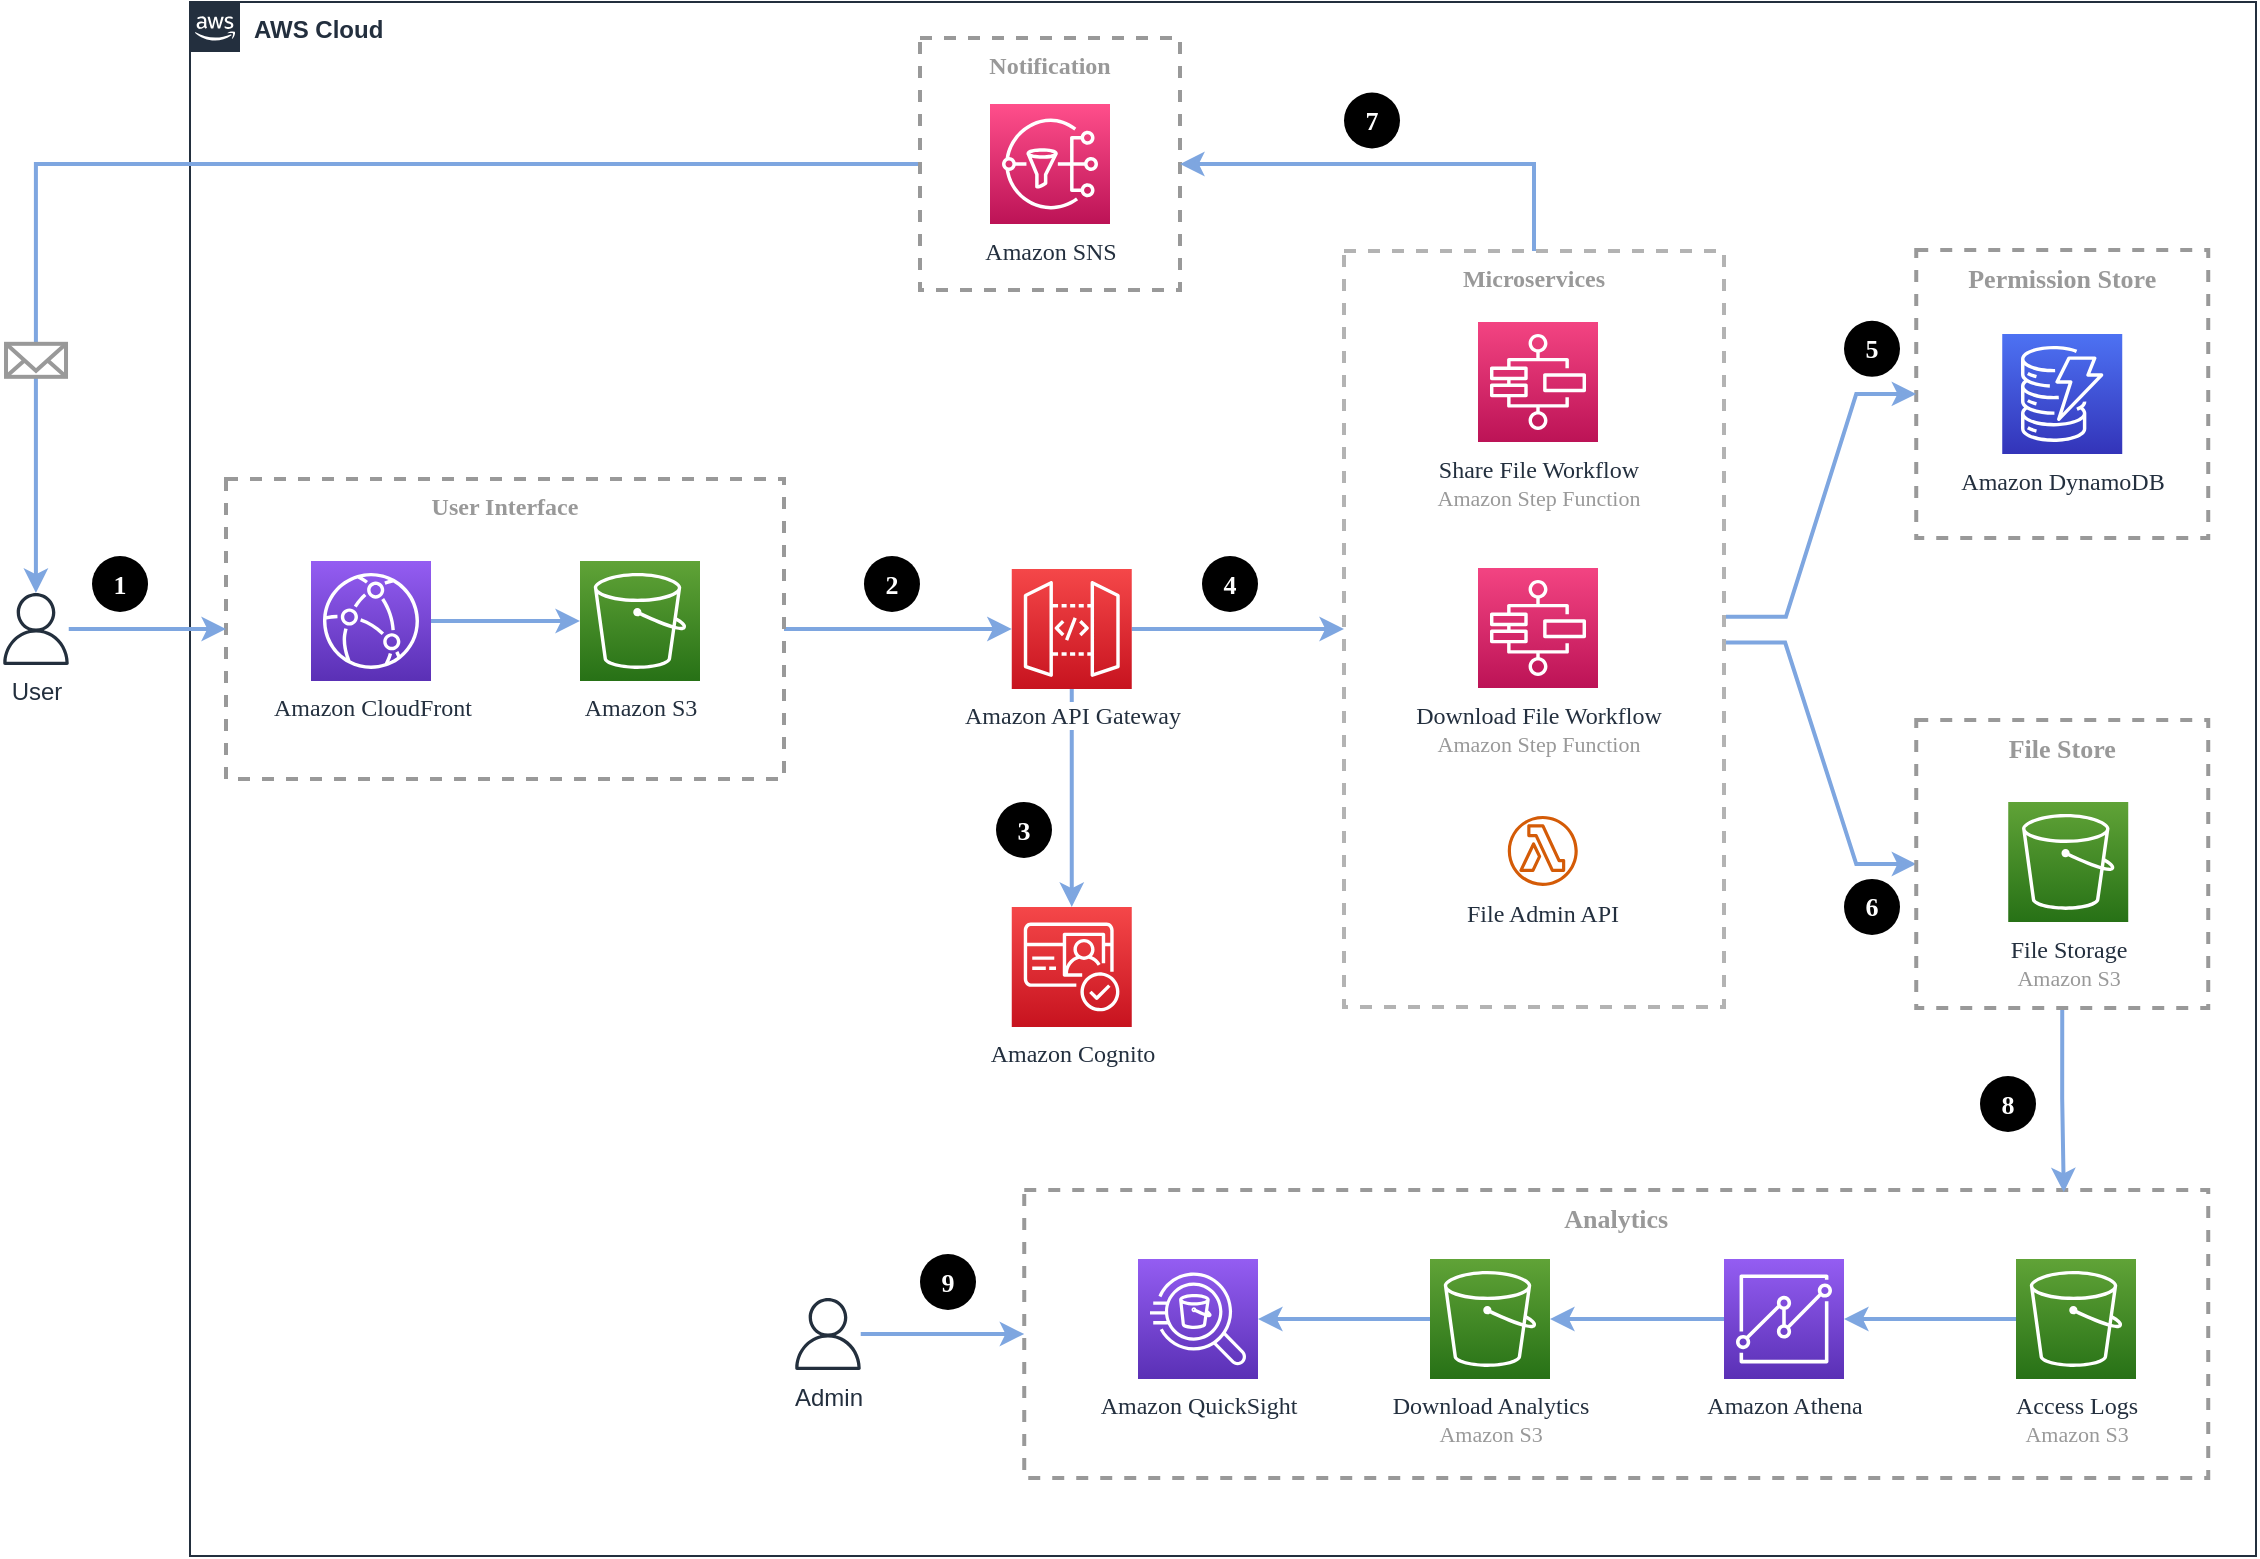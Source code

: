 <mxfile version="21.6.5" type="device" pages="5">
  <diagram id="pBy9wiSbEjX9MqobpHrF" name="Architecture Diagram v3">
    <mxGraphModel dx="3781" dy="1137" grid="1" gridSize="10" guides="1" tooltips="1" connect="1" arrows="1" fold="1" page="1" pageScale="1" pageWidth="827" pageHeight="1169" math="0" shadow="0">
      <root>
        <mxCell id="0" />
        <mxCell id="1" parent="0" />
        <mxCell id="7saw4JUXwLVM5iLJHAsz-1" value="&lt;b&gt;AWS Cloud&lt;/b&gt;" style="points=[[0,0],[0.25,0],[0.5,0],[0.75,0],[1,0],[1,0.25],[1,0.5],[1,0.75],[1,1],[0.75,1],[0.5,1],[0.25,1],[0,1],[0,0.75],[0,0.5],[0,0.25]];outlineConnect=0;gradientColor=none;html=1;whiteSpace=wrap;fontSize=12;fontStyle=0;shape=mxgraph.aws4.group;grIcon=mxgraph.aws4.group_aws_cloud_alt;strokeColor=#232F3E;fillColor=none;verticalAlign=top;align=left;spacingLeft=30;fontColor=#232F3E;dashed=0;" parent="1" vertex="1">
          <mxGeometry x="-615" y="53" width="1033" height="777" as="geometry" />
        </mxCell>
        <mxCell id="7saw4JUXwLVM5iLJHAsz-2" value="Permission Store" style="fillColor=none;strokeColor=#999999;dashed=1;verticalAlign=top;fontStyle=1;fontColor=#999999;rotation=0;perimeterSpacing=0;strokeWidth=2;fontSize=13;fontFamily=Verdana;" parent="1" vertex="1">
          <mxGeometry x="248.12" y="176.94" width="146" height="144" as="geometry" />
        </mxCell>
        <mxCell id="7saw4JUXwLVM5iLJHAsz-3" style="edgeStyle=none;rounded=0;orthogonalLoop=1;jettySize=auto;html=0;labelBackgroundColor=none;strokeColor=#7EA6E0;fontFamily=Verdana;fontSize=12;fontColor=#000000;strokeWidth=2;" parent="1" source="7saw4JUXwLVM5iLJHAsz-4" target="7saw4JUXwLVM5iLJHAsz-16" edge="1">
          <mxGeometry relative="1" as="geometry" />
        </mxCell>
        <mxCell id="7saw4JUXwLVM5iLJHAsz-4" value="User Interface" style="fillColor=none;strokeColor=#999999;dashed=1;verticalAlign=top;fontStyle=1;fontColor=#999999;rotation=0;fontSize=12;strokeWidth=2;fontFamily=Verdana;" parent="1" vertex="1">
          <mxGeometry x="-597" y="291.47" width="279" height="150" as="geometry" />
        </mxCell>
        <mxCell id="7saw4JUXwLVM5iLJHAsz-5" style="edgeStyle=entityRelationEdgeStyle;rounded=0;orthogonalLoop=1;jettySize=auto;html=0;entryX=0;entryY=0.5;entryDx=0;entryDy=0;labelBackgroundColor=none;strokeColor=#7EA6E0;fontFamily=Verdana;fontSize=12;fontColor=#000000;strokeWidth=2;exitX=1.005;exitY=0.484;exitDx=0;exitDy=0;exitPerimeter=0;" parent="1" source="7saw4JUXwLVM5iLJHAsz-7" target="7saw4JUXwLVM5iLJHAsz-2" edge="1">
          <mxGeometry relative="1" as="geometry" />
        </mxCell>
        <mxCell id="7saw4JUXwLVM5iLJHAsz-6" style="edgeStyle=entityRelationEdgeStyle;rounded=0;orthogonalLoop=1;jettySize=auto;html=0;exitX=1.003;exitY=0.518;exitDx=0;exitDy=0;entryX=0;entryY=0.5;entryDx=0;entryDy=0;labelBackgroundColor=none;strokeColor=#7EA6E0;fontFamily=Verdana;fontSize=12;fontColor=#000000;strokeWidth=2;exitPerimeter=0;" parent="1" source="7saw4JUXwLVM5iLJHAsz-7" target="7saw4JUXwLVM5iLJHAsz-40" edge="1">
          <mxGeometry relative="1" as="geometry" />
        </mxCell>
        <mxCell id="7saw4JUXwLVM5iLJHAsz-7" value="Microservices" style="fillColor=none;strokeColor=#b3b3b3;dashed=1;verticalAlign=top;fontStyle=1;fontColor=#999999;rotation=0;fontSize=12;gradientColor=#ffffff;strokeWidth=2;fontFamily=Verdana;" parent="1" vertex="1">
          <mxGeometry x="-38" y="177.47" width="190" height="378" as="geometry" />
        </mxCell>
        <mxCell id="7saw4JUXwLVM5iLJHAsz-8" style="edgeStyle=orthogonalEdgeStyle;rounded=0;orthogonalLoop=1;jettySize=auto;html=0;labelBackgroundColor=none;strokeColor=#7EA6E0;fontFamily=Verdana;fontSize=12;fontColor=#000000;strokeWidth=2;" parent="1" source="7saw4JUXwLVM5iLJHAsz-9" target="T4bfG2JLa0jguIF69rvv-1" edge="1">
          <mxGeometry relative="1" as="geometry">
            <mxPoint x="-775" y="336.47" as="targetPoint" />
          </mxGeometry>
        </mxCell>
        <mxCell id="7saw4JUXwLVM5iLJHAsz-9" value="Notification" style="fillColor=none;strokeColor=#999999;dashed=1;verticalAlign=top;fontStyle=1;fontColor=#999999;rotation=0;fontSize=12;strokeWidth=2;fontFamily=Verdana;" parent="1" vertex="1">
          <mxGeometry x="-250" y="71" width="130" height="126" as="geometry" />
        </mxCell>
        <mxCell id="7saw4JUXwLVM5iLJHAsz-10" value="Analytics" style="fillColor=none;strokeColor=#999999;dashed=1;verticalAlign=top;fontStyle=1;fontColor=#999999;rotation=0;perimeterSpacing=0;strokeWidth=2;fontSize=13;fontFamily=Verdana;" parent="1" vertex="1">
          <mxGeometry x="-197.88" y="647" width="592" height="144" as="geometry" />
        </mxCell>
        <mxCell id="7saw4JUXwLVM5iLJHAsz-11" style="edgeStyle=orthogonalEdgeStyle;rounded=0;orthogonalLoop=1;jettySize=auto;html=1;fontColor=#5A77A1;strokeColor=#7EA6E0;exitX=0.5;exitY=0;exitDx=0;exitDy=0;entryX=1;entryY=0.5;entryDx=0;entryDy=0;fontFamily=Verdana;strokeWidth=2;" parent="1" source="7saw4JUXwLVM5iLJHAsz-7" target="7saw4JUXwLVM5iLJHAsz-9" edge="1">
          <mxGeometry relative="1" as="geometry">
            <mxPoint x="225.88" y="255.97" as="targetPoint" />
          </mxGeometry>
        </mxCell>
        <mxCell id="7saw4JUXwLVM5iLJHAsz-12" value="&lt;font&gt;Share File Workflow&lt;br&gt;&lt;font color=&quot;#999999&quot; style=&quot;font-size: 11px&quot;&gt;Amazon Step Function&lt;/font&gt;&lt;br&gt;&lt;/font&gt;" style="outlineConnect=0;fontColor=#232F3E;gradientColor=#F34482;gradientDirection=north;fillColor=#BC1356;strokeColor=#ffffff;dashed=0;verticalLabelPosition=bottom;verticalAlign=top;align=center;html=1;fontSize=12;fontStyle=0;aspect=fixed;shape=mxgraph.aws4.resourceIcon;resIcon=mxgraph.aws4.step_functions;flipV=0;fontFamily=Verdana;" parent="1" vertex="1">
          <mxGeometry x="29" y="212.94" width="60" height="60" as="geometry" />
        </mxCell>
        <mxCell id="7saw4JUXwLVM5iLJHAsz-13" value="&lt;font&gt;Download File Workflow&lt;br&gt;&lt;font color=&quot;#999999&quot; style=&quot;font-size: 11px&quot;&gt;Amazon Step Function&lt;/font&gt;&lt;br&gt;&lt;/font&gt;" style="outlineConnect=0;fontColor=#232F3E;gradientColor=#F34482;gradientDirection=north;fillColor=#BC1356;strokeColor=#ffffff;dashed=0;verticalLabelPosition=bottom;verticalAlign=top;align=center;html=1;fontSize=12;fontStyle=0;aspect=fixed;shape=mxgraph.aws4.resourceIcon;resIcon=mxgraph.aws4.step_functions;flipV=0;fontFamily=Verdana;" parent="1" vertex="1">
          <mxGeometry x="29" y="335.94" width="60" height="60" as="geometry" />
        </mxCell>
        <mxCell id="7saw4JUXwLVM5iLJHAsz-14" style="edgeStyle=none;rounded=0;orthogonalLoop=1;jettySize=auto;html=0;labelBackgroundColor=none;strokeColor=#7EA6E0;fontFamily=Verdana;fontSize=12;fontColor=#000000;strokeWidth=2;" parent="1" source="7saw4JUXwLVM5iLJHAsz-16" target="7saw4JUXwLVM5iLJHAsz-7" edge="1">
          <mxGeometry relative="1" as="geometry" />
        </mxCell>
        <mxCell id="7saw4JUXwLVM5iLJHAsz-15" style="edgeStyle=none;rounded=0;orthogonalLoop=1;jettySize=auto;html=0;labelBackgroundColor=none;strokeColor=#7EA6E0;fontFamily=Verdana;fontSize=12;fontColor=#000000;strokeWidth=2;" parent="1" source="7saw4JUXwLVM5iLJHAsz-16" target="7saw4JUXwLVM5iLJHAsz-17" edge="1">
          <mxGeometry relative="1" as="geometry" />
        </mxCell>
        <mxCell id="7saw4JUXwLVM5iLJHAsz-16" value="&lt;span style=&quot;background-color: rgb(255, 255, 255);&quot;&gt;Amazon API Gateway&lt;/span&gt;" style="outlineConnect=0;fontColor=#232F3E;gradientColor=#F54749;gradientDirection=north;fillColor=#C7131F;strokeColor=#ffffff;dashed=0;verticalLabelPosition=bottom;verticalAlign=top;align=center;html=1;fontSize=12;fontStyle=0;aspect=fixed;shape=mxgraph.aws4.resourceIcon;resIcon=mxgraph.aws4.api_gateway;fontFamily=Verdana;" parent="1" vertex="1">
          <mxGeometry x="-204.12" y="336.47" width="60" height="60" as="geometry" />
        </mxCell>
        <mxCell id="7saw4JUXwLVM5iLJHAsz-17" value="Amazon Cognito" style="outlineConnect=0;fontColor=#232F3E;gradientColor=#F54749;gradientDirection=north;fillColor=#C7131F;strokeColor=#ffffff;dashed=0;verticalLabelPosition=bottom;verticalAlign=top;align=center;html=1;fontSize=12;fontStyle=0;aspect=fixed;shape=mxgraph.aws4.resourceIcon;resIcon=mxgraph.aws4.cognito;fontFamily=Verdana;" parent="1" vertex="1">
          <mxGeometry x="-204.12" y="505.47" width="60" height="60" as="geometry" />
        </mxCell>
        <mxCell id="7saw4JUXwLVM5iLJHAsz-18" value="File Storage&lt;br style=&quot;border-color: var(--border-color);&quot;&gt;&lt;font color=&quot;#999999&quot; style=&quot;border-color: var(--border-color); font-size: 11px;&quot;&gt;Amazon S3&lt;/font&gt;" style="outlineConnect=0;fontColor=#232F3E;gradientColor=#60A337;gradientDirection=north;fillColor=#277116;strokeColor=#ffffff;dashed=0;verticalLabelPosition=bottom;verticalAlign=top;align=center;html=1;fontSize=12;fontStyle=0;aspect=fixed;shape=mxgraph.aws4.resourceIcon;resIcon=mxgraph.aws4.s3;fontFamily=Verdana;" parent="1" vertex="1">
          <mxGeometry x="294.12" y="452.94" width="60" height="60" as="geometry" />
        </mxCell>
        <mxCell id="7saw4JUXwLVM5iLJHAsz-19" style="edgeStyle=orthogonalEdgeStyle;rounded=0;orthogonalLoop=1;jettySize=auto;html=1;strokeColor=#7EA6E0;fontFamily=Verdana;strokeWidth=2;" parent="1" source="7saw4JUXwLVM5iLJHAsz-31" target="7saw4JUXwLVM5iLJHAsz-23" edge="1">
          <mxGeometry relative="1" as="geometry" />
        </mxCell>
        <mxCell id="7saw4JUXwLVM5iLJHAsz-20" style="edgeStyle=orthogonalEdgeStyle;rounded=0;orthogonalLoop=1;jettySize=auto;html=1;strokeColor=#7EA6E0;fontFamily=Verdana;strokeWidth=2;" parent="1" source="7saw4JUXwLVM5iLJHAsz-21" target="7saw4JUXwLVM5iLJHAsz-31" edge="1">
          <mxGeometry relative="1" as="geometry" />
        </mxCell>
        <mxCell id="7saw4JUXwLVM5iLJHAsz-21" value="Access Logs&lt;br style=&quot;border-color: var(--border-color);&quot;&gt;&lt;font style=&quot;border-color: var(--border-color); font-size: 11px;&quot; color=&quot;#999999&quot;&gt;Amazon S3&lt;/font&gt;" style="outlineConnect=0;fontColor=#232F3E;gradientColor=#60A337;gradientDirection=north;fillColor=#277116;strokeColor=#ffffff;dashed=0;verticalLabelPosition=bottom;verticalAlign=top;align=center;html=1;fontSize=12;fontStyle=0;aspect=fixed;shape=mxgraph.aws4.resourceIcon;resIcon=mxgraph.aws4.s3;fontFamily=Verdana;" parent="1" vertex="1">
          <mxGeometry x="298" y="681.47" width="60" height="60" as="geometry" />
        </mxCell>
        <mxCell id="7saw4JUXwLVM5iLJHAsz-22" style="edgeStyle=orthogonalEdgeStyle;rounded=0;orthogonalLoop=1;jettySize=auto;html=1;strokeColor=#7EA6E0;fontFamily=Verdana;strokeWidth=2;" parent="1" source="7saw4JUXwLVM5iLJHAsz-23" target="7saw4JUXwLVM5iLJHAsz-30" edge="1">
          <mxGeometry relative="1" as="geometry" />
        </mxCell>
        <mxCell id="7saw4JUXwLVM5iLJHAsz-23" value="&lt;span style=&quot;font-weight: normal&quot;&gt;Download Analytics&lt;/span&gt;&lt;br style=&quot;font-weight: 400&quot;&gt;&lt;font style=&quot;font-weight: 400 ; font-size: 11px&quot; color=&quot;#999999&quot;&gt;Amazon S3&lt;/font&gt;" style="outlineConnect=0;fontColor=#232F3E;gradientColor=#60A337;gradientDirection=north;fillColor=#277116;strokeColor=#ffffff;dashed=0;verticalLabelPosition=bottom;verticalAlign=top;align=center;html=1;fontSize=12;fontStyle=1;aspect=fixed;shape=mxgraph.aws4.resourceIcon;resIcon=mxgraph.aws4.s3;fontFamily=Verdana;" parent="1" vertex="1">
          <mxGeometry x="5.0" y="681.47" width="60" height="60" as="geometry" />
        </mxCell>
        <mxCell id="7saw4JUXwLVM5iLJHAsz-25" value="Amazon DynamoDB" style="sketch=0;points=[[0,0,0],[0.25,0,0],[0.5,0,0],[0.75,0,0],[1,0,0],[0,1,0],[0.25,1,0],[0.5,1,0],[0.75,1,0],[1,1,0],[0,0.25,0],[0,0.5,0],[0,0.75,0],[1,0.25,0],[1,0.5,0],[1,0.75,0]];outlineConnect=0;fontColor=#232F3E;gradientColor=#4D72F3;gradientDirection=north;fillColor=#3334B9;strokeColor=#ffffff;dashed=0;verticalLabelPosition=bottom;verticalAlign=top;align=center;html=1;fontSize=12;fontStyle=0;aspect=fixed;shape=mxgraph.aws4.resourceIcon;resIcon=mxgraph.aws4.dynamodb;fontFamily=Verdana;" parent="1" vertex="1">
          <mxGeometry x="291.12" y="218.94" width="60" height="60" as="geometry" />
        </mxCell>
        <mxCell id="7saw4JUXwLVM5iLJHAsz-26" value="Amazon SNS" style="sketch=0;points=[[0,0,0],[0.25,0,0],[0.5,0,0],[0.75,0,0],[1,0,0],[0,1,0],[0.25,1,0],[0.5,1,0],[0.75,1,0],[1,1,0],[0,0.25,0],[0,0.5,0],[0,0.75,0],[1,0.25,0],[1,0.5,0],[1,0.75,0]];outlineConnect=0;fontColor=#232F3E;gradientColor=#FF4F8B;gradientDirection=north;fillColor=#BC1356;strokeColor=#ffffff;dashed=0;verticalLabelPosition=bottom;verticalAlign=top;align=center;html=1;fontSize=12;fontStyle=0;aspect=fixed;shape=mxgraph.aws4.resourceIcon;resIcon=mxgraph.aws4.sns;fontFamily=Verdana;" parent="1" vertex="1">
          <mxGeometry x="-215" y="104" width="60" height="60" as="geometry" />
        </mxCell>
        <mxCell id="7saw4JUXwLVM5iLJHAsz-27" value="Amazon S3" style="sketch=0;points=[[0,0,0],[0.25,0,0],[0.5,0,0],[0.75,0,0],[1,0,0],[0,1,0],[0.25,1,0],[0.5,1,0],[0.75,1,0],[1,1,0],[0,0.25,0],[0,0.5,0],[0,0.75,0],[1,0.25,0],[1,0.5,0],[1,0.75,0]];outlineConnect=0;fontColor=#232F3E;gradientColor=#60A337;gradientDirection=north;fillColor=#277116;strokeColor=#ffffff;dashed=0;verticalLabelPosition=bottom;verticalAlign=top;align=center;html=1;fontSize=12;fontStyle=0;aspect=fixed;shape=mxgraph.aws4.resourceIcon;resIcon=mxgraph.aws4.s3;fontFamily=Verdana;" parent="1" vertex="1">
          <mxGeometry x="-420" y="332.47" width="60" height="60" as="geometry" />
        </mxCell>
        <mxCell id="7saw4JUXwLVM5iLJHAsz-28" style="edgeStyle=orthogonalEdgeStyle;rounded=0;orthogonalLoop=1;jettySize=auto;html=1;strokeColor=#7EA6E0;fontFamily=Verdana;strokeWidth=2;" parent="1" source="7saw4JUXwLVM5iLJHAsz-29" target="7saw4JUXwLVM5iLJHAsz-27" edge="1">
          <mxGeometry relative="1" as="geometry">
            <mxPoint x="-610.5" y="293.359" as="targetPoint" />
            <Array as="points" />
          </mxGeometry>
        </mxCell>
        <mxCell id="7saw4JUXwLVM5iLJHAsz-29" value="Amazon CloudFront" style="sketch=0;points=[[0,0,0],[0.25,0,0],[0.5,0,0],[0.75,0,0],[1,0,0],[0,1,0],[0.25,1,0],[0.5,1,0],[0.75,1,0],[1,1,0],[0,0.25,0],[0,0.5,0],[0,0.75,0],[1,0.25,0],[1,0.5,0],[1,0.75,0]];outlineConnect=0;fontColor=#232F3E;gradientColor=#945DF2;gradientDirection=north;fillColor=#5A30B5;strokeColor=#ffffff;dashed=0;verticalLabelPosition=bottom;verticalAlign=top;align=center;html=1;fontSize=12;fontStyle=0;aspect=fixed;shape=mxgraph.aws4.resourceIcon;resIcon=mxgraph.aws4.cloudfront;fontFamily=Verdana;" parent="1" vertex="1">
          <mxGeometry x="-554.5" y="332.47" width="60" height="60" as="geometry" />
        </mxCell>
        <mxCell id="7saw4JUXwLVM5iLJHAsz-30" value="Amazon QuickSight" style="outlineConnect=0;fontColor=#232F3E;gradientColor=#945DF2;gradientDirection=north;fillColor=#5A30B5;strokeColor=#ffffff;dashed=0;verticalLabelPosition=bottom;verticalAlign=top;align=center;html=1;fontSize=12;fontStyle=0;aspect=fixed;shape=mxgraph.aws4.resourceIcon;resIcon=mxgraph.aws4.athena;fontFamily=Verdana;" parent="1" vertex="1">
          <mxGeometry x="-141" y="681.47" width="60" height="60" as="geometry" />
        </mxCell>
        <mxCell id="7saw4JUXwLVM5iLJHAsz-31" value="Amazon Athena" style="outlineConnect=0;fontColor=#232F3E;gradientColor=#945DF2;gradientDirection=north;fillColor=#5A30B5;strokeColor=#ffffff;dashed=0;verticalLabelPosition=bottom;verticalAlign=top;align=center;html=1;fontSize=12;fontStyle=0;aspect=fixed;shape=mxgraph.aws4.resourceIcon;resIcon=mxgraph.aws4.quicksight;fontFamily=Verdana;" parent="1" vertex="1">
          <mxGeometry x="152" y="681.47" width="60" height="60" as="geometry" />
        </mxCell>
        <mxCell id="7saw4JUXwLVM5iLJHAsz-32" value="File Admin API" style="sketch=0;outlineConnect=0;fontColor=#232F3E;gradientColor=none;fillColor=#D45B07;strokeColor=none;dashed=0;verticalLabelPosition=bottom;verticalAlign=top;align=center;html=1;fontSize=12;fontStyle=0;aspect=fixed;pointerEvents=1;shape=mxgraph.aws4.lambda_function;fontFamily=Verdana;" parent="1" vertex="1">
          <mxGeometry x="43.88" y="459.94" width="35" height="35" as="geometry" />
        </mxCell>
        <mxCell id="7saw4JUXwLVM5iLJHAsz-33" value="" style="html=1;verticalLabelPosition=bottom;align=center;labelBackgroundColor=#ffffff;verticalAlign=top;strokeWidth=2;strokeColor=#999999;shadow=0;dashed=0;shape=mxgraph.ios7.icons.mail;fontFamily=Verdana;" parent="1" vertex="1">
          <mxGeometry x="-706.99" y="223.91" width="30" height="16.5" as="geometry" />
        </mxCell>
        <mxCell id="7saw4JUXwLVM5iLJHAsz-34" style="edgeStyle=none;rounded=0;orthogonalLoop=1;jettySize=auto;html=0;labelBackgroundColor=none;strokeColor=#7EA6E0;fontFamily=Verdana;fontSize=12;fontColor=#000000;strokeWidth=2;" parent="1" source="T4bfG2JLa0jguIF69rvv-1" target="7saw4JUXwLVM5iLJHAsz-4" edge="1">
          <mxGeometry relative="1" as="geometry">
            <mxPoint x="-760" y="366.47" as="sourcePoint" />
          </mxGeometry>
        </mxCell>
        <mxCell id="7saw4JUXwLVM5iLJHAsz-36" value="" style="edgeLabel;align=center;verticalAlign=middle;resizable=0;points=[];labelBackgroundColor=none;fontColor=#000000;fontFamily=Verdana;" parent="1" vertex="1" connectable="0">
          <mxGeometry x="43.88" y="124" as="geometry">
            <mxPoint x="-89" y="24" as="offset" />
          </mxGeometry>
        </mxCell>
        <mxCell id="7saw4JUXwLVM5iLJHAsz-37" value="&lt;font color=&quot;#ffffff&quot;&gt;&lt;b&gt;1&lt;/b&gt;&lt;/font&gt;" style="ellipse;whiteSpace=wrap;html=1;aspect=fixed;dashed=1;labelBackgroundColor=none;strokeColor=none;strokeWidth=2;fillColor=#000000;gradientColor=none;fontFamily=Verdana;fontSize=13;fontColor=#000000;" parent="1" vertex="1">
          <mxGeometry x="-663.99" y="330" width="28" height="28" as="geometry" />
        </mxCell>
        <mxCell id="7saw4JUXwLVM5iLJHAsz-38" value="&lt;font color=&quot;#ffffff&quot;&gt;&lt;b&gt;2&lt;/b&gt;&lt;/font&gt;" style="ellipse;whiteSpace=wrap;html=1;aspect=fixed;dashed=1;labelBackgroundColor=none;strokeColor=none;strokeWidth=2;fillColor=#000000;gradientColor=none;fontFamily=Verdana;fontSize=13;fontColor=#000000;" parent="1" vertex="1">
          <mxGeometry x="-278.01" y="330" width="28" height="28" as="geometry" />
        </mxCell>
        <mxCell id="7saw4JUXwLVM5iLJHAsz-39" style="edgeStyle=orthogonalEdgeStyle;rounded=0;orthogonalLoop=1;jettySize=auto;html=0;exitX=0.5;exitY=1;exitDx=0;exitDy=0;labelBackgroundColor=none;strokeColor=#7EA6E0;fontFamily=Verdana;fontSize=12;fontColor=#000000;strokeWidth=2;entryX=0.878;entryY=0.008;entryDx=0;entryDy=0;entryPerimeter=0;" parent="1" source="7saw4JUXwLVM5iLJHAsz-40" target="7saw4JUXwLVM5iLJHAsz-10" edge="1">
          <mxGeometry relative="1" as="geometry">
            <mxPoint x="353" y="552" as="sourcePoint" />
          </mxGeometry>
        </mxCell>
        <mxCell id="7saw4JUXwLVM5iLJHAsz-40" value="File Store" style="fillColor=none;strokeColor=#999999;dashed=1;verticalAlign=top;fontStyle=1;fontColor=#999999;rotation=0;perimeterSpacing=0;strokeWidth=2;fontSize=13;fontFamily=Verdana;" parent="1" vertex="1">
          <mxGeometry x="248.12" y="412" width="146" height="144" as="geometry" />
        </mxCell>
        <mxCell id="7saw4JUXwLVM5iLJHAsz-41" value="&lt;font color=&quot;#ffffff&quot;&gt;&lt;b&gt;3&lt;/b&gt;&lt;/font&gt;" style="ellipse;whiteSpace=wrap;html=1;aspect=fixed;dashed=1;labelBackgroundColor=none;strokeColor=none;strokeWidth=2;fillColor=#000000;gradientColor=none;fontFamily=Verdana;fontSize=13;fontColor=#000000;" parent="1" vertex="1">
          <mxGeometry x="-212" y="452.94" width="28" height="28" as="geometry" />
        </mxCell>
        <mxCell id="7saw4JUXwLVM5iLJHAsz-42" value="&lt;font color=&quot;#ffffff&quot;&gt;&lt;b&gt;4&lt;/b&gt;&lt;/font&gt;" style="ellipse;whiteSpace=wrap;html=1;aspect=fixed;dashed=1;labelBackgroundColor=none;strokeColor=none;strokeWidth=2;fillColor=#000000;gradientColor=none;fontFamily=Verdana;fontSize=13;fontColor=#000000;" parent="1" vertex="1">
          <mxGeometry x="-109" y="330" width="28" height="28" as="geometry" />
        </mxCell>
        <mxCell id="7saw4JUXwLVM5iLJHAsz-43" value="&lt;font color=&quot;#ffffff&quot;&gt;&lt;b&gt;5&lt;/b&gt;&lt;/font&gt;" style="ellipse;whiteSpace=wrap;html=1;aspect=fixed;dashed=1;labelBackgroundColor=none;strokeColor=none;strokeWidth=2;fillColor=#000000;gradientColor=none;fontFamily=Verdana;fontSize=13;fontColor=#000000;" parent="1" vertex="1">
          <mxGeometry x="212" y="212.41" width="28" height="28" as="geometry" />
        </mxCell>
        <mxCell id="7saw4JUXwLVM5iLJHAsz-44" value="&lt;font color=&quot;#ffffff&quot;&gt;&lt;b&gt;6&lt;/b&gt;&lt;/font&gt;" style="ellipse;whiteSpace=wrap;html=1;aspect=fixed;dashed=1;labelBackgroundColor=none;strokeColor=none;strokeWidth=2;fillColor=#000000;gradientColor=none;fontFamily=Verdana;fontSize=13;fontColor=#000000;" parent="1" vertex="1">
          <mxGeometry x="212" y="491.47" width="28" height="28" as="geometry" />
        </mxCell>
        <mxCell id="7saw4JUXwLVM5iLJHAsz-45" value="&lt;font color=&quot;#ffffff&quot;&gt;&lt;b&gt;7&lt;/b&gt;&lt;/font&gt;" style="ellipse;whiteSpace=wrap;html=1;aspect=fixed;dashed=1;labelBackgroundColor=none;strokeColor=none;strokeWidth=2;fillColor=#000000;gradientColor=none;fontFamily=Verdana;fontSize=13;fontColor=#000000;" parent="1" vertex="1">
          <mxGeometry x="-38" y="98.25" width="28" height="28" as="geometry" />
        </mxCell>
        <mxCell id="7saw4JUXwLVM5iLJHAsz-46" value="&lt;font color=&quot;#ffffff&quot;&gt;&lt;b&gt;8&lt;/b&gt;&lt;/font&gt;" style="ellipse;whiteSpace=wrap;html=1;aspect=fixed;dashed=1;labelBackgroundColor=none;strokeColor=none;strokeWidth=2;fillColor=#000000;gradientColor=none;fontFamily=Verdana;fontSize=13;fontColor=#000000;" parent="1" vertex="1">
          <mxGeometry x="280" y="590" width="28" height="28" as="geometry" />
        </mxCell>
        <mxCell id="7saw4JUXwLVM5iLJHAsz-47" style="edgeStyle=orthogonalEdgeStyle;rounded=0;orthogonalLoop=1;jettySize=auto;html=0;entryX=0;entryY=0.5;entryDx=0;entryDy=0;labelBackgroundColor=none;strokeColor=#7EA6E0;fontFamily=Verdana;fontSize=12;fontColor=#000000;strokeWidth=2;" parent="1" source="zKH_PX76bYxiXkCR9v4x-2" target="7saw4JUXwLVM5iLJHAsz-10" edge="1">
          <mxGeometry relative="1" as="geometry">
            <mxPoint x="-263" y="719" as="sourcePoint" />
          </mxGeometry>
        </mxCell>
        <mxCell id="7saw4JUXwLVM5iLJHAsz-49" value="&lt;font color=&quot;#ffffff&quot;&gt;&lt;b&gt;9&lt;/b&gt;&lt;/font&gt;" style="ellipse;whiteSpace=wrap;html=1;aspect=fixed;dashed=1;labelBackgroundColor=none;strokeColor=none;strokeWidth=2;fillColor=#000000;gradientColor=none;fontFamily=Verdana;fontSize=13;fontColor=#000000;" parent="1" vertex="1">
          <mxGeometry x="-250" y="679" width="28" height="28" as="geometry" />
        </mxCell>
        <mxCell id="T4bfG2JLa0jguIF69rvv-1" value="User" style="sketch=0;outlineConnect=0;fontColor=#232F3E;gradientColor=none;fillColor=#232F3D;strokeColor=none;dashed=0;verticalLabelPosition=bottom;verticalAlign=top;align=center;html=1;fontSize=12;fontStyle=0;aspect=fixed;pointerEvents=1;shape=mxgraph.aws4.user;" parent="1" vertex="1">
          <mxGeometry x="-709.995" y="348.47" width="36" height="36" as="geometry" />
        </mxCell>
        <mxCell id="zKH_PX76bYxiXkCR9v4x-2" value="Admin" style="sketch=0;outlineConnect=0;fontColor=#232F3E;gradientColor=none;fillColor=#232F3D;strokeColor=none;dashed=0;verticalLabelPosition=bottom;verticalAlign=top;align=center;html=1;fontSize=12;fontStyle=0;aspect=fixed;pointerEvents=1;shape=mxgraph.aws4.user;" parent="1" vertex="1">
          <mxGeometry x="-314.005" y="701" width="36" height="36" as="geometry" />
        </mxCell>
      </root>
    </mxGraphModel>
  </diagram>
  <diagram name="Architecture Diagram v2" id="JpUXhNEPDzV5WtMnCLKJ">
    <mxGraphModel dx="2954" dy="1137" grid="0" gridSize="10" guides="1" tooltips="1" connect="1" arrows="1" fold="1" page="1" pageScale="1" pageWidth="827" pageHeight="1169" math="0" shadow="0">
      <root>
        <mxCell id="EbPsAdqJ1yDT1FTJzL0b-0" />
        <mxCell id="EbPsAdqJ1yDT1FTJzL0b-1" parent="EbPsAdqJ1yDT1FTJzL0b-0" />
        <mxCell id="EbPsAdqJ1yDT1FTJzL0b-2" value="API &amp; IAM" style="fillColor=#EFF0F3;strokeColor=none;dashed=0;verticalAlign=top;fontStyle=1;fontColor=#232F3D;" parent="EbPsAdqJ1yDT1FTJzL0b-1" vertex="1">
          <mxGeometry x="225.76" y="469" width="199.12" height="377" as="geometry" />
        </mxCell>
        <mxCell id="EbPsAdqJ1yDT1FTJzL0b-3" value="Front-End UI" style="fillColor=#EFF0F3;strokeColor=none;dashed=0;verticalAlign=top;fontStyle=1;fontColor=#232F3D;" parent="EbPsAdqJ1yDT1FTJzL0b-1" vertex="1">
          <mxGeometry x="171.88" y="316" width="253" height="132" as="geometry" />
        </mxCell>
        <mxCell id="EbPsAdqJ1yDT1FTJzL0b-6" value="Micro-Services" style="fillColor=#EFF0F3;strokeColor=none;dashed=0;verticalAlign=top;fontStyle=1;fontColor=#232F3D;" parent="EbPsAdqJ1yDT1FTJzL0b-1" vertex="1">
          <mxGeometry x="475.88" y="366" width="644" height="449" as="geometry" />
        </mxCell>
        <mxCell id="EbPsAdqJ1yDT1FTJzL0b-7" value="Notifications" style="fillColor=#EFF0F3;strokeColor=none;dashed=0;verticalAlign=top;fontStyle=1;fontColor=#232F3D;" parent="EbPsAdqJ1yDT1FTJzL0b-1" vertex="1">
          <mxGeometry x="475.88" y="220" width="239" height="126" as="geometry" />
        </mxCell>
        <mxCell id="EbPsAdqJ1yDT1FTJzL0b-8" value="Analytics" style="fillColor=#EFF0F3;strokeColor=none;dashed=0;verticalAlign=top;fontStyle=1;fontColor=#232F3D;" parent="EbPsAdqJ1yDT1FTJzL0b-1" vertex="1">
          <mxGeometry x="1151.46" y="246" width="164.5" height="514" as="geometry" />
        </mxCell>
        <mxCell id="EbPsAdqJ1yDT1FTJzL0b-9" style="edgeStyle=orthogonalEdgeStyle;rounded=0;orthogonalLoop=1;jettySize=auto;html=1;fontColor=#5A77A1;strokeColor=#7EA6E0;" parent="EbPsAdqJ1yDT1FTJzL0b-1" source="EbPsAdqJ1yDT1FTJzL0b-11" target="EbPsAdqJ1yDT1FTJzL0b-43" edge="1">
          <mxGeometry relative="1" as="geometry">
            <mxPoint x="905.88" y="330.5" as="targetPoint" />
            <Array as="points">
              <mxPoint x="786.88" y="438" />
              <mxPoint x="786.88" y="288" />
            </Array>
          </mxGeometry>
        </mxCell>
        <mxCell id="EbPsAdqJ1yDT1FTJzL0b-10" value="&lt;font color=&quot;#5a77a1&quot;&gt;Send notification&lt;br&gt;to recipients&lt;/font&gt;" style="edgeLabel;html=1;align=center;verticalAlign=middle;resizable=0;points=[];" parent="EbPsAdqJ1yDT1FTJzL0b-9" vertex="1" connectable="0">
          <mxGeometry x="0.397" y="24" relative="1" as="geometry">
            <mxPoint x="61" y="14" as="offset" />
          </mxGeometry>
        </mxCell>
        <mxCell id="EbPsAdqJ1yDT1FTJzL0b-11" value="&lt;font&gt;Share Workflow&lt;br&gt;&lt;font color=&quot;#999999&quot; style=&quot;font-size: 11px;&quot;&gt;Amazon Step Function&lt;/font&gt;&lt;br&gt;&lt;/font&gt;" style="outlineConnect=0;fontColor=#232F3E;gradientColor=#F34482;gradientDirection=north;fillColor=#BC1356;strokeColor=#ffffff;dashed=0;verticalLabelPosition=bottom;verticalAlign=top;align=center;html=1;fontSize=12;fontStyle=0;aspect=fixed;shape=mxgraph.aws4.resourceIcon;resIcon=mxgraph.aws4.step_functions;flipV=0;" parent="EbPsAdqJ1yDT1FTJzL0b-1" vertex="1">
          <mxGeometry x="695.88" y="419" width="60" height="60" as="geometry" />
        </mxCell>
        <mxCell id="EbPsAdqJ1yDT1FTJzL0b-12" value="&lt;font&gt;Download Workflow&lt;br style=&quot;border-color: var(--border-color);&quot;&gt;&lt;font color=&quot;#999999&quot; style=&quot;border-color: var(--border-color); font-size: 11px;&quot;&gt;Amazon Step Function&lt;/font&gt;&lt;br&gt;&lt;/font&gt;" style="outlineConnect=0;fontColor=#232F3E;gradientColor=#F34482;gradientDirection=north;fillColor=#BC1356;strokeColor=#ffffff;dashed=0;verticalLabelPosition=bottom;verticalAlign=top;align=center;html=1;fontSize=12;fontStyle=0;aspect=fixed;shape=mxgraph.aws4.resourceIcon;resIcon=mxgraph.aws4.step_functions;flipV=0;" parent="EbPsAdqJ1yDT1FTJzL0b-1" vertex="1">
          <mxGeometry x="695.88" y="560" width="60" height="60" as="geometry" />
        </mxCell>
        <mxCell id="EbPsAdqJ1yDT1FTJzL0b-13" style="rounded=0;orthogonalLoop=1;jettySize=auto;html=1;fontColor=#5A77A1;strokeColor=#7EA6E0;edgeStyle=orthogonalEdgeStyle;" parent="EbPsAdqJ1yDT1FTJzL0b-1" source="EbPsAdqJ1yDT1FTJzL0b-18" target="EbPsAdqJ1yDT1FTJzL0b-11" edge="1">
          <mxGeometry relative="1" as="geometry">
            <Array as="points">
              <mxPoint x="451.88" y="537" />
              <mxPoint x="451.88" y="447" />
            </Array>
          </mxGeometry>
        </mxCell>
        <mxCell id="EbPsAdqJ1yDT1FTJzL0b-14" value="&lt;font style=&quot;font-size: 11px;&quot;&gt;Share file&lt;/font&gt;" style="edgeLabel;html=1;align=center;verticalAlign=middle;resizable=0;points=[];fontColor=#5A77A1;labelBackgroundColor=#EFF0F3;" parent="EbPsAdqJ1yDT1FTJzL0b-13" vertex="1" connectable="0">
          <mxGeometry x="0.044" relative="1" as="geometry">
            <mxPoint x="65" y="-1" as="offset" />
          </mxGeometry>
        </mxCell>
        <mxCell id="EbPsAdqJ1yDT1FTJzL0b-15" style="rounded=0;orthogonalLoop=1;jettySize=auto;html=1;fontColor=#5A77A1;strokeColor=#7EA6E0;edgeStyle=orthogonalEdgeStyle;" parent="EbPsAdqJ1yDT1FTJzL0b-1" source="EbPsAdqJ1yDT1FTJzL0b-18" target="EbPsAdqJ1yDT1FTJzL0b-12" edge="1">
          <mxGeometry relative="1" as="geometry">
            <mxPoint x="695.88" y="726" as="targetPoint" />
            <Array as="points">
              <mxPoint x="451.88" y="550" />
              <mxPoint x="451.88" y="590" />
            </Array>
          </mxGeometry>
        </mxCell>
        <mxCell id="EbPsAdqJ1yDT1FTJzL0b-16" value="&lt;font style=&quot;font-size: 11px;&quot; color=&quot;#5a77a1&quot;&gt;Download file&lt;/font&gt;" style="text;html=1;align=center;verticalAlign=middle;resizable=0;points=[];labelBackgroundColor=#EFF0F3;fontColor=#cc6600;" parent="EbPsAdqJ1yDT1FTJzL0b-15" vertex="1" connectable="0">
          <mxGeometry x="-0.044" y="-2" relative="1" as="geometry">
            <mxPoint x="58" y="-2" as="offset" />
          </mxGeometry>
        </mxCell>
        <mxCell id="EbPsAdqJ1yDT1FTJzL0b-17" value="&lt;font size=&quot;1&quot;&gt;&lt;span style=&quot;font-size: 11px;&quot;&gt;&lt;font style=&quot;font-size: 11px;&quot; color=&quot;#5a77a1&quot;&gt;Authenticate&lt;br&gt;incoming requests&lt;/font&gt;&lt;br&gt;&lt;/span&gt;&lt;/font&gt;" style="edgeStyle=orthogonalEdgeStyle;curved=1;rounded=0;orthogonalLoop=1;jettySize=auto;html=1;strokeColor=#7EA6E0;fontColor=#7EA6E0;labelBackgroundColor=#EFF0F3;" parent="EbPsAdqJ1yDT1FTJzL0b-1" source="EbPsAdqJ1yDT1FTJzL0b-18" target="EbPsAdqJ1yDT1FTJzL0b-19" edge="1">
          <mxGeometry x="0.006" relative="1" as="geometry">
            <mxPoint x="330.88" y="610.5" as="sourcePoint" />
            <mxPoint as="offset" />
          </mxGeometry>
        </mxCell>
        <mxCell id="EbPsAdqJ1yDT1FTJzL0b-18" value="&lt;span style=&quot;&quot;&gt;Amazon API Gateway&lt;/span&gt;" style="outlineConnect=0;fontColor=#232F3E;gradientColor=#F54749;gradientDirection=north;fillColor=#C7131F;strokeColor=#ffffff;dashed=0;verticalLabelPosition=bottom;verticalAlign=top;align=center;html=1;fontSize=12;fontStyle=0;aspect=fixed;shape=mxgraph.aws4.resourceIcon;resIcon=mxgraph.aws4.api_gateway;labelBackgroundColor=#EFF0F3;" parent="EbPsAdqJ1yDT1FTJzL0b-1" vertex="1">
          <mxGeometry x="295.4" y="522.5" width="60" height="60" as="geometry" />
        </mxCell>
        <mxCell id="EbPsAdqJ1yDT1FTJzL0b-19" value="Amazon Cognito" style="outlineConnect=0;fontColor=#232F3E;gradientColor=#F54749;gradientDirection=north;fillColor=#C7131F;strokeColor=#ffffff;dashed=0;verticalLabelPosition=bottom;verticalAlign=top;align=center;html=1;fontSize=12;fontStyle=0;aspect=fixed;shape=mxgraph.aws4.resourceIcon;resIcon=mxgraph.aws4.cognito;" parent="EbPsAdqJ1yDT1FTJzL0b-1" vertex="1">
          <mxGeometry x="295.32" y="735.5" width="60" height="60" as="geometry" />
        </mxCell>
        <mxCell id="EbPsAdqJ1yDT1FTJzL0b-20" style="edgeStyle=orthogonalEdgeStyle;rounded=0;orthogonalLoop=1;jettySize=auto;html=1;strokeColor=#7EA6E0;" parent="EbPsAdqJ1yDT1FTJzL0b-1" source="EbPsAdqJ1yDT1FTJzL0b-22" target="EbPsAdqJ1yDT1FTJzL0b-25" edge="1">
          <mxGeometry relative="1" as="geometry" />
        </mxCell>
        <mxCell id="EbPsAdqJ1yDT1FTJzL0b-21" value="&lt;font color=&quot;#5a77a1&quot;&gt;Access logs&lt;/font&gt;" style="edgeLabel;html=1;align=center;verticalAlign=middle;resizable=0;points=[];" parent="EbPsAdqJ1yDT1FTJzL0b-20" vertex="1" connectable="0">
          <mxGeometry x="0.17" y="-2" relative="1" as="geometry">
            <mxPoint x="-15" y="-2" as="offset" />
          </mxGeometry>
        </mxCell>
        <mxCell id="EbPsAdqJ1yDT1FTJzL0b-22" value="File Storage&lt;br style=&quot;border-color: var(--border-color);&quot;&gt;&lt;font color=&quot;#999999&quot; style=&quot;border-color: var(--border-color); font-size: 11px;&quot;&gt;Amazon S3&lt;/font&gt;" style="outlineConnect=0;fontColor=#232F3E;gradientColor=#60A337;gradientDirection=north;fillColor=#277116;strokeColor=#ffffff;dashed=0;verticalLabelPosition=bottom;verticalAlign=top;align=center;html=1;fontSize=12;fontStyle=0;aspect=fixed;shape=mxgraph.aws4.resourceIcon;resIcon=mxgraph.aws4.s3;" parent="EbPsAdqJ1yDT1FTJzL0b-1" vertex="1">
          <mxGeometry x="1012.88" y="630" width="60" height="60" as="geometry" />
        </mxCell>
        <mxCell id="EbPsAdqJ1yDT1FTJzL0b-23" style="edgeStyle=orthogonalEdgeStyle;rounded=0;orthogonalLoop=1;jettySize=auto;html=1;strokeColor=#7EA6E0;" parent="EbPsAdqJ1yDT1FTJzL0b-1" source="EbPsAdqJ1yDT1FTJzL0b-61" target="EbPsAdqJ1yDT1FTJzL0b-27" edge="1">
          <mxGeometry relative="1" as="geometry" />
        </mxCell>
        <mxCell id="EbPsAdqJ1yDT1FTJzL0b-24" style="edgeStyle=orthogonalEdgeStyle;rounded=0;orthogonalLoop=1;jettySize=auto;html=1;strokeColor=#7EA6E0;" parent="EbPsAdqJ1yDT1FTJzL0b-1" source="EbPsAdqJ1yDT1FTJzL0b-25" target="EbPsAdqJ1yDT1FTJzL0b-61" edge="1">
          <mxGeometry relative="1" as="geometry" />
        </mxCell>
        <mxCell id="EbPsAdqJ1yDT1FTJzL0b-25" value="Access Logs&lt;br style=&quot;border-color: var(--border-color);&quot;&gt;&lt;font style=&quot;border-color: var(--border-color); font-size: 11px;&quot; color=&quot;#999999&quot;&gt;Amazon S3&lt;/font&gt;" style="outlineConnect=0;fontColor=#232F3E;gradientColor=#60A337;gradientDirection=north;fillColor=#277116;strokeColor=#ffffff;dashed=0;verticalLabelPosition=bottom;verticalAlign=top;align=center;html=1;fontSize=12;fontStyle=0;aspect=fixed;shape=mxgraph.aws4.resourceIcon;resIcon=mxgraph.aws4.s3;" parent="EbPsAdqJ1yDT1FTJzL0b-1" vertex="1">
          <mxGeometry x="1203.71" y="630" width="60" height="60" as="geometry" />
        </mxCell>
        <mxCell id="EbPsAdqJ1yDT1FTJzL0b-26" style="edgeStyle=orthogonalEdgeStyle;rounded=0;orthogonalLoop=1;jettySize=auto;html=1;strokeColor=#7EA6E0;" parent="EbPsAdqJ1yDT1FTJzL0b-1" source="EbPsAdqJ1yDT1FTJzL0b-27" target="EbPsAdqJ1yDT1FTJzL0b-60" edge="1">
          <mxGeometry relative="1" as="geometry" />
        </mxCell>
        <mxCell id="EbPsAdqJ1yDT1FTJzL0b-27" value="&lt;span style=&quot;background-color: rgb(239, 240, 243);&quot;&gt;&lt;span style=&quot;font-weight: normal;&quot;&gt;Download Analytics&lt;/span&gt;&lt;br style=&quot;border-color: var(--border-color); font-weight: 400;&quot;&gt;&lt;font style=&quot;border-color: var(--border-color); font-weight: 400; font-size: 11px;&quot; color=&quot;#999999&quot;&gt;Amazon S3&lt;/font&gt;&lt;/span&gt;" style="outlineConnect=0;fontColor=#232F3E;gradientColor=#60A337;gradientDirection=north;fillColor=#277116;strokeColor=#ffffff;dashed=0;verticalLabelPosition=bottom;verticalAlign=top;align=center;html=1;fontSize=12;fontStyle=1;aspect=fixed;shape=mxgraph.aws4.resourceIcon;resIcon=mxgraph.aws4.s3;" parent="EbPsAdqJ1yDT1FTJzL0b-1" vertex="1">
          <mxGeometry x="1203.71" y="401" width="60" height="60" as="geometry" />
        </mxCell>
        <mxCell id="EbPsAdqJ1yDT1FTJzL0b-28" style="edgeStyle=orthogonalEdgeStyle;curved=1;rounded=0;orthogonalLoop=1;jettySize=auto;html=1;" parent="EbPsAdqJ1yDT1FTJzL0b-1" edge="1">
          <mxGeometry relative="1" as="geometry">
            <mxPoint x="650" y="164.5" as="sourcePoint" />
          </mxGeometry>
        </mxCell>
        <mxCell id="EbPsAdqJ1yDT1FTJzL0b-29" style="edgeStyle=orthogonalEdgeStyle;curved=1;rounded=0;orthogonalLoop=1;jettySize=auto;html=1;" parent="EbPsAdqJ1yDT1FTJzL0b-1" edge="1">
          <mxGeometry relative="1" as="geometry">
            <mxPoint x="710" y="164.5" as="targetPoint" />
          </mxGeometry>
        </mxCell>
        <mxCell id="EbPsAdqJ1yDT1FTJzL0b-30" style="edgeStyle=orthogonalEdgeStyle;rounded=0;orthogonalLoop=1;jettySize=auto;html=1;strokeColor=#7EA6E0;" parent="EbPsAdqJ1yDT1FTJzL0b-1" source="EbPsAdqJ1yDT1FTJzL0b-31" target="EbPsAdqJ1yDT1FTJzL0b-34" edge="1">
          <mxGeometry relative="1" as="geometry" />
        </mxCell>
        <mxCell id="EbPsAdqJ1yDT1FTJzL0b-31" value="User" style="sketch=0;outlineConnect=0;fontColor=#232F3E;gradientColor=none;fillColor=#232F3D;strokeColor=none;dashed=0;verticalLabelPosition=bottom;verticalAlign=top;align=center;html=1;fontSize=12;fontStyle=0;aspect=fixed;pointerEvents=1;shape=mxgraph.aws4.user;" parent="EbPsAdqJ1yDT1FTJzL0b-1" vertex="1">
          <mxGeometry x="51.005" y="535" width="36" height="36" as="geometry" />
        </mxCell>
        <mxCell id="EbPsAdqJ1yDT1FTJzL0b-32" value="&lt;font size=&quot;1&quot;&gt;&lt;font style=&quot;font-size: 11px;&quot; color=&quot;#5a77a1&quot;&gt;Login / Register&lt;/font&gt;&lt;br&gt;&lt;/font&gt;" style="edgeStyle=orthogonalEdgeStyle;rounded=0;orthogonalLoop=1;jettySize=auto;html=1;strokeColor=#7EA6E0;fontColor=#7EA6E0;" parent="EbPsAdqJ1yDT1FTJzL0b-1" source="EbPsAdqJ1yDT1FTJzL0b-34" target="EbPsAdqJ1yDT1FTJzL0b-19" edge="1">
          <mxGeometry x="0.571" relative="1" as="geometry">
            <mxPoint x="60.88" y="666" as="sourcePoint" />
            <mxPoint x="129.88" y="531" as="targetPoint" />
            <Array as="points">
              <mxPoint x="159.88" y="766" />
            </Array>
            <mxPoint as="offset" />
          </mxGeometry>
        </mxCell>
        <mxCell id="EbPsAdqJ1yDT1FTJzL0b-33" style="edgeStyle=orthogonalEdgeStyle;rounded=0;orthogonalLoop=1;jettySize=auto;html=1;strokeColor=#7EA6E0;" parent="EbPsAdqJ1yDT1FTJzL0b-1" source="EbPsAdqJ1yDT1FTJzL0b-34" target="EbPsAdqJ1yDT1FTJzL0b-18" edge="1">
          <mxGeometry relative="1" as="geometry" />
        </mxCell>
        <mxCell id="EbPsAdqJ1yDT1FTJzL0b-34" value="&lt;span style=&quot;background-color: rgb(255, 255, 255);&quot;&gt;Browser / Device&lt;/span&gt;" style="sketch=0;outlineConnect=0;gradientColor=none;fontColor=#232F3E;strokeColor=none;fillColor=#879196;dashed=0;verticalLabelPosition=bottom;verticalAlign=top;align=center;html=1;fontSize=12;fontStyle=0;aspect=fixed;shape=mxgraph.aws4.illustration_devices;pointerEvents=1" parent="EbPsAdqJ1yDT1FTJzL0b-1" vertex="1">
          <mxGeometry x="128.375" y="530" width="63.01" height="46" as="geometry" />
        </mxCell>
        <mxCell id="EbPsAdqJ1yDT1FTJzL0b-35" style="edgeStyle=orthogonalEdgeStyle;rounded=0;orthogonalLoop=1;jettySize=auto;html=1;strokeColor=#7EA6E0;" parent="EbPsAdqJ1yDT1FTJzL0b-1" source="EbPsAdqJ1yDT1FTJzL0b-34" target="EbPsAdqJ1yDT1FTJzL0b-54" edge="1">
          <mxGeometry relative="1" as="geometry">
            <mxPoint x="306.88" y="423" as="targetPoint" />
            <mxPoint x="179.88" y="376" as="sourcePoint" />
            <Array as="points">
              <mxPoint x="157.88" y="372" />
            </Array>
          </mxGeometry>
        </mxCell>
        <mxCell id="EbPsAdqJ1yDT1FTJzL0b-41" value="Amazon DynamoDB" style="sketch=0;points=[[0,0,0],[0.25,0,0],[0.5,0,0],[0.75,0,0],[1,0,0],[0,1,0],[0.25,1,0],[0.5,1,0],[0.75,1,0],[1,1,0],[0,0.25,0],[0,0.5,0],[0,0.75,0],[1,0.25,0],[1,0.5,0],[1,0.75,0]];outlineConnect=0;fontColor=#232F3E;gradientColor=#4D72F3;gradientDirection=north;fillColor=#3334B9;strokeColor=#ffffff;dashed=0;verticalLabelPosition=bottom;verticalAlign=top;align=center;html=1;fontSize=12;fontStyle=0;aspect=fixed;shape=mxgraph.aws4.resourceIcon;resIcon=mxgraph.aws4.dynamodb;" parent="EbPsAdqJ1yDT1FTJzL0b-1" vertex="1">
          <mxGeometry x="1012.88" y="484" width="60" height="60" as="geometry" />
        </mxCell>
        <mxCell id="EbPsAdqJ1yDT1FTJzL0b-42" style="edgeStyle=orthogonalEdgeStyle;rounded=0;orthogonalLoop=1;jettySize=auto;html=1;strokeColor=#7EA6E0;" parent="EbPsAdqJ1yDT1FTJzL0b-1" source="EbPsAdqJ1yDT1FTJzL0b-56" target="EbPsAdqJ1yDT1FTJzL0b-31" edge="1">
          <mxGeometry relative="1" as="geometry" />
        </mxCell>
        <mxCell id="EbPsAdqJ1yDT1FTJzL0b-43" value="Amazon SNS" style="sketch=0;points=[[0,0,0],[0.25,0,0],[0.5,0,0],[0.75,0,0],[1,0,0],[0,1,0],[0.25,1,0],[0.5,1,0],[0.75,1,0],[1,1,0],[0,0.25,0],[0,0.5,0],[0,0.75,0],[1,0.25,0],[1,0.5,0],[1,0.75,0]];outlineConnect=0;fontColor=#232F3E;gradientColor=#FF4F8B;gradientDirection=north;fillColor=#BC1356;strokeColor=#ffffff;dashed=0;verticalLabelPosition=bottom;verticalAlign=top;align=center;html=1;fontSize=12;fontStyle=0;aspect=fixed;shape=mxgraph.aws4.resourceIcon;resIcon=mxgraph.aws4.sns;" parent="EbPsAdqJ1yDT1FTJzL0b-1" vertex="1">
          <mxGeometry x="559.88" y="256" width="60" height="60" as="geometry" />
        </mxCell>
        <mxCell id="EbPsAdqJ1yDT1FTJzL0b-44" style="edgeStyle=orthogonalEdgeStyle;rounded=0;orthogonalLoop=1;jettySize=auto;html=1;fontColor=#5A77A1;strokeColor=#7EA6E0;entryX=0.5;entryY=0;entryDx=0;entryDy=0;entryPerimeter=0;" parent="EbPsAdqJ1yDT1FTJzL0b-1" source="EbPsAdqJ1yDT1FTJzL0b-11" target="EbPsAdqJ1yDT1FTJzL0b-41" edge="1">
          <mxGeometry relative="1" as="geometry">
            <mxPoint x="735.88" y="429" as="sourcePoint" />
            <mxPoint x="629.88" y="306" as="targetPoint" />
            <Array as="points">
              <mxPoint x="1042.88" y="449" />
            </Array>
          </mxGeometry>
        </mxCell>
        <mxCell id="EbPsAdqJ1yDT1FTJzL0b-45" value="&lt;font color=&quot;#5a77a1&quot;&gt;Record share request&lt;/font&gt;" style="edgeLabel;html=1;align=center;verticalAlign=middle;resizable=0;points=[];labelBackgroundColor=#EFF0F3;" parent="EbPsAdqJ1yDT1FTJzL0b-44" vertex="1" connectable="0">
          <mxGeometry x="0.397" y="24" relative="1" as="geometry">
            <mxPoint x="-89" y="24" as="offset" />
          </mxGeometry>
        </mxCell>
        <mxCell id="EbPsAdqJ1yDT1FTJzL0b-46" style="edgeStyle=orthogonalEdgeStyle;rounded=0;orthogonalLoop=1;jettySize=auto;html=1;fontColor=#5A77A1;strokeColor=#7EA6E0;entryX=0;entryY=0.5;entryDx=0;entryDy=0;entryPerimeter=0;" parent="EbPsAdqJ1yDT1FTJzL0b-1" source="EbPsAdqJ1yDT1FTJzL0b-12" target="EbPsAdqJ1yDT1FTJzL0b-41" edge="1">
          <mxGeometry relative="1" as="geometry">
            <mxPoint x="765.88" y="459" as="sourcePoint" />
            <mxPoint x="1052.88" y="494" as="targetPoint" />
            <Array as="points">
              <mxPoint x="822.88" y="590" />
              <mxPoint x="822.88" y="514" />
            </Array>
          </mxGeometry>
        </mxCell>
        <mxCell id="EbPsAdqJ1yDT1FTJzL0b-47" value="&lt;font color=&quot;#5a77a1&quot;&gt;Check download eligibility&lt;br&gt;&lt;/font&gt;" style="edgeLabel;html=1;align=center;verticalAlign=middle;resizable=0;points=[];labelBackgroundColor=#EFF0F3;" parent="EbPsAdqJ1yDT1FTJzL0b-46" vertex="1" connectable="0">
          <mxGeometry x="0.397" y="24" relative="1" as="geometry">
            <mxPoint y="24" as="offset" />
          </mxGeometry>
        </mxCell>
        <mxCell id="EbPsAdqJ1yDT1FTJzL0b-48" style="edgeStyle=orthogonalEdgeStyle;rounded=0;orthogonalLoop=1;jettySize=auto;html=1;fontColor=#5A77A1;strokeColor=#7EA6E0;" parent="EbPsAdqJ1yDT1FTJzL0b-1" source="EbPsAdqJ1yDT1FTJzL0b-12" target="EbPsAdqJ1yDT1FTJzL0b-22" edge="1">
          <mxGeometry relative="1" as="geometry">
            <mxPoint x="765.88" y="600" as="sourcePoint" />
            <mxPoint x="1022.88" y="524" as="targetPoint" />
            <Array as="points">
              <mxPoint x="823.88" y="600" />
              <mxPoint x="823.88" y="662" />
            </Array>
          </mxGeometry>
        </mxCell>
        <mxCell id="EbPsAdqJ1yDT1FTJzL0b-49" value="&lt;font color=&quot;#5a77a1&quot;&gt;Generate pre-signed URL&lt;br&gt;&lt;/font&gt;" style="edgeLabel;html=1;align=center;verticalAlign=middle;resizable=0;points=[];labelBackgroundColor=#EFF0F3;" parent="EbPsAdqJ1yDT1FTJzL0b-48" vertex="1" connectable="0">
          <mxGeometry x="0.397" y="24" relative="1" as="geometry">
            <mxPoint y="24" as="offset" />
          </mxGeometry>
        </mxCell>
        <mxCell id="EbPsAdqJ1yDT1FTJzL0b-50" style="rounded=0;orthogonalLoop=1;jettySize=auto;html=1;fontColor=#5A77A1;strokeColor=#7EA6E0;edgeStyle=orthogonalEdgeStyle;" parent="EbPsAdqJ1yDT1FTJzL0b-1" source="EbPsAdqJ1yDT1FTJzL0b-18" target="Kv8gBVCt0bV0fUqoO1_s-0" edge="1">
          <mxGeometry relative="1" as="geometry">
            <mxPoint x="579.88" y="844" as="targetPoint" />
            <mxPoint x="409.88" y="563" as="sourcePoint" />
            <Array as="points">
              <mxPoint x="443" y="563" />
              <mxPoint x="443" y="731" />
            </Array>
          </mxGeometry>
        </mxCell>
        <mxCell id="EbPsAdqJ1yDT1FTJzL0b-51" value="&lt;font color=&quot;#5a77a1&quot;&gt;&lt;span style=&quot;font-size: 11px;&quot;&gt;Manage files&lt;/span&gt;&lt;/font&gt;" style="text;html=1;align=center;verticalAlign=middle;resizable=0;points=[];labelBackgroundColor=#EFF0F3;fontColor=#cc6600;" parent="EbPsAdqJ1yDT1FTJzL0b-50" vertex="1" connectable="0">
          <mxGeometry x="-0.044" y="-2" relative="1" as="geometry">
            <mxPoint x="116" y="12" as="offset" />
          </mxGeometry>
        </mxCell>
        <mxCell id="EbPsAdqJ1yDT1FTJzL0b-52" value="Amazon S3" style="sketch=0;points=[[0,0,0],[0.25,0,0],[0.5,0,0],[0.75,0,0],[1,0,0],[0,1,0],[0.25,1,0],[0.5,1,0],[0.75,1,0],[1,1,0],[0,0.25,0],[0,0.5,0],[0,0.75,0],[1,0.25,0],[1,0.5,0],[1,0.75,0]];outlineConnect=0;fontColor=#232F3E;gradientColor=#60A337;gradientDirection=north;fillColor=#277116;strokeColor=#ffffff;dashed=0;verticalLabelPosition=bottom;verticalAlign=top;align=center;html=1;fontSize=12;fontStyle=0;aspect=fixed;shape=mxgraph.aws4.resourceIcon;resIcon=mxgraph.aws4.s3;" parent="EbPsAdqJ1yDT1FTJzL0b-1" vertex="1">
          <mxGeometry x="333.88" y="347" width="60" height="60" as="geometry" />
        </mxCell>
        <mxCell id="EbPsAdqJ1yDT1FTJzL0b-53" style="edgeStyle=orthogonalEdgeStyle;rounded=0;orthogonalLoop=1;jettySize=auto;html=1;strokeColor=#7EA6E0;" parent="EbPsAdqJ1yDT1FTJzL0b-1" source="EbPsAdqJ1yDT1FTJzL0b-54" target="EbPsAdqJ1yDT1FTJzL0b-52" edge="1">
          <mxGeometry relative="1" as="geometry">
            <mxPoint x="159.88" y="307.889" as="targetPoint" />
            <Array as="points" />
          </mxGeometry>
        </mxCell>
        <mxCell id="EbPsAdqJ1yDT1FTJzL0b-54" value="Amazon CloudFront" style="sketch=0;points=[[0,0,0],[0.25,0,0],[0.5,0,0],[0.75,0,0],[1,0,0],[0,1,0],[0.25,1,0],[0.5,1,0],[0.75,1,0],[1,1,0],[0,0.25,0],[0,0.5,0],[0,0.75,0],[1,0.25,0],[1,0.5,0],[1,0.75,0]];outlineConnect=0;fontColor=#232F3E;gradientColor=#945DF2;gradientDirection=north;fillColor=#5A30B5;strokeColor=#ffffff;dashed=0;verticalLabelPosition=bottom;verticalAlign=top;align=center;html=1;fontSize=12;fontStyle=0;aspect=fixed;shape=mxgraph.aws4.resourceIcon;resIcon=mxgraph.aws4.cloudfront;" parent="EbPsAdqJ1yDT1FTJzL0b-1" vertex="1">
          <mxGeometry x="215.88" y="347" width="60" height="60" as="geometry" />
        </mxCell>
        <mxCell id="EbPsAdqJ1yDT1FTJzL0b-55" value="" style="edgeStyle=orthogonalEdgeStyle;rounded=0;orthogonalLoop=1;jettySize=auto;html=1;strokeColor=#7EA6E0;endArrow=none;endFill=0;" parent="EbPsAdqJ1yDT1FTJzL0b-1" source="EbPsAdqJ1yDT1FTJzL0b-43" target="EbPsAdqJ1yDT1FTJzL0b-56" edge="1">
          <mxGeometry relative="1" as="geometry">
            <mxPoint x="559.88" y="286" as="sourcePoint" />
            <mxPoint x="71.88" y="535" as="targetPoint" />
          </mxGeometry>
        </mxCell>
        <mxCell id="EbPsAdqJ1yDT1FTJzL0b-56" value="" style="sketch=0;outlineConnect=0;fontColor=#232F3E;gradientColor=none;fillColor=#232F3E;strokeColor=none;dashed=0;verticalLabelPosition=bottom;verticalAlign=top;align=center;html=1;fontSize=12;fontStyle=0;aspect=fixed;pointerEvents=1;shape=mxgraph.aws4.email_2;" parent="EbPsAdqJ1yDT1FTJzL0b-1" vertex="1">
          <mxGeometry x="53.88" y="400" width="30.25" height="19" as="geometry" />
        </mxCell>
        <mxCell id="EbPsAdqJ1yDT1FTJzL0b-57" style="edgeStyle=orthogonalEdgeStyle;rounded=0;orthogonalLoop=1;jettySize=auto;html=1;strokeColor=#7EA6E0;" parent="EbPsAdqJ1yDT1FTJzL0b-1" source="EbPsAdqJ1yDT1FTJzL0b-59" target="EbPsAdqJ1yDT1FTJzL0b-60" edge="1">
          <mxGeometry relative="1" as="geometry" />
        </mxCell>
        <mxCell id="EbPsAdqJ1yDT1FTJzL0b-58" value="&lt;font color=&quot;#5a77a1&quot;&gt;View dashboard&lt;/font&gt;" style="edgeLabel;html=1;align=center;verticalAlign=middle;resizable=0;points=[];" parent="EbPsAdqJ1yDT1FTJzL0b-57" vertex="1" connectable="0">
          <mxGeometry x="0.102" y="-1" relative="1" as="geometry">
            <mxPoint x="-6" y="-1" as="offset" />
          </mxGeometry>
        </mxCell>
        <mxCell id="EbPsAdqJ1yDT1FTJzL0b-59" value="Admin" style="sketch=0;outlineConnect=0;fontColor=#232F3E;gradientColor=none;fillColor=#232F3D;strokeColor=none;dashed=0;verticalLabelPosition=bottom;verticalAlign=top;align=center;html=1;fontSize=12;fontStyle=0;aspect=fixed;pointerEvents=1;shape=mxgraph.aws4.user;" parent="EbPsAdqJ1yDT1FTJzL0b-1" vertex="1">
          <mxGeometry x="1029.875" y="298" width="36" height="36" as="geometry" />
        </mxCell>
        <mxCell id="EbPsAdqJ1yDT1FTJzL0b-60" value="&lt;span style=&quot;background-color: rgb(239, 240, 243);&quot;&gt;Amazon QuickSight&lt;/span&gt;" style="outlineConnect=0;fontColor=#232F3E;gradientColor=#945DF2;gradientDirection=north;fillColor=#5A30B5;strokeColor=#ffffff;dashed=0;verticalLabelPosition=bottom;verticalAlign=top;align=center;html=1;fontSize=12;fontStyle=0;aspect=fixed;shape=mxgraph.aws4.resourceIcon;resIcon=mxgraph.aws4.athena;" parent="EbPsAdqJ1yDT1FTJzL0b-1" vertex="1">
          <mxGeometry x="1203.71" y="286" width="60" height="60" as="geometry" />
        </mxCell>
        <mxCell id="EbPsAdqJ1yDT1FTJzL0b-61" value="&lt;span style=&quot;background-color: rgb(239, 240, 243);&quot;&gt;Amazon Athena&lt;/span&gt;" style="outlineConnect=0;fontColor=#232F3E;gradientColor=#945DF2;gradientDirection=north;fillColor=#5A30B5;strokeColor=#ffffff;dashed=0;verticalLabelPosition=bottom;verticalAlign=top;align=center;html=1;fontSize=12;fontStyle=0;aspect=fixed;shape=mxgraph.aws4.resourceIcon;resIcon=mxgraph.aws4.quicksight;" parent="EbPsAdqJ1yDT1FTJzL0b-1" vertex="1">
          <mxGeometry x="1203.71" y="523" width="60" height="60" as="geometry" />
        </mxCell>
        <mxCell id="Kv8gBVCt0bV0fUqoO1_s-0" value="Administrative Functions&lt;br style=&quot;border-color: var(--border-color);&quot;&gt;&lt;font style=&quot;border-color: var(--border-color); font-size: 11px;&quot; color=&quot;#999999&quot;&gt;AWS Lambda&lt;/font&gt;" style="sketch=0;points=[[0,0,0],[0.25,0,0],[0.5,0,0],[0.75,0,0],[1,0,0],[0,1,0],[0.25,1,0],[0.5,1,0],[0.75,1,0],[1,1,0],[0,0.25,0],[0,0.5,0],[0,0.75,0],[1,0.25,0],[1,0.5,0],[1,0.75,0]];outlineConnect=0;fontColor=#232F3E;gradientColor=#F78E04;gradientDirection=north;fillColor=#D05C17;strokeColor=#ffffff;dashed=0;verticalLabelPosition=bottom;verticalAlign=top;align=center;html=1;fontSize=12;fontStyle=0;aspect=fixed;shape=mxgraph.aws4.resourceIcon;resIcon=mxgraph.aws4.lambda;" parent="EbPsAdqJ1yDT1FTJzL0b-1" vertex="1">
          <mxGeometry x="695.88" y="697" width="60" height="60" as="geometry" />
        </mxCell>
        <object label="&lt;div&gt;&lt;b&gt;1&lt;/b&gt;&lt;/div&gt;" stencilType="ellipse" id="C35uv-suxx0z4c70D5ut-0">
          <mxCell style="ellipse;whiteSpace=wrap;html=1;aspect=fixed;fillColor=#ffe6cc;strokeColor=#d79b00;" parent="EbPsAdqJ1yDT1FTJzL0b-1" vertex="1" rdfUpgraded="1" assetTypeVersion="3">
            <mxGeometry x="178" y="320" width="20" height="20" as="geometry" />
            <ResourceDescriptor resource="_:Cfpm2y4q8NAn9_LYkAZf3-65" serialization-version="v0" as="resourceDescriptor">
              <SemanticDataContainer serialization-version="v0">
                <StringLiteral content="FHGQuhqi5e1TLRSPo9Im6" property="https://ontology.security.amazon.dev/foundation/diagram-visualization/05cc531c-d241-49c3-80dc-bd3777c5426f" />
                <IRI resource="https://ontology.security.amazon.dev/design-inspector/components/84a80b5f-5642-4a17-9585-ebfdb65f4bec" property="https://ontology.security.amazon.dev/foundation/system-modeling/04539597-4283-4f65-8090-ae67f9d3e949" />
                <IRI resource="https://ontology.security.amazon.dev/design-inspector/components/4f51991f-f3c6-4a47-9b00-013560ab92f4" property="http://www.w3.org/1999/02/22-rdf-syntax-ns#type" />
                <IRI resource="https://ontology.security.amazon.dev/foundation/graph-structure/0b4eeac8-04e5-4e85-869c-bd56fb947b7b" property="http://www.w3.org/1999/02/22-rdf-syntax-ns#type" />
                <StringLiteral content="1" property="http://www.w3.org/2000/01/rdf-schema#label" />
                <StringLiteral content="Cfpm2y4q8NAn9_LYkAZf3-65" property="https://ontology.security.amazon.dev/foundation/diagram-visualization/a2255956-c3df-4c2c-b489-c307f68abc97" />
              </SemanticDataContainer>
            </ResourceDescriptor>
          </mxCell>
        </object>
        <object label="&lt;div&gt;&lt;b&gt;2&lt;/b&gt;&lt;/div&gt;" stencilType="ellipse" id="C35uv-suxx0z4c70D5ut-1">
          <mxCell style="ellipse;whiteSpace=wrap;html=1;aspect=fixed;fillColor=#ffe6cc;strokeColor=#d79b00;" parent="EbPsAdqJ1yDT1FTJzL0b-1" vertex="1" rdfUpgraded="1" assetTypeVersion="3">
            <mxGeometry x="232" y="476" width="20" height="20" as="geometry" />
            <ResourceDescriptor resource="_:Cfpm2y4q8NAn9_LYkAZf3-65" serialization-version="v0" as="resourceDescriptor">
              <SemanticDataContainer serialization-version="v0">
                <StringLiteral content="FHGQuhqi5e1TLRSPo9Im6" property="https://ontology.security.amazon.dev/foundation/diagram-visualization/05cc531c-d241-49c3-80dc-bd3777c5426f" />
                <IRI resource="https://ontology.security.amazon.dev/design-inspector/components/84a80b5f-5642-4a17-9585-ebfdb65f4bec" property="https://ontology.security.amazon.dev/foundation/system-modeling/04539597-4283-4f65-8090-ae67f9d3e949" />
                <IRI resource="https://ontology.security.amazon.dev/design-inspector/components/4f51991f-f3c6-4a47-9b00-013560ab92f4" property="http://www.w3.org/1999/02/22-rdf-syntax-ns#type" />
                <IRI resource="https://ontology.security.amazon.dev/foundation/graph-structure/0b4eeac8-04e5-4e85-869c-bd56fb947b7b" property="http://www.w3.org/1999/02/22-rdf-syntax-ns#type" />
                <StringLiteral content="1" property="http://www.w3.org/2000/01/rdf-schema#label" />
                <StringLiteral content="Cfpm2y4q8NAn9_LYkAZf3-65" property="https://ontology.security.amazon.dev/foundation/diagram-visualization/a2255956-c3df-4c2c-b489-c307f68abc97" />
              </SemanticDataContainer>
            </ResourceDescriptor>
          </mxCell>
        </object>
        <object label="&lt;div&gt;&lt;b&gt;3&lt;/b&gt;&lt;/div&gt;" stencilType="ellipse" id="C35uv-suxx0z4c70D5ut-2">
          <mxCell style="ellipse;whiteSpace=wrap;html=1;aspect=fixed;fillColor=#ffe6cc;strokeColor=#d79b00;" parent="EbPsAdqJ1yDT1FTJzL0b-1" vertex="1" rdfUpgraded="1" assetTypeVersion="3">
            <mxGeometry x="484" y="374" width="20" height="20" as="geometry" />
            <ResourceDescriptor resource="_:Cfpm2y4q8NAn9_LYkAZf3-65" serialization-version="v0" as="resourceDescriptor">
              <SemanticDataContainer serialization-version="v0">
                <StringLiteral content="FHGQuhqi5e1TLRSPo9Im6" property="https://ontology.security.amazon.dev/foundation/diagram-visualization/05cc531c-d241-49c3-80dc-bd3777c5426f" />
                <IRI resource="https://ontology.security.amazon.dev/design-inspector/components/84a80b5f-5642-4a17-9585-ebfdb65f4bec" property="https://ontology.security.amazon.dev/foundation/system-modeling/04539597-4283-4f65-8090-ae67f9d3e949" />
                <IRI resource="https://ontology.security.amazon.dev/design-inspector/components/4f51991f-f3c6-4a47-9b00-013560ab92f4" property="http://www.w3.org/1999/02/22-rdf-syntax-ns#type" />
                <IRI resource="https://ontology.security.amazon.dev/foundation/graph-structure/0b4eeac8-04e5-4e85-869c-bd56fb947b7b" property="http://www.w3.org/1999/02/22-rdf-syntax-ns#type" />
                <StringLiteral content="1" property="http://www.w3.org/2000/01/rdf-schema#label" />
                <StringLiteral content="Cfpm2y4q8NAn9_LYkAZf3-65" property="https://ontology.security.amazon.dev/foundation/diagram-visualization/a2255956-c3df-4c2c-b489-c307f68abc97" />
              </SemanticDataContainer>
            </ResourceDescriptor>
          </mxCell>
        </object>
        <object label="&lt;div&gt;&lt;b&gt;4&lt;/b&gt;&lt;/div&gt;" stencilType="ellipse" id="C35uv-suxx0z4c70D5ut-4">
          <mxCell style="ellipse;whiteSpace=wrap;html=1;aspect=fixed;fillColor=#ffe6cc;strokeColor=#d79b00;" parent="EbPsAdqJ1yDT1FTJzL0b-1" vertex="1" rdfUpgraded="1" assetTypeVersion="3">
            <mxGeometry x="484" y="226" width="20" height="20" as="geometry" />
            <ResourceDescriptor resource="_:Cfpm2y4q8NAn9_LYkAZf3-65" serialization-version="v0" as="resourceDescriptor">
              <SemanticDataContainer serialization-version="v0">
                <StringLiteral content="FHGQuhqi5e1TLRSPo9Im6" property="https://ontology.security.amazon.dev/foundation/diagram-visualization/05cc531c-d241-49c3-80dc-bd3777c5426f" />
                <IRI resource="https://ontology.security.amazon.dev/design-inspector/components/84a80b5f-5642-4a17-9585-ebfdb65f4bec" property="https://ontology.security.amazon.dev/foundation/system-modeling/04539597-4283-4f65-8090-ae67f9d3e949" />
                <IRI resource="https://ontology.security.amazon.dev/design-inspector/components/4f51991f-f3c6-4a47-9b00-013560ab92f4" property="http://www.w3.org/1999/02/22-rdf-syntax-ns#type" />
                <IRI resource="https://ontology.security.amazon.dev/foundation/graph-structure/0b4eeac8-04e5-4e85-869c-bd56fb947b7b" property="http://www.w3.org/1999/02/22-rdf-syntax-ns#type" />
                <StringLiteral content="1" property="http://www.w3.org/2000/01/rdf-schema#label" />
                <StringLiteral content="Cfpm2y4q8NAn9_LYkAZf3-65" property="https://ontology.security.amazon.dev/foundation/diagram-visualization/a2255956-c3df-4c2c-b489-c307f68abc97" />
              </SemanticDataContainer>
            </ResourceDescriptor>
          </mxCell>
        </object>
        <object label="&lt;div&gt;&lt;b&gt;5&lt;/b&gt;&lt;/div&gt;" stencilType="ellipse" id="C35uv-suxx0z4c70D5ut-5">
          <mxCell style="ellipse;whiteSpace=wrap;html=1;aspect=fixed;fillColor=#ffe6cc;strokeColor=#d79b00;" parent="EbPsAdqJ1yDT1FTJzL0b-1" vertex="1" rdfUpgraded="1" assetTypeVersion="3">
            <mxGeometry x="1161" y="256" width="20" height="20" as="geometry" />
            <ResourceDescriptor resource="_:Cfpm2y4q8NAn9_LYkAZf3-65" serialization-version="v0" as="resourceDescriptor">
              <SemanticDataContainer serialization-version="v0">
                <StringLiteral content="FHGQuhqi5e1TLRSPo9Im6" property="https://ontology.security.amazon.dev/foundation/diagram-visualization/05cc531c-d241-49c3-80dc-bd3777c5426f" />
                <IRI resource="https://ontology.security.amazon.dev/design-inspector/components/84a80b5f-5642-4a17-9585-ebfdb65f4bec" property="https://ontology.security.amazon.dev/foundation/system-modeling/04539597-4283-4f65-8090-ae67f9d3e949" />
                <IRI resource="https://ontology.security.amazon.dev/design-inspector/components/4f51991f-f3c6-4a47-9b00-013560ab92f4" property="http://www.w3.org/1999/02/22-rdf-syntax-ns#type" />
                <IRI resource="https://ontology.security.amazon.dev/foundation/graph-structure/0b4eeac8-04e5-4e85-869c-bd56fb947b7b" property="http://www.w3.org/1999/02/22-rdf-syntax-ns#type" />
                <StringLiteral content="1" property="http://www.w3.org/2000/01/rdf-schema#label" />
                <StringLiteral content="Cfpm2y4q8NAn9_LYkAZf3-65" property="https://ontology.security.amazon.dev/foundation/diagram-visualization/a2255956-c3df-4c2c-b489-c307f68abc97" />
              </SemanticDataContainer>
            </ResourceDescriptor>
          </mxCell>
        </object>
      </root>
    </mxGraphModel>
  </diagram>
  <diagram id="YXq2HYZL8HXu_UHgiP2i" name="Architecture Diagram v1">
    <mxGraphModel dx="2954" dy="1137" grid="0" gridSize="10" guides="1" tooltips="1" connect="1" arrows="1" fold="1" page="1" pageScale="1" pageWidth="827" pageHeight="1169" math="0" shadow="0">
      <root>
        <mxCell id="Hd3N0cFZh_hntpyAcriL-0" />
        <mxCell id="Hd3N0cFZh_hntpyAcriL-1" parent="Hd3N0cFZh_hntpyAcriL-0" />
        <mxCell id="G4Y_Duj6R_Kf-79Gwp9E-0" value="API &amp; IAM" style="fillColor=#EFF0F3;strokeColor=none;dashed=0;verticalAlign=top;fontStyle=1;fontColor=#232F3D;" parent="Hd3N0cFZh_hntpyAcriL-1" vertex="1">
          <mxGeometry x="225.76" y="469" width="199.12" height="377" as="geometry" />
        </mxCell>
        <mxCell id="tkbiYQNjkRqotwHN_NP3-12" value="Front-End UI" style="fillColor=#EFF0F3;strokeColor=none;dashed=0;verticalAlign=top;fontStyle=1;fontColor=#232F3D;" parent="Hd3N0cFZh_hntpyAcriL-1" vertex="1">
          <mxGeometry x="171.88" y="316" width="253" height="132" as="geometry" />
        </mxCell>
        <mxCell id="tkbiYQNjkRqotwHN_NP3-46" style="edgeStyle=orthogonalEdgeStyle;rounded=0;orthogonalLoop=1;jettySize=auto;html=1;strokeColor=#A9C4EB;" parent="Hd3N0cFZh_hntpyAcriL-1" source="tkbiYQNjkRqotwHN_NP3-27" target="7Xn0glbBabvBISil5t3T-69" edge="1">
          <mxGeometry relative="1" as="geometry">
            <Array as="points">
              <mxPoint x="1047.88" y="843" />
            </Array>
          </mxGeometry>
        </mxCell>
        <mxCell id="tkbiYQNjkRqotwHN_NP3-27" value="Lambda functions" style="fillColor=#EFF0F3;strokeColor=none;dashed=0;verticalAlign=top;fontStyle=1;fontColor=#232F3D;" parent="Hd3N0cFZh_hntpyAcriL-1" vertex="1">
          <mxGeometry x="550.88" y="780" width="462" height="125" as="geometry" />
        </mxCell>
        <mxCell id="7Xn0glbBabvBISil5t3T-69" value="Main workflows" style="fillColor=#EFF0F3;strokeColor=none;dashed=0;verticalAlign=top;fontStyle=1;fontColor=#232F3D;" parent="Hd3N0cFZh_hntpyAcriL-1" vertex="1">
          <mxGeometry x="475.88" y="366" width="644" height="394" as="geometry" />
        </mxCell>
        <mxCell id="7Xn0glbBabvBISil5t3T-67" value="Notifications" style="fillColor=#EFF0F3;strokeColor=none;dashed=0;verticalAlign=top;fontStyle=1;fontColor=#232F3D;" parent="Hd3N0cFZh_hntpyAcriL-1" vertex="1">
          <mxGeometry x="475.88" y="220" width="239" height="126" as="geometry" />
        </mxCell>
        <mxCell id="7Xn0glbBabvBISil5t3T-32" value="Analytics" style="fillColor=#EFF0F3;strokeColor=none;dashed=0;verticalAlign=top;fontStyle=1;fontColor=#232F3D;" parent="Hd3N0cFZh_hntpyAcriL-1" vertex="1">
          <mxGeometry x="1151.46" y="246" width="164.5" height="514" as="geometry" />
        </mxCell>
        <mxCell id="7Xn0glbBabvBISil5t3T-83" style="edgeStyle=orthogonalEdgeStyle;rounded=0;orthogonalLoop=1;jettySize=auto;html=1;fontColor=#5A77A1;strokeColor=#7EA6E0;" parent="Hd3N0cFZh_hntpyAcriL-1" source="Hd3N0cFZh_hntpyAcriL-3" target="tkbiYQNjkRqotwHN_NP3-32" edge="1">
          <mxGeometry relative="1" as="geometry">
            <mxPoint x="905.88" y="330.5" as="targetPoint" />
            <Array as="points">
              <mxPoint x="786.88" y="438" />
              <mxPoint x="786.88" y="288" />
            </Array>
          </mxGeometry>
        </mxCell>
        <mxCell id="tkbiYQNjkRqotwHN_NP3-31" value="&lt;font color=&quot;#5a77a1&quot;&gt;Send notification&lt;br&gt;to recipients&lt;/font&gt;" style="edgeLabel;html=1;align=center;verticalAlign=middle;resizable=0;points=[];" parent="7Xn0glbBabvBISil5t3T-83" vertex="1" connectable="0">
          <mxGeometry x="0.397" y="24" relative="1" as="geometry">
            <mxPoint x="61" y="14" as="offset" />
          </mxGeometry>
        </mxCell>
        <mxCell id="Hd3N0cFZh_hntpyAcriL-3" value="&lt;font&gt;Share Workflow&lt;br&gt;&lt;font color=&quot;#999999&quot; style=&quot;font-size: 11px;&quot;&gt;Amazon Step Function&lt;/font&gt;&lt;br&gt;&lt;/font&gt;" style="outlineConnect=0;fontColor=#232F3E;gradientColor=#F34482;gradientDirection=north;fillColor=#BC1356;strokeColor=#ffffff;dashed=0;verticalLabelPosition=bottom;verticalAlign=top;align=center;html=1;fontSize=12;fontStyle=0;aspect=fixed;shape=mxgraph.aws4.resourceIcon;resIcon=mxgraph.aws4.step_functions;flipV=0;" parent="Hd3N0cFZh_hntpyAcriL-1" vertex="1">
          <mxGeometry x="695.88" y="419" width="60" height="60" as="geometry" />
        </mxCell>
        <mxCell id="Hd3N0cFZh_hntpyAcriL-4" value="&lt;font&gt;Download Workflow&lt;br style=&quot;border-color: var(--border-color);&quot;&gt;&lt;font color=&quot;#999999&quot; style=&quot;border-color: var(--border-color); font-size: 11px;&quot;&gt;Amazon Step Function&lt;/font&gt;&lt;br&gt;&lt;/font&gt;" style="outlineConnect=0;fontColor=#232F3E;gradientColor=#F34482;gradientDirection=north;fillColor=#BC1356;strokeColor=#ffffff;dashed=0;verticalLabelPosition=bottom;verticalAlign=top;align=center;html=1;fontSize=12;fontStyle=0;aspect=fixed;shape=mxgraph.aws4.resourceIcon;resIcon=mxgraph.aws4.step_functions;flipV=0;" parent="Hd3N0cFZh_hntpyAcriL-1" vertex="1">
          <mxGeometry x="695.88" y="560" width="60" height="60" as="geometry" />
        </mxCell>
        <mxCell id="7Xn0glbBabvBISil5t3T-13" style="rounded=0;orthogonalLoop=1;jettySize=auto;html=1;fontColor=#5A77A1;strokeColor=#7EA6E0;edgeStyle=orthogonalEdgeStyle;" parent="Hd3N0cFZh_hntpyAcriL-1" source="Hd3N0cFZh_hntpyAcriL-5" target="Hd3N0cFZh_hntpyAcriL-3" edge="1">
          <mxGeometry relative="1" as="geometry">
            <Array as="points">
              <mxPoint x="451.88" y="537" />
              <mxPoint x="451.88" y="447" />
            </Array>
          </mxGeometry>
        </mxCell>
        <mxCell id="tkbiYQNjkRqotwHN_NP3-30" value="&lt;font style=&quot;font-size: 11px;&quot;&gt;Share file&lt;/font&gt;" style="edgeLabel;html=1;align=center;verticalAlign=middle;resizable=0;points=[];fontColor=#5A77A1;labelBackgroundColor=#EFF0F3;" parent="7Xn0glbBabvBISil5t3T-13" vertex="1" connectable="0">
          <mxGeometry x="0.044" relative="1" as="geometry">
            <mxPoint x="48" y="-1" as="offset" />
          </mxGeometry>
        </mxCell>
        <mxCell id="7Xn0glbBabvBISil5t3T-15" style="rounded=0;orthogonalLoop=1;jettySize=auto;html=1;fontColor=#5A77A1;strokeColor=#7EA6E0;edgeStyle=orthogonalEdgeStyle;" parent="Hd3N0cFZh_hntpyAcriL-1" source="Hd3N0cFZh_hntpyAcriL-5" target="Hd3N0cFZh_hntpyAcriL-4" edge="1">
          <mxGeometry relative="1" as="geometry">
            <mxPoint x="695.88" y="726" as="targetPoint" />
            <Array as="points">
              <mxPoint x="451.88" y="550" />
              <mxPoint x="451.88" y="590" />
            </Array>
          </mxGeometry>
        </mxCell>
        <mxCell id="7Xn0glbBabvBISil5t3T-82" value="&lt;font style=&quot;font-size: 11px;&quot; color=&quot;#5a77a1&quot;&gt;Download file&lt;/font&gt;" style="text;html=1;align=center;verticalAlign=middle;resizable=0;points=[];labelBackgroundColor=#EFF0F3;fontColor=#cc6600;" parent="7Xn0glbBabvBISil5t3T-15" vertex="1" connectable="0">
          <mxGeometry x="-0.044" y="-2" relative="1" as="geometry">
            <mxPoint x="38" y="-2" as="offset" />
          </mxGeometry>
        </mxCell>
        <mxCell id="7Xn0glbBabvBISil5t3T-88" value="&lt;font size=&quot;1&quot;&gt;&lt;span style=&quot;font-size: 11px;&quot;&gt;&lt;font style=&quot;font-size: 11px;&quot; color=&quot;#5a77a1&quot;&gt;Authenticate&lt;br&gt;incoming requests&lt;/font&gt;&lt;br&gt;&lt;/span&gt;&lt;/font&gt;" style="edgeStyle=orthogonalEdgeStyle;curved=1;rounded=0;orthogonalLoop=1;jettySize=auto;html=1;strokeColor=#7EA6E0;fontColor=#7EA6E0;labelBackgroundColor=#EFF0F3;" parent="Hd3N0cFZh_hntpyAcriL-1" source="Hd3N0cFZh_hntpyAcriL-5" target="Hd3N0cFZh_hntpyAcriL-6" edge="1">
          <mxGeometry x="0.006" relative="1" as="geometry">
            <mxPoint x="330.88" y="610.5" as="sourcePoint" />
            <mxPoint as="offset" />
          </mxGeometry>
        </mxCell>
        <mxCell id="Hd3N0cFZh_hntpyAcriL-5" value="&lt;span style=&quot;&quot;&gt;Amazon API Gateway&lt;/span&gt;" style="outlineConnect=0;fontColor=#232F3E;gradientColor=#F54749;gradientDirection=north;fillColor=#C7131F;strokeColor=#ffffff;dashed=0;verticalLabelPosition=bottom;verticalAlign=top;align=center;html=1;fontSize=12;fontStyle=0;aspect=fixed;shape=mxgraph.aws4.resourceIcon;resIcon=mxgraph.aws4.api_gateway;labelBackgroundColor=#EFF0F3;" parent="Hd3N0cFZh_hntpyAcriL-1" vertex="1">
          <mxGeometry x="295.4" y="522.5" width="60" height="60" as="geometry" />
        </mxCell>
        <mxCell id="Hd3N0cFZh_hntpyAcriL-6" value="Amazon Cognito" style="outlineConnect=0;fontColor=#232F3E;gradientColor=#F54749;gradientDirection=north;fillColor=#C7131F;strokeColor=#ffffff;dashed=0;verticalLabelPosition=bottom;verticalAlign=top;align=center;html=1;fontSize=12;fontStyle=0;aspect=fixed;shape=mxgraph.aws4.resourceIcon;resIcon=mxgraph.aws4.cognito;" parent="Hd3N0cFZh_hntpyAcriL-1" vertex="1">
          <mxGeometry x="295.32" y="735.5" width="60" height="60" as="geometry" />
        </mxCell>
        <mxCell id="tkbiYQNjkRqotwHN_NP3-51" style="edgeStyle=orthogonalEdgeStyle;rounded=0;orthogonalLoop=1;jettySize=auto;html=1;strokeColor=#7EA6E0;" parent="Hd3N0cFZh_hntpyAcriL-1" source="7Xn0glbBabvBISil5t3T-0" target="7Xn0glbBabvBISil5t3T-44" edge="1">
          <mxGeometry relative="1" as="geometry" />
        </mxCell>
        <mxCell id="tkbiYQNjkRqotwHN_NP3-52" value="&lt;font color=&quot;#5a77a1&quot;&gt;Access logs&lt;/font&gt;" style="edgeLabel;html=1;align=center;verticalAlign=middle;resizable=0;points=[];" parent="tkbiYQNjkRqotwHN_NP3-51" vertex="1" connectable="0">
          <mxGeometry x="0.17" y="-2" relative="1" as="geometry">
            <mxPoint x="-15" y="-2" as="offset" />
          </mxGeometry>
        </mxCell>
        <mxCell id="7Xn0glbBabvBISil5t3T-0" value="File Storage&lt;br style=&quot;border-color: var(--border-color);&quot;&gt;&lt;font color=&quot;#999999&quot; style=&quot;border-color: var(--border-color); font-size: 11px;&quot;&gt;Amazon S3&lt;/font&gt;" style="outlineConnect=0;fontColor=#232F3E;gradientColor=#60A337;gradientDirection=north;fillColor=#277116;strokeColor=#ffffff;dashed=0;verticalLabelPosition=bottom;verticalAlign=top;align=center;html=1;fontSize=12;fontStyle=0;aspect=fixed;shape=mxgraph.aws4.resourceIcon;resIcon=mxgraph.aws4.s3;" parent="Hd3N0cFZh_hntpyAcriL-1" vertex="1">
          <mxGeometry x="1012.88" y="630" width="60" height="60" as="geometry" />
        </mxCell>
        <mxCell id="tkbiYQNjkRqotwHN_NP3-59" style="edgeStyle=orthogonalEdgeStyle;rounded=0;orthogonalLoop=1;jettySize=auto;html=1;strokeColor=#7EA6E0;" parent="Hd3N0cFZh_hntpyAcriL-1" source="7Xn0glbBabvBISil5t3T-34" target="7Xn0glbBabvBISil5t3T-47" edge="1">
          <mxGeometry relative="1" as="geometry" />
        </mxCell>
        <mxCell id="tkbiYQNjkRqotwHN_NP3-58" style="edgeStyle=orthogonalEdgeStyle;rounded=0;orthogonalLoop=1;jettySize=auto;html=1;strokeColor=#7EA6E0;" parent="Hd3N0cFZh_hntpyAcriL-1" source="7Xn0glbBabvBISil5t3T-44" target="7Xn0glbBabvBISil5t3T-34" edge="1">
          <mxGeometry relative="1" as="geometry" />
        </mxCell>
        <mxCell id="7Xn0glbBabvBISil5t3T-44" value="Access Logs&lt;br style=&quot;border-color: var(--border-color);&quot;&gt;&lt;font style=&quot;border-color: var(--border-color); font-size: 11px;&quot; color=&quot;#999999&quot;&gt;Amazon S3&lt;/font&gt;" style="outlineConnect=0;fontColor=#232F3E;gradientColor=#60A337;gradientDirection=north;fillColor=#277116;strokeColor=#ffffff;dashed=0;verticalLabelPosition=bottom;verticalAlign=top;align=center;html=1;fontSize=12;fontStyle=0;aspect=fixed;shape=mxgraph.aws4.resourceIcon;resIcon=mxgraph.aws4.s3;" parent="Hd3N0cFZh_hntpyAcriL-1" vertex="1">
          <mxGeometry x="1203.71" y="630" width="60" height="60" as="geometry" />
        </mxCell>
        <mxCell id="tkbiYQNjkRqotwHN_NP3-60" style="edgeStyle=orthogonalEdgeStyle;rounded=0;orthogonalLoop=1;jettySize=auto;html=1;strokeColor=#7EA6E0;" parent="Hd3N0cFZh_hntpyAcriL-1" source="7Xn0glbBabvBISil5t3T-47" target="7Xn0glbBabvBISil5t3T-1" edge="1">
          <mxGeometry relative="1" as="geometry" />
        </mxCell>
        <mxCell id="7Xn0glbBabvBISil5t3T-47" value="&lt;span style=&quot;background-color: rgb(239, 240, 243);&quot;&gt;&lt;span style=&quot;font-weight: normal;&quot;&gt;Download Analytics&lt;/span&gt;&lt;br style=&quot;border-color: var(--border-color); font-weight: 400;&quot;&gt;&lt;font style=&quot;border-color: var(--border-color); font-weight: 400; font-size: 11px;&quot; color=&quot;#999999&quot;&gt;Amazon S3&lt;/font&gt;&lt;/span&gt;" style="outlineConnect=0;fontColor=#232F3E;gradientColor=#60A337;gradientDirection=north;fillColor=#277116;strokeColor=#ffffff;dashed=0;verticalLabelPosition=bottom;verticalAlign=top;align=center;html=1;fontSize=12;fontStyle=1;aspect=fixed;shape=mxgraph.aws4.resourceIcon;resIcon=mxgraph.aws4.s3;" parent="Hd3N0cFZh_hntpyAcriL-1" vertex="1">
          <mxGeometry x="1203.71" y="401" width="60" height="60" as="geometry" />
        </mxCell>
        <mxCell id="7Xn0glbBabvBISil5t3T-72" style="edgeStyle=orthogonalEdgeStyle;curved=1;rounded=0;orthogonalLoop=1;jettySize=auto;html=1;" parent="Hd3N0cFZh_hntpyAcriL-1" edge="1">
          <mxGeometry relative="1" as="geometry">
            <mxPoint x="650" y="164.5" as="sourcePoint" />
          </mxGeometry>
        </mxCell>
        <mxCell id="7Xn0glbBabvBISil5t3T-74" style="edgeStyle=orthogonalEdgeStyle;curved=1;rounded=0;orthogonalLoop=1;jettySize=auto;html=1;" parent="Hd3N0cFZh_hntpyAcriL-1" edge="1">
          <mxGeometry relative="1" as="geometry">
            <mxPoint x="710" y="164.5" as="targetPoint" />
          </mxGeometry>
        </mxCell>
        <mxCell id="tkbiYQNjkRqotwHN_NP3-7" style="edgeStyle=orthogonalEdgeStyle;rounded=0;orthogonalLoop=1;jettySize=auto;html=1;strokeColor=#7EA6E0;" parent="Hd3N0cFZh_hntpyAcriL-1" source="M81DcJ-zaRFmtx2VN1ee-0" target="tkbiYQNjkRqotwHN_NP3-5" edge="1">
          <mxGeometry relative="1" as="geometry" />
        </mxCell>
        <mxCell id="M81DcJ-zaRFmtx2VN1ee-0" value="User" style="sketch=0;outlineConnect=0;fontColor=#232F3E;gradientColor=none;fillColor=#232F3D;strokeColor=none;dashed=0;verticalLabelPosition=bottom;verticalAlign=top;align=center;html=1;fontSize=12;fontStyle=0;aspect=fixed;pointerEvents=1;shape=mxgraph.aws4.user;" parent="Hd3N0cFZh_hntpyAcriL-1" vertex="1">
          <mxGeometry x="51.005" y="535" width="36" height="36" as="geometry" />
        </mxCell>
        <mxCell id="tkbiYQNjkRqotwHN_NP3-4" value="&lt;font size=&quot;1&quot;&gt;&lt;font style=&quot;font-size: 11px;&quot; color=&quot;#5a77a1&quot;&gt;Login / Register&lt;/font&gt;&lt;br&gt;&lt;/font&gt;" style="edgeStyle=orthogonalEdgeStyle;rounded=0;orthogonalLoop=1;jettySize=auto;html=1;strokeColor=#7EA6E0;fontColor=#7EA6E0;" parent="Hd3N0cFZh_hntpyAcriL-1" source="tkbiYQNjkRqotwHN_NP3-5" target="Hd3N0cFZh_hntpyAcriL-6" edge="1">
          <mxGeometry x="0.571" relative="1" as="geometry">
            <mxPoint x="60.88" y="666" as="sourcePoint" />
            <mxPoint x="129.88" y="531" as="targetPoint" />
            <Array as="points">
              <mxPoint x="159.88" y="766" />
            </Array>
            <mxPoint as="offset" />
          </mxGeometry>
        </mxCell>
        <mxCell id="tkbiYQNjkRqotwHN_NP3-15" style="edgeStyle=orthogonalEdgeStyle;rounded=0;orthogonalLoop=1;jettySize=auto;html=1;strokeColor=#7EA6E0;" parent="Hd3N0cFZh_hntpyAcriL-1" source="tkbiYQNjkRqotwHN_NP3-5" target="Hd3N0cFZh_hntpyAcriL-5" edge="1">
          <mxGeometry relative="1" as="geometry" />
        </mxCell>
        <mxCell id="tkbiYQNjkRqotwHN_NP3-5" value="&lt;span style=&quot;background-color: rgb(255, 255, 255);&quot;&gt;Browser / Device&lt;/span&gt;" style="sketch=0;outlineConnect=0;gradientColor=none;fontColor=#232F3E;strokeColor=none;fillColor=#879196;dashed=0;verticalLabelPosition=bottom;verticalAlign=top;align=center;html=1;fontSize=12;fontStyle=0;aspect=fixed;shape=mxgraph.aws4.illustration_devices;pointerEvents=1" parent="Hd3N0cFZh_hntpyAcriL-1" vertex="1">
          <mxGeometry x="128.375" y="530" width="63.01" height="46" as="geometry" />
        </mxCell>
        <mxCell id="tkbiYQNjkRqotwHN_NP3-14" style="edgeStyle=orthogonalEdgeStyle;rounded=0;orthogonalLoop=1;jettySize=auto;html=1;strokeColor=#7EA6E0;" parent="Hd3N0cFZh_hntpyAcriL-1" source="tkbiYQNjkRqotwHN_NP3-5" target="tkbiYQNjkRqotwHN_NP3-8" edge="1">
          <mxGeometry relative="1" as="geometry">
            <mxPoint x="306.88" y="423" as="targetPoint" />
            <mxPoint x="179.88" y="376" as="sourcePoint" />
            <Array as="points">
              <mxPoint x="157.88" y="372" />
            </Array>
          </mxGeometry>
        </mxCell>
        <mxCell id="tkbiYQNjkRqotwHN_NP3-16" value="Get owned&lt;br&gt;files" style="sketch=0;outlineConnect=0;fontColor=#232F3E;gradientColor=none;fillColor=#D45B07;strokeColor=none;dashed=0;verticalLabelPosition=bottom;verticalAlign=top;align=center;html=1;fontSize=12;fontStyle=0;aspect=fixed;pointerEvents=1;shape=mxgraph.aws4.lambda_function;" parent="Hd3N0cFZh_hntpyAcriL-1" vertex="1">
          <mxGeometry x="678.88" y="817" width="35" height="35" as="geometry" />
        </mxCell>
        <mxCell id="tkbiYQNjkRqotwHN_NP3-17" value="Delete&lt;br&gt;file" style="sketch=0;outlineConnect=0;fontColor=#232F3E;gradientColor=none;fillColor=#D45B07;strokeColor=none;dashed=0;verticalLabelPosition=bottom;verticalAlign=top;align=center;html=1;fontSize=12;fontStyle=0;aspect=fixed;pointerEvents=1;shape=mxgraph.aws4.lambda_function;" parent="Hd3N0cFZh_hntpyAcriL-1" vertex="1">
          <mxGeometry x="764.88" y="817" width="35" height="35" as="geometry" />
        </mxCell>
        <mxCell id="tkbiYQNjkRqotwHN_NP3-20" value="Delete&lt;br&gt;recipients" style="sketch=0;outlineConnect=0;fontColor=#232F3E;gradientColor=none;fillColor=#D45B07;strokeColor=none;dashed=0;verticalLabelPosition=bottom;verticalAlign=top;align=center;html=1;fontSize=12;fontStyle=0;aspect=fixed;pointerEvents=1;shape=mxgraph.aws4.lambda_function;" parent="Hd3N0cFZh_hntpyAcriL-1" vertex="1">
          <mxGeometry x="851.88" y="817" width="35" height="35" as="geometry" />
        </mxCell>
        <mxCell id="tkbiYQNjkRqotwHN_NP3-23" value="Get shared&lt;br&gt;files" style="sketch=0;outlineConnect=0;fontColor=#232F3E;gradientColor=none;fillColor=#D45B07;strokeColor=none;dashed=0;verticalLabelPosition=bottom;verticalAlign=top;align=center;html=1;fontSize=12;fontStyle=0;aspect=fixed;pointerEvents=1;shape=mxgraph.aws4.lambda_function;" parent="Hd3N0cFZh_hntpyAcriL-1" vertex="1">
          <mxGeometry x="591.88" y="817" width="35" height="35" as="geometry" />
        </mxCell>
        <mxCell id="tkbiYQNjkRqotwHN_NP3-24" value="Upload&lt;br&gt;file" style="sketch=0;outlineConnect=0;fontColor=#232F3E;gradientColor=none;fillColor=#D45B07;strokeColor=none;dashed=0;verticalLabelPosition=bottom;verticalAlign=top;align=center;html=1;fontSize=12;fontStyle=0;aspect=fixed;pointerEvents=1;shape=mxgraph.aws4.lambda_function;" parent="Hd3N0cFZh_hntpyAcriL-1" vertex="1">
          <mxGeometry x="936.88" y="817" width="35" height="35" as="geometry" />
        </mxCell>
        <mxCell id="tkbiYQNjkRqotwHN_NP3-29" value="Amazon DynamoDB" style="sketch=0;points=[[0,0,0],[0.25,0,0],[0.5,0,0],[0.75,0,0],[1,0,0],[0,1,0],[0.25,1,0],[0.5,1,0],[0.75,1,0],[1,1,0],[0,0.25,0],[0,0.5,0],[0,0.75,0],[1,0.25,0],[1,0.5,0],[1,0.75,0]];outlineConnect=0;fontColor=#232F3E;gradientColor=#4D72F3;gradientDirection=north;fillColor=#3334B9;strokeColor=#ffffff;dashed=0;verticalLabelPosition=bottom;verticalAlign=top;align=center;html=1;fontSize=12;fontStyle=0;aspect=fixed;shape=mxgraph.aws4.resourceIcon;resIcon=mxgraph.aws4.dynamodb;" parent="Hd3N0cFZh_hntpyAcriL-1" vertex="1">
          <mxGeometry x="1012.88" y="484" width="60" height="60" as="geometry" />
        </mxCell>
        <mxCell id="tkbiYQNjkRqotwHN_NP3-42" style="edgeStyle=orthogonalEdgeStyle;rounded=0;orthogonalLoop=1;jettySize=auto;html=1;strokeColor=#7EA6E0;" parent="Hd3N0cFZh_hntpyAcriL-1" source="tkbiYQNjkRqotwHN_NP3-43" target="M81DcJ-zaRFmtx2VN1ee-0" edge="1">
          <mxGeometry relative="1" as="geometry" />
        </mxCell>
        <mxCell id="tkbiYQNjkRqotwHN_NP3-32" value="Amazon SNS" style="sketch=0;points=[[0,0,0],[0.25,0,0],[0.5,0,0],[0.75,0,0],[1,0,0],[0,1,0],[0.25,1,0],[0.5,1,0],[0.75,1,0],[1,1,0],[0,0.25,0],[0,0.5,0],[0,0.75,0],[1,0.25,0],[1,0.5,0],[1,0.75,0]];outlineConnect=0;fontColor=#232F3E;gradientColor=#FF4F8B;gradientDirection=north;fillColor=#BC1356;strokeColor=#ffffff;dashed=0;verticalLabelPosition=bottom;verticalAlign=top;align=center;html=1;fontSize=12;fontStyle=0;aspect=fixed;shape=mxgraph.aws4.resourceIcon;resIcon=mxgraph.aws4.sns;" parent="Hd3N0cFZh_hntpyAcriL-1" vertex="1">
          <mxGeometry x="559.88" y="256" width="60" height="60" as="geometry" />
        </mxCell>
        <mxCell id="tkbiYQNjkRqotwHN_NP3-33" style="edgeStyle=orthogonalEdgeStyle;rounded=0;orthogonalLoop=1;jettySize=auto;html=1;fontColor=#5A77A1;strokeColor=#7EA6E0;entryX=0.5;entryY=0;entryDx=0;entryDy=0;entryPerimeter=0;" parent="Hd3N0cFZh_hntpyAcriL-1" source="Hd3N0cFZh_hntpyAcriL-3" target="tkbiYQNjkRqotwHN_NP3-29" edge="1">
          <mxGeometry relative="1" as="geometry">
            <mxPoint x="735.88" y="429" as="sourcePoint" />
            <mxPoint x="629.88" y="306" as="targetPoint" />
            <Array as="points">
              <mxPoint x="1042.88" y="449" />
            </Array>
          </mxGeometry>
        </mxCell>
        <mxCell id="tkbiYQNjkRqotwHN_NP3-34" value="&lt;font color=&quot;#5a77a1&quot;&gt;Record share request&lt;/font&gt;" style="edgeLabel;html=1;align=center;verticalAlign=middle;resizable=0;points=[];labelBackgroundColor=#EFF0F3;" parent="tkbiYQNjkRqotwHN_NP3-33" vertex="1" connectable="0">
          <mxGeometry x="0.397" y="24" relative="1" as="geometry">
            <mxPoint x="-89" y="24" as="offset" />
          </mxGeometry>
        </mxCell>
        <mxCell id="tkbiYQNjkRqotwHN_NP3-35" style="edgeStyle=orthogonalEdgeStyle;rounded=0;orthogonalLoop=1;jettySize=auto;html=1;fontColor=#5A77A1;strokeColor=#7EA6E0;entryX=0;entryY=0.5;entryDx=0;entryDy=0;entryPerimeter=0;" parent="Hd3N0cFZh_hntpyAcriL-1" source="Hd3N0cFZh_hntpyAcriL-4" target="tkbiYQNjkRqotwHN_NP3-29" edge="1">
          <mxGeometry relative="1" as="geometry">
            <mxPoint x="765.88" y="459" as="sourcePoint" />
            <mxPoint x="1052.88" y="494" as="targetPoint" />
            <Array as="points">
              <mxPoint x="822.88" y="590" />
              <mxPoint x="822.88" y="514" />
            </Array>
          </mxGeometry>
        </mxCell>
        <mxCell id="tkbiYQNjkRqotwHN_NP3-36" value="&lt;font color=&quot;#5a77a1&quot;&gt;Check download eligibility&lt;br&gt;&lt;/font&gt;" style="edgeLabel;html=1;align=center;verticalAlign=middle;resizable=0;points=[];labelBackgroundColor=#EFF0F3;" parent="tkbiYQNjkRqotwHN_NP3-35" vertex="1" connectable="0">
          <mxGeometry x="0.397" y="24" relative="1" as="geometry">
            <mxPoint y="24" as="offset" />
          </mxGeometry>
        </mxCell>
        <mxCell id="tkbiYQNjkRqotwHN_NP3-37" style="edgeStyle=orthogonalEdgeStyle;rounded=0;orthogonalLoop=1;jettySize=auto;html=1;fontColor=#5A77A1;strokeColor=#7EA6E0;" parent="Hd3N0cFZh_hntpyAcriL-1" source="Hd3N0cFZh_hntpyAcriL-4" target="7Xn0glbBabvBISil5t3T-0" edge="1">
          <mxGeometry relative="1" as="geometry">
            <mxPoint x="765.88" y="600" as="sourcePoint" />
            <mxPoint x="1022.88" y="524" as="targetPoint" />
            <Array as="points">
              <mxPoint x="823.88" y="600" />
              <mxPoint x="823.88" y="662" />
            </Array>
          </mxGeometry>
        </mxCell>
        <mxCell id="tkbiYQNjkRqotwHN_NP3-38" value="&lt;font color=&quot;#5a77a1&quot;&gt;Generate pre-signed URL&lt;br&gt;&lt;/font&gt;" style="edgeLabel;html=1;align=center;verticalAlign=middle;resizable=0;points=[];labelBackgroundColor=#EFF0F3;" parent="tkbiYQNjkRqotwHN_NP3-37" vertex="1" connectable="0">
          <mxGeometry x="0.397" y="24" relative="1" as="geometry">
            <mxPoint y="24" as="offset" />
          </mxGeometry>
        </mxCell>
        <mxCell id="tkbiYQNjkRqotwHN_NP3-39" style="rounded=0;orthogonalLoop=1;jettySize=auto;html=1;fontColor=#5A77A1;strokeColor=#7EA6E0;edgeStyle=orthogonalEdgeStyle;" parent="Hd3N0cFZh_hntpyAcriL-1" source="Hd3N0cFZh_hntpyAcriL-5" target="tkbiYQNjkRqotwHN_NP3-27" edge="1">
          <mxGeometry relative="1" as="geometry">
            <mxPoint x="579.88" y="844" as="targetPoint" />
            <mxPoint x="409.88" y="563" as="sourcePoint" />
            <Array as="points">
              <mxPoint x="442.88" y="563" />
              <mxPoint x="442.88" y="847" />
            </Array>
          </mxGeometry>
        </mxCell>
        <mxCell id="tkbiYQNjkRqotwHN_NP3-40" value="&lt;font style=&quot;font-size: 11px;&quot; color=&quot;#5a77a1&quot;&gt;Other&lt;br&gt;operations&lt;/font&gt;" style="text;html=1;align=center;verticalAlign=middle;resizable=0;points=[];labelBackgroundColor=#ffffff;fontColor=#cc6600;" parent="tkbiYQNjkRqotwHN_NP3-39" vertex="1" connectable="0">
          <mxGeometry x="-0.044" y="-2" relative="1" as="geometry">
            <mxPoint x="49" y="138" as="offset" />
          </mxGeometry>
        </mxCell>
        <mxCell id="tkbiYQNjkRqotwHN_NP3-9" value="Amazon S3" style="sketch=0;points=[[0,0,0],[0.25,0,0],[0.5,0,0],[0.75,0,0],[1,0,0],[0,1,0],[0.25,1,0],[0.5,1,0],[0.75,1,0],[1,1,0],[0,0.25,0],[0,0.5,0],[0,0.75,0],[1,0.25,0],[1,0.5,0],[1,0.75,0]];outlineConnect=0;fontColor=#232F3E;gradientColor=#60A337;gradientDirection=north;fillColor=#277116;strokeColor=#ffffff;dashed=0;verticalLabelPosition=bottom;verticalAlign=top;align=center;html=1;fontSize=12;fontStyle=0;aspect=fixed;shape=mxgraph.aws4.resourceIcon;resIcon=mxgraph.aws4.s3;" parent="Hd3N0cFZh_hntpyAcriL-1" vertex="1">
          <mxGeometry x="333.88" y="347" width="60" height="60" as="geometry" />
        </mxCell>
        <mxCell id="tkbiYQNjkRqotwHN_NP3-11" style="edgeStyle=orthogonalEdgeStyle;rounded=0;orthogonalLoop=1;jettySize=auto;html=1;strokeColor=#7EA6E0;" parent="Hd3N0cFZh_hntpyAcriL-1" source="tkbiYQNjkRqotwHN_NP3-8" target="tkbiYQNjkRqotwHN_NP3-9" edge="1">
          <mxGeometry relative="1" as="geometry">
            <mxPoint x="159.88" y="307.889" as="targetPoint" />
            <Array as="points" />
          </mxGeometry>
        </mxCell>
        <mxCell id="tkbiYQNjkRqotwHN_NP3-8" value="Amazon CloudFront" style="sketch=0;points=[[0,0,0],[0.25,0,0],[0.5,0,0],[0.75,0,0],[1,0,0],[0,1,0],[0.25,1,0],[0.5,1,0],[0.75,1,0],[1,1,0],[0,0.25,0],[0,0.5,0],[0,0.75,0],[1,0.25,0],[1,0.5,0],[1,0.75,0]];outlineConnect=0;fontColor=#232F3E;gradientColor=#945DF2;gradientDirection=north;fillColor=#5A30B5;strokeColor=#ffffff;dashed=0;verticalLabelPosition=bottom;verticalAlign=top;align=center;html=1;fontSize=12;fontStyle=0;aspect=fixed;shape=mxgraph.aws4.resourceIcon;resIcon=mxgraph.aws4.cloudfront;" parent="Hd3N0cFZh_hntpyAcriL-1" vertex="1">
          <mxGeometry x="215.88" y="347" width="60" height="60" as="geometry" />
        </mxCell>
        <mxCell id="tkbiYQNjkRqotwHN_NP3-44" value="" style="edgeStyle=orthogonalEdgeStyle;rounded=0;orthogonalLoop=1;jettySize=auto;html=1;strokeColor=#7EA6E0;endArrow=none;endFill=0;" parent="Hd3N0cFZh_hntpyAcriL-1" source="tkbiYQNjkRqotwHN_NP3-32" target="tkbiYQNjkRqotwHN_NP3-43" edge="1">
          <mxGeometry relative="1" as="geometry">
            <mxPoint x="559.88" y="286" as="sourcePoint" />
            <mxPoint x="71.88" y="535" as="targetPoint" />
          </mxGeometry>
        </mxCell>
        <mxCell id="tkbiYQNjkRqotwHN_NP3-43" value="" style="sketch=0;outlineConnect=0;fontColor=#232F3E;gradientColor=none;fillColor=#232F3E;strokeColor=none;dashed=0;verticalLabelPosition=bottom;verticalAlign=top;align=center;html=1;fontSize=12;fontStyle=0;aspect=fixed;pointerEvents=1;shape=mxgraph.aws4.email_2;" parent="Hd3N0cFZh_hntpyAcriL-1" vertex="1">
          <mxGeometry x="53.88" y="400" width="30.25" height="19" as="geometry" />
        </mxCell>
        <mxCell id="tkbiYQNjkRqotwHN_NP3-61" style="edgeStyle=orthogonalEdgeStyle;rounded=0;orthogonalLoop=1;jettySize=auto;html=1;strokeColor=#7EA6E0;" parent="Hd3N0cFZh_hntpyAcriL-1" source="tkbiYQNjkRqotwHN_NP3-53" target="7Xn0glbBabvBISil5t3T-1" edge="1">
          <mxGeometry relative="1" as="geometry" />
        </mxCell>
        <mxCell id="tkbiYQNjkRqotwHN_NP3-62" value="&lt;font color=&quot;#5a77a1&quot;&gt;View dashboard&lt;/font&gt;" style="edgeLabel;html=1;align=center;verticalAlign=middle;resizable=0;points=[];" parent="tkbiYQNjkRqotwHN_NP3-61" vertex="1" connectable="0">
          <mxGeometry x="0.102" y="-1" relative="1" as="geometry">
            <mxPoint x="-6" y="-1" as="offset" />
          </mxGeometry>
        </mxCell>
        <mxCell id="tkbiYQNjkRqotwHN_NP3-53" value="Admin" style="sketch=0;outlineConnect=0;fontColor=#232F3E;gradientColor=none;fillColor=#232F3D;strokeColor=none;dashed=0;verticalLabelPosition=bottom;verticalAlign=top;align=center;html=1;fontSize=12;fontStyle=0;aspect=fixed;pointerEvents=1;shape=mxgraph.aws4.user;" parent="Hd3N0cFZh_hntpyAcriL-1" vertex="1">
          <mxGeometry x="1029.875" y="298" width="36" height="36" as="geometry" />
        </mxCell>
        <mxCell id="7Xn0glbBabvBISil5t3T-1" value="&lt;span style=&quot;background-color: rgb(239, 240, 243);&quot;&gt;Amazon QuickSight&lt;/span&gt;" style="outlineConnect=0;fontColor=#232F3E;gradientColor=#945DF2;gradientDirection=north;fillColor=#5A30B5;strokeColor=#ffffff;dashed=0;verticalLabelPosition=bottom;verticalAlign=top;align=center;html=1;fontSize=12;fontStyle=0;aspect=fixed;shape=mxgraph.aws4.resourceIcon;resIcon=mxgraph.aws4.athena;" parent="Hd3N0cFZh_hntpyAcriL-1" vertex="1">
          <mxGeometry x="1203.71" y="286" width="60" height="60" as="geometry" />
        </mxCell>
        <mxCell id="7Xn0glbBabvBISil5t3T-34" value="&lt;span style=&quot;background-color: rgb(239, 240, 243);&quot;&gt;Amazon Athena&lt;/span&gt;" style="outlineConnect=0;fontColor=#232F3E;gradientColor=#945DF2;gradientDirection=north;fillColor=#5A30B5;strokeColor=#ffffff;dashed=0;verticalLabelPosition=bottom;verticalAlign=top;align=center;html=1;fontSize=12;fontStyle=0;aspect=fixed;shape=mxgraph.aws4.resourceIcon;resIcon=mxgraph.aws4.quicksight;" parent="Hd3N0cFZh_hntpyAcriL-1" vertex="1">
          <mxGeometry x="1203.71" y="523" width="60" height="60" as="geometry" />
        </mxCell>
      </root>
    </mxGraphModel>
  </diagram>
  <diagram id="FHGQuhqi5e1TLRSPo9Im6" name="Flow 1">
    <mxGraphModel dx="2954" dy="1137" grid="0" gridSize="10" guides="1" tooltips="1" connect="1" arrows="1" fold="1" page="1" pageScale="1" pageWidth="827" pageHeight="1169" math="0" shadow="0">
      <root>
        <mxCell id="0" nextCellIdValue="67">
          <ResourceDescriptor resource="_:0" serialization-version="v0" as="resourceDescriptor">
            <SemanticDataContainer serialization-version="v0">
              <StringLiteral content="0" property="https://ontology.security.amazon.dev/foundation/diagram-visualization/a2255956-c3df-4c2c-b489-c307f68abc97" />
              <IRI resource="https://ontology.security.amazon.dev/design-inspector/components/84a80b5f-5642-4a17-9585-ebfdb65f4bec" property="https://ontology.security.amazon.dev/foundation/system-modeling/04539597-4283-4f65-8090-ae67f9d3e949" />
            </SemanticDataContainer>
          </ResourceDescriptor>
        </mxCell>
        <mxCell id="1" parent="0">
          <ResourceDescriptor resource="_:1" serialization-version="v0" as="resourceDescriptor">
            <SemanticDataContainer serialization-version="v0">
              <StringLiteral content="1" property="https://ontology.security.amazon.dev/foundation/diagram-visualization/a2255956-c3df-4c2c-b489-c307f68abc97" />
              <IRI resource="https://ontology.security.amazon.dev/design-inspector/components/84a80b5f-5642-4a17-9585-ebfdb65f4bec" property="https://ontology.security.amazon.dev/foundation/system-modeling/04539597-4283-4f65-8090-ae67f9d3e949" />
            </SemanticDataContainer>
          </ResourceDescriptor>
        </mxCell>
        <object label="&lt;div&gt;Serverless File&lt;/div&gt;&lt;div&gt;Share Application&lt;/div&gt;" stencilType="generic-component" id="q9zc6Q57n1rCxUROzkSHb-10">
          <mxCell style="rounded=1;whiteSpace=wrap;html=1;fillColor=none;" parent="1" vertex="1" rdfUpgraded="1" assetTypeVersion="3">
            <mxGeometry x="255" y="230" width="120" height="60" as="geometry" />
            <ResourceDescriptor resource="_:q9zc6Q57n1rCxUROzkSHb-10" serialization-version="v0" as="resourceDescriptor">
              <SemanticDataContainer serialization-version="v0">
                <StringLiteral content="q9zc6Q57n1rCxUROzkSHb-10" property="https://ontology.security.amazon.dev/foundation/diagram-visualization/a2255956-c3df-4c2c-b489-c307f68abc97" />
                <IRI resource="https://ontology.security.amazon.dev/design-inspector/components/84a80b5f-5642-4a17-9585-ebfdb65f4bec" property="https://ontology.security.amazon.dev/foundation/system-modeling/04539597-4283-4f65-8090-ae67f9d3e949" />
                <IRI resource="https://ontology.security.amazon.dev/design-inspector/components/4f51991f-f3c6-4a47-9b00-013560ab92f4" property="http://www.w3.org/1999/02/22-rdf-syntax-ns#type" />
                <IRI resource="https://ontology.security.amazon.dev/foundation/graph-structure/0b4eeac8-04e5-4e85-869c-bd56fb947b7b" property="http://www.w3.org/1999/02/22-rdf-syntax-ns#type" />
                <StringLiteral content="Serverless FileShare Application" property="http://www.w3.org/2000/01/rdf-schema#label" />
                <StringLiteral content="FHGQuhqi5e1TLRSPo9Im6" property="https://ontology.security.amazon.dev/foundation/diagram-visualization/05cc531c-d241-49c3-80dc-bd3777c5426f" />
              </SemanticDataContainer>
            </ResourceDescriptor>
          </mxCell>
        </object>
        <object label="" stencilType="group" id="q9zc6Q57n1rCxUROzkSHb-18">
          <mxCell style="group;html=1;" parent="1" vertex="1" connectable="0" rdfUpgraded="1" assetTypeVersion="3">
            <mxGeometry x="590" y="239" width="120" height="65" as="geometry" />
            <ResourceDescriptor resource="_:q9zc6Q57n1rCxUROzkSHb-18" serialization-version="v0" as="resourceDescriptor">
              <SemanticDataContainer serialization-version="v0">
                <IRI resource="https://ontology.security.amazon.dev/design-inspector/components/4f51991f-f3c6-4a47-9b00-013560ab92f4" property="http://www.w3.org/1999/02/22-rdf-syntax-ns#type" />
                <IRI resource="https://ontology.security.amazon.dev/foundation/graph-structure/0b4eeac8-04e5-4e85-869c-bd56fb947b7b" property="http://www.w3.org/1999/02/22-rdf-syntax-ns#type" />
                <IRI resource="https://ontology.security.amazon.dev/design-inspector/components/84a80b5f-5642-4a17-9585-ebfdb65f4bec" property="https://ontology.security.amazon.dev/foundation/system-modeling/04539597-4283-4f65-8090-ae67f9d3e949" />
                <StringLiteral content="FHGQuhqi5e1TLRSPo9Im6" property="https://ontology.security.amazon.dev/foundation/diagram-visualization/05cc531c-d241-49c3-80dc-bd3777c5426f" />
                <StringLiteral content="q9zc6Q57n1rCxUROzkSHb-18" property="https://ontology.security.amazon.dev/foundation/diagram-visualization/a2255956-c3df-4c2c-b489-c307f68abc97" />
              </SemanticDataContainer>
            </ResourceDescriptor>
          </mxCell>
        </object>
        <object label="" stencilType="actor" id="q9zc6Q57n1rCxUROzkSHb-19">
          <mxCell style="shape=actor;whiteSpace=wrap;html=1;" parent="q9zc6Q57n1rCxUROzkSHb-18" vertex="1" rdfUpgraded="1" assetTypeVersion="3">
            <mxGeometry x="22" width="30" height="35" as="geometry" />
            <ResourceDescriptor resource="_:q9zc6Q57n1rCxUROzkSHb-19" serialization-version="v0" as="resourceDescriptor">
              <SemanticDataContainer serialization-version="v0">
                <IRI resource="https://ontology.security.amazon.dev/foundation/system-modeling/a8c50ddd-aa98-48ce-a1ac-5a95ff514e73" property="https://ontology.security.amazon.dev/foundation/system-modeling/04539597-4283-4f65-8090-ae67f9d3e949" />
                <StringLiteral content="FHGQuhqi5e1TLRSPo9Im6" property="https://ontology.security.amazon.dev/foundation/diagram-visualization/05cc531c-d241-49c3-80dc-bd3777c5426f" />
                <IRI resource="https://ontology.security.amazon.dev/foundation/graph-structure/0b4eeac8-04e5-4e85-869c-bd56fb947b7b" property="http://www.w3.org/1999/02/22-rdf-syntax-ns#type" />
                <StringLiteral content="q9zc6Q57n1rCxUROzkSHb-19" property="https://ontology.security.amazon.dev/foundation/diagram-visualization/a2255956-c3df-4c2c-b489-c307f68abc97" />
              </SemanticDataContainer>
            </ResourceDescriptor>
          </mxCell>
        </object>
        <object label="&lt;div&gt;&lt;span&gt;Recipient&lt;/span&gt;&lt;/div&gt;" stencilType="generic-component" id="q9zc6Q57n1rCxUROzkSHb-20">
          <mxCell style="rounded=0;whiteSpace=wrap;html=1;fontStyle=0;fillColor=none;strokeColor=none;" parent="q9zc6Q57n1rCxUROzkSHb-18" vertex="1" rdfUpgraded="1" assetTypeVersion="3">
            <mxGeometry x="-23" y="35" width="120" height="30" as="geometry" />
            <ResourceDescriptor resource="_:q9zc6Q57n1rCxUROzkSHb-20" serialization-version="v0" as="resourceDescriptor">
              <SemanticDataContainer serialization-version="v0">
                <IRI resource="https://ontology.security.amazon.dev/design-inspector/components/4f51991f-f3c6-4a47-9b00-013560ab92f4" property="http://www.w3.org/1999/02/22-rdf-syntax-ns#type" />
                <IRI resource="https://ontology.security.amazon.dev/foundation/graph-structure/0b4eeac8-04e5-4e85-869c-bd56fb947b7b" property="http://www.w3.org/1999/02/22-rdf-syntax-ns#type" />
                <IRI resource="https://ontology.security.amazon.dev/design-inspector/components/84a80b5f-5642-4a17-9585-ebfdb65f4bec" property="https://ontology.security.amazon.dev/foundation/system-modeling/04539597-4283-4f65-8090-ae67f9d3e949" />
                <StringLiteral content="FHGQuhqi5e1TLRSPo9Im6" property="https://ontology.security.amazon.dev/foundation/diagram-visualization/05cc531c-d241-49c3-80dc-bd3777c5426f" />
                <StringLiteral content="Recipient" property="http://www.w3.org/2000/01/rdf-schema#label" />
                <StringLiteral content="q9zc6Q57n1rCxUROzkSHb-20" property="https://ontology.security.amazon.dev/foundation/diagram-visualization/a2255956-c3df-4c2c-b489-c307f68abc97" />
              </SemanticDataContainer>
            </ResourceDescriptor>
          </mxCell>
        </object>
        <object label="" stencilType="generic-channel" id="q9zc6Q57n1rCxUROzkSHb-21">
          <mxCell style="rounded=0;html=1;exitX=1;exitY=0.25;exitDx=0;exitDy=0;jettySize=auto;orthogonalLoop=1;elbow=vertical;endArrow=none;endFill=0;" parent="1" source="q9zc6Q57n1rCxUROzkSHb-10" edge="1" rdfUpgraded="1" assetTypeVersion="3">
            <mxGeometry relative="1" as="geometry">
              <mxPoint x="150" y="221.25" as="sourcePoint" />
              <mxPoint x="470.333" y="244.856" as="targetPoint" />
            </mxGeometry>
            <ResourceDescriptor resource="_:q9zc6Q57n1rCxUROzkSHb-21" serialization-version="v0" as="resourceDescriptor">
              <SemanticDataContainer serialization-version="v0">
                <StringLiteral content="FHGQuhqi5e1TLRSPo9Im6" property="https://ontology.security.amazon.dev/foundation/diagram-visualization/05cc531c-d241-49c3-80dc-bd3777c5426f" />
                <IRI resource="https://ontology.security.amazon.dev/foundation/graph-structure/65157620-74b7-470e-bd9d-b9bf56b6cb4b" property="http://www.w3.org/1999/02/22-rdf-syntax-ns#type" />
                <IRI resource="https://ontology.security.amazon.dev/design-inspector/components/84a80b5f-5642-4a17-9585-ebfdb65f4bec" property="https://ontology.security.amazon.dev/foundation/system-modeling/04539597-4283-4f65-8090-ae67f9d3e949" />
                <StringLiteral content="q9zc6Q57n1rCxUROzkSHb-21" property="https://ontology.security.amazon.dev/foundation/diagram-visualization/a2255956-c3df-4c2c-b489-c307f68abc97" />
                <BlankNodeID resource="_:q9zc6Q57n1rCxUROzkSHb-10" property="https://ontology.security.amazon.dev/foundation/graph-structure/d1fc066e-3862-4ae0-8304-6cef42f40a50" />
                <BlankNodeID resource="_:q9zc6Q57n1rCxUROzkSHb-12" property="https://ontology.security.amazon.dev/foundation/graph-structure/617be0ed-cf17-4a01-a75d-81ed3a472532" />
              </SemanticDataContainer>
            </ResourceDescriptor>
          </mxCell>
        </object>
        <object label="" stencilType="generic-channel" id="q9zc6Q57n1rCxUROzkSHb-24">
          <mxCell style="rounded=0;html=1;jettySize=auto;orthogonalLoop=1;entryX=0.25;entryY=0.157;entryDx=0;entryDy=0;entryPerimeter=0;" parent="1" target="q9zc6Q57n1rCxUROzkSHb-19" edge="1" rdfUpgraded="1" assetTypeVersion="3">
            <mxGeometry relative="1" as="geometry">
              <mxPoint x="510.681" y="244.774" as="sourcePoint" />
              <mxPoint x="643" y="243" as="targetPoint" />
            </mxGeometry>
            <ResourceDescriptor resource="_:q9zc6Q57n1rCxUROzkSHb-24" serialization-version="v0" as="resourceDescriptor">
              <SemanticDataContainer serialization-version="v0">
                <StringLiteral content="FHGQuhqi5e1TLRSPo9Im6" property="https://ontology.security.amazon.dev/foundation/diagram-visualization/05cc531c-d241-49c3-80dc-bd3777c5426f" />
                <IRI resource="https://ontology.security.amazon.dev/foundation/graph-structure/65157620-74b7-470e-bd9d-b9bf56b6cb4b" property="http://www.w3.org/1999/02/22-rdf-syntax-ns#type" />
                <IRI resource="https://ontology.security.amazon.dev/design-inspector/components/84a80b5f-5642-4a17-9585-ebfdb65f4bec" property="https://ontology.security.amazon.dev/foundation/system-modeling/04539597-4283-4f65-8090-ae67f9d3e949" />
                <StringLiteral content="q9zc6Q57n1rCxUROzkSHb-24" property="https://ontology.security.amazon.dev/foundation/diagram-visualization/a2255956-c3df-4c2c-b489-c307f68abc97" />
                <BlankNodeID resource="_:q9zc6Q57n1rCxUROzkSHb-12" property="https://ontology.security.amazon.dev/foundation/graph-structure/d1fc066e-3862-4ae0-8304-6cef42f40a50" />
                <BlankNodeID resource="_:q9zc6Q57n1rCxUROzkSHb-19" property="https://ontology.security.amazon.dev/foundation/graph-structure/617be0ed-cf17-4a01-a75d-81ed3a472532" />
              </SemanticDataContainer>
            </ResourceDescriptor>
          </mxCell>
        </object>
        <object label="" stencilType="generic-channel" id="q9zc6Q57n1rCxUROzkSHb-28">
          <mxCell style="rounded=0;html=1;jettySize=auto;orthogonalLoop=1;" parent="1" edge="1" rdfUpgraded="1" assetTypeVersion="3">
            <mxGeometry relative="1" as="geometry">
              <mxPoint x="610" y="269" as="sourcePoint" />
              <mxPoint x="378" y="269" as="targetPoint" />
            </mxGeometry>
            <ResourceDescriptor resource="_:q9zc6Q57n1rCxUROzkSHb-28" serialization-version="v0" as="resourceDescriptor">
              <SemanticDataContainer serialization-version="v0">
                <StringLiteral content="FHGQuhqi5e1TLRSPo9Im6" property="https://ontology.security.amazon.dev/foundation/diagram-visualization/05cc531c-d241-49c3-80dc-bd3777c5426f" />
                <IRI resource="https://ontology.security.amazon.dev/foundation/graph-structure/65157620-74b7-470e-bd9d-b9bf56b6cb4b" property="http://www.w3.org/1999/02/22-rdf-syntax-ns#type" />
                <IRI resource="https://ontology.security.amazon.dev/design-inspector/components/84a80b5f-5642-4a17-9585-ebfdb65f4bec" property="https://ontology.security.amazon.dev/foundation/system-modeling/04539597-4283-4f65-8090-ae67f9d3e949" />
                <StringLiteral content="q9zc6Q57n1rCxUROzkSHb-28" property="https://ontology.security.amazon.dev/foundation/diagram-visualization/a2255956-c3df-4c2c-b489-c307f68abc97" />
              </SemanticDataContainer>
            </ResourceDescriptor>
          </mxCell>
        </object>
        <object label="Download file" stencilType="text" id="q9zc6Q57n1rCxUROzkSHb-30">
          <mxCell style="text;html=1;resizable=0;points=[];align=center;verticalAlign=middle;labelBackgroundColor=#ffffff;" parent="q9zc6Q57n1rCxUROzkSHb-28" vertex="1" connectable="0" rdfUpgraded="1" assetTypeVersion="3">
            <mxGeometry x="0.066" y="-3" relative="1" as="geometry">
              <mxPoint x="6" y="29" as="offset" />
            </mxGeometry>
            <ResourceDescriptor resource="_:q9zc6Q57n1rCxUROzkSHb-30" serialization-version="v0" as="resourceDescriptor">
              <SemanticDataContainer serialization-version="v0">
                <StringLiteral content="q9zc6Q57n1rCxUROzkSHb-30" property="https://ontology.security.amazon.dev/foundation/diagram-visualization/a2255956-c3df-4c2c-b489-c307f68abc97" />
                <IRI resource="https://ontology.security.amazon.dev/design-inspector/components/4f51991f-f3c6-4a47-9b00-013560ab92f4" property="http://www.w3.org/1999/02/22-rdf-syntax-ns#type" />
                <IRI resource="https://ontology.security.amazon.dev/foundation/graph-structure/0b4eeac8-04e5-4e85-869c-bd56fb947b7b" property="http://www.w3.org/1999/02/22-rdf-syntax-ns#type" />
                <IRI resource="https://ontology.security.amazon.dev/design-inspector/components/84a80b5f-5642-4a17-9585-ebfdb65f4bec" property="https://ontology.security.amazon.dev/foundation/system-modeling/04539597-4283-4f65-8090-ae67f9d3e949" />
                <StringLiteral content="Download file" property="http://www.w3.org/2000/01/rdf-schema#label" />
                <StringLiteral content="FHGQuhqi5e1TLRSPo9Im6" property="https://ontology.security.amazon.dev/foundation/diagram-visualization/05cc531c-d241-49c3-80dc-bd3777c5426f" />
              </SemanticDataContainer>
            </ResourceDescriptor>
          </mxCell>
        </object>
        <object label="" stencilType="group" id="q9zc6Q57n1rCxUROzkSHb-33">
          <mxCell style="group;html=1;" parent="1" vertex="1" connectable="0" rdfUpgraded="1" assetTypeVersion="3">
            <mxGeometry x="433" y="207" width="130" height="58" as="geometry" />
            <ResourceDescriptor resource="_:q9zc6Q57n1rCxUROzkSHb-33" serialization-version="v0" as="resourceDescriptor">
              <SemanticDataContainer serialization-version="v0">
                <StringLiteral content="q9zc6Q57n1rCxUROzkSHb-33" property="https://ontology.security.amazon.dev/foundation/diagram-visualization/a2255956-c3df-4c2c-b489-c307f68abc97" />
                <IRI resource="https://ontology.security.amazon.dev/design-inspector/components/84a80b5f-5642-4a17-9585-ebfdb65f4bec" property="https://ontology.security.amazon.dev/foundation/system-modeling/04539597-4283-4f65-8090-ae67f9d3e949" />
                <IRI resource="https://ontology.security.amazon.dev/design-inspector/components/4f51991f-f3c6-4a47-9b00-013560ab92f4" property="http://www.w3.org/1999/02/22-rdf-syntax-ns#type" />
                <IRI resource="https://ontology.security.amazon.dev/foundation/graph-structure/0b4eeac8-04e5-4e85-869c-bd56fb947b7b" property="http://www.w3.org/1999/02/22-rdf-syntax-ns#type" />
                <StringLiteral content="FHGQuhqi5e1TLRSPo9Im6" property="https://ontology.security.amazon.dev/foundation/diagram-visualization/05cc531c-d241-49c3-80dc-bd3777c5426f" />
              </SemanticDataContainer>
            </ResourceDescriptor>
          </mxCell>
        </object>
        <object label="&lt;div&gt;&lt;span&gt;Notification&lt;/span&gt;&lt;/div&gt;" stencilType="generic-component" id="q9zc6Q57n1rCxUROzkSHb-13">
          <mxCell style="rounded=0;whiteSpace=wrap;html=1;fontStyle=0;fillColor=none;strokeColor=none;" parent="q9zc6Q57n1rCxUROzkSHb-33" vertex="1" rdfUpgraded="1" assetTypeVersion="3">
            <mxGeometry x="-6.51" y="-2" width="130" height="30.261" as="geometry" />
            <ResourceDescriptor resource="_:q9zc6Q57n1rCxUROzkSHb-13" serialization-version="v0" as="resourceDescriptor">
              <SemanticDataContainer serialization-version="v0">
                <IRI resource="https://ontology.security.amazon.dev/design-inspector/components/4f51991f-f3c6-4a47-9b00-013560ab92f4" property="http://www.w3.org/1999/02/22-rdf-syntax-ns#type" />
                <IRI resource="https://ontology.security.amazon.dev/foundation/graph-structure/0b4eeac8-04e5-4e85-869c-bd56fb947b7b" property="http://www.w3.org/1999/02/22-rdf-syntax-ns#type" />
                <IRI resource="https://ontology.security.amazon.dev/design-inspector/components/84a80b5f-5642-4a17-9585-ebfdb65f4bec" property="https://ontology.security.amazon.dev/foundation/system-modeling/04539597-4283-4f65-8090-ae67f9d3e949" />
                <StringLiteral content="FHGQuhqi5e1TLRSPo9Im6" property="https://ontology.security.amazon.dev/foundation/diagram-visualization/05cc531c-d241-49c3-80dc-bd3777c5426f" />
                <StringLiteral content="Notification" property="http://www.w3.org/2000/01/rdf-schema#label" />
                <StringLiteral content="q9zc6Q57n1rCxUROzkSHb-13" property="https://ontology.security.amazon.dev/foundation/diagram-visualization/a2255956-c3df-4c2c-b489-c307f68abc97" />
              </SemanticDataContainer>
            </ResourceDescriptor>
          </mxCell>
        </object>
        <mxCell id="6r5qHzlR8CJ5DsEScYih-1" value="" style="sketch=0;outlineConnect=0;fontColor=#232F3E;gradientColor=none;fillColor=#232F3D;strokeColor=none;dashed=0;verticalLabelPosition=bottom;verticalAlign=top;align=center;html=1;fontSize=12;fontStyle=0;aspect=fixed;pointerEvents=1;shape=mxgraph.aws4.email_2;" parent="q9zc6Q57n1rCxUROzkSHb-33" vertex="1">
          <mxGeometry x="37" y="23" width="42.98" height="27" as="geometry" />
        </mxCell>
        <object label="&lt;div&gt;&lt;b&gt;4&lt;/b&gt;&lt;/div&gt;" stencilType="ellipse" id="q9zc6Q57n1rCxUROzkSHb-38">
          <mxCell style="ellipse;whiteSpace=wrap;html=1;aspect=fixed;fillColor=#ffe6cc;strokeColor=#d79b00;" parent="1" vertex="1" rdfUpgraded="1" assetTypeVersion="3">
            <mxGeometry x="482" y="265" width="20" height="20" as="geometry" />
            <ResourceDescriptor resource="_:q9zc6Q57n1rCxUROzkSHb-38" serialization-version="v0" as="resourceDescriptor">
              <SemanticDataContainer serialization-version="v0">
                <IRI resource="https://ontology.security.amazon.dev/design-inspector/components/4f51991f-f3c6-4a47-9b00-013560ab92f4" property="http://www.w3.org/1999/02/22-rdf-syntax-ns#type" />
                <IRI resource="https://ontology.security.amazon.dev/foundation/graph-structure/0b4eeac8-04e5-4e85-869c-bd56fb947b7b" property="http://www.w3.org/1999/02/22-rdf-syntax-ns#type" />
                <IRI resource="https://ontology.security.amazon.dev/design-inspector/components/84a80b5f-5642-4a17-9585-ebfdb65f4bec" property="https://ontology.security.amazon.dev/foundation/system-modeling/04539597-4283-4f65-8090-ae67f9d3e949" />
                <StringLiteral content="FHGQuhqi5e1TLRSPo9Im6" property="https://ontology.security.amazon.dev/foundation/diagram-visualization/05cc531c-d241-49c3-80dc-bd3777c5426f" />
                <StringLiteral content="4" property="http://www.w3.org/2000/01/rdf-schema#label" />
                <StringLiteral content="q9zc6Q57n1rCxUROzkSHb-38" property="https://ontology.security.amazon.dev/foundation/diagram-visualization/a2255956-c3df-4c2c-b489-c307f68abc97" />
              </SemanticDataContainer>
            </ResourceDescriptor>
          </mxCell>
        </object>
        <object label="" stencilType="generic-channel" id="g2D-Qg0WpjAC4pJGnSI0v-58">
          <mxCell style="rounded=0;html=1;jettySize=auto;orthogonalLoop=1;entryX=0.5;entryY=0;entryDx=0;entryDy=0;entryPerimeter=0;exitX=0.5;exitY=1;exitDx=0;exitDy=0;" parent="1" source="q9zc6Q57n1rCxUROzkSHb-10" target="IcODPVwGdQH8SioV2QBI-1" edge="1" rdfUpgraded="1" assetTypeVersion="3">
            <mxGeometry relative="1" as="geometry">
              <mxPoint x="620" y="279" as="sourcePoint" />
              <mxPoint x="315" y="360" as="targetPoint" />
            </mxGeometry>
            <ResourceDescriptor resource="_:g2D-Qg0WpjAC4pJGnSI0v-58" serialization-version="v0" as="resourceDescriptor">
              <SemanticDataContainer serialization-version="v0">
                <StringLiteral content="FHGQuhqi5e1TLRSPo9Im6" property="https://ontology.security.amazon.dev/foundation/diagram-visualization/05cc531c-d241-49c3-80dc-bd3777c5426f" />
                <IRI resource="https://ontology.security.amazon.dev/foundation/graph-structure/65157620-74b7-470e-bd9d-b9bf56b6cb4b" property="http://www.w3.org/1999/02/22-rdf-syntax-ns#type" />
                <IRI resource="https://ontology.security.amazon.dev/design-inspector/components/84a80b5f-5642-4a17-9585-ebfdb65f4bec" property="https://ontology.security.amazon.dev/foundation/system-modeling/04539597-4283-4f65-8090-ae67f9d3e949" />
                <StringLiteral content="g2D-Qg0WpjAC4pJGnSI0v-58" property="https://ontology.security.amazon.dev/foundation/diagram-visualization/a2255956-c3df-4c2c-b489-c307f68abc97" />
                <BlankNodeID resource="_:q9zc6Q57n1rCxUROzkSHb-1" property="https://ontology.security.amazon.dev/foundation/graph-structure/617be0ed-cf17-4a01-a75d-81ed3a472532" />
                <BlankNodeID resource="_:q9zc6Q57n1rCxUROzkSHb-10" property="https://ontology.security.amazon.dev/foundation/graph-structure/d1fc066e-3862-4ae0-8304-6cef42f40a50" />
              </SemanticDataContainer>
            </ResourceDescriptor>
          </mxCell>
        </object>
        <object label="Store file" stencilType="text" id="g2D-Qg0WpjAC4pJGnSI0v-59">
          <mxCell style="text;html=1;resizable=0;points=[];align=center;verticalAlign=middle;labelBackgroundColor=#ffffff;" parent="g2D-Qg0WpjAC4pJGnSI0v-58" vertex="1" connectable="0" rdfUpgraded="1" assetTypeVersion="3">
            <mxGeometry x="0.066" y="-3" relative="1" as="geometry">
              <mxPoint x="3" y="-7" as="offset" />
            </mxGeometry>
            <ResourceDescriptor resource="_:g2D-Qg0WpjAC4pJGnSI0v-59" serialization-version="v0" as="resourceDescriptor">
              <SemanticDataContainer serialization-version="v0">
                <StringLiteral content="FHGQuhqi5e1TLRSPo9Im6" property="https://ontology.security.amazon.dev/foundation/diagram-visualization/05cc531c-d241-49c3-80dc-bd3777c5426f" />
                <IRI resource="https://ontology.security.amazon.dev/design-inspector/components/4f51991f-f3c6-4a47-9b00-013560ab92f4" property="http://www.w3.org/1999/02/22-rdf-syntax-ns#type" />
                <IRI resource="https://ontology.security.amazon.dev/foundation/graph-structure/0b4eeac8-04e5-4e85-869c-bd56fb947b7b" property="http://www.w3.org/1999/02/22-rdf-syntax-ns#type" />
                <IRI resource="https://ontology.security.amazon.dev/design-inspector/components/84a80b5f-5642-4a17-9585-ebfdb65f4bec" property="https://ontology.security.amazon.dev/foundation/system-modeling/04539597-4283-4f65-8090-ae67f9d3e949" />
                <StringLiteral content="Store file" property="http://www.w3.org/2000/01/rdf-schema#label" />
                <StringLiteral content="g2D-Qg0WpjAC4pJGnSI0v-59" property="https://ontology.security.amazon.dev/foundation/diagram-visualization/a2255956-c3df-4c2c-b489-c307f68abc97" />
              </SemanticDataContainer>
            </ResourceDescriptor>
          </mxCell>
        </object>
        <object label="" stencilType="generic-channel" id="SRx0p3Pe8Q6QPA9D8RJ_s-63">
          <mxCell style="edgeStyle=none;rounded=0;html=1;exitX=0.9;exitY=0.5;exitDx=0;exitDy=0;exitPerimeter=0;entryX=0;entryY=0.5;entryDx=0;entryDy=0;endArrow=classic;endFill=1;jettySize=auto;orthogonalLoop=1;" parent="1" source="ujzPp2Xbs4D91Re4OWGZA-61" target="q9zc6Q57n1rCxUROzkSHb-10" edge="1" rdfUpgraded="1" assetTypeVersion="3">
            <mxGeometry relative="1" as="geometry" />
            <ResourceDescriptor resource="_:SRx0p3Pe8Q6QPA9D8RJ_s-63" serialization-version="v0" as="resourceDescriptor">
              <SemanticDataContainer serialization-version="v0">
                <StringLiteral content="SRx0p3Pe8Q6QPA9D8RJ_s-63" property="https://ontology.security.amazon.dev/foundation/diagram-visualization/a2255956-c3df-4c2c-b489-c307f68abc97" />
                <BlankNodeID resource="_:ujzPp2Xbs4D91Re4OWGZA-61" property="https://ontology.security.amazon.dev/foundation/graph-structure/d1fc066e-3862-4ae0-8304-6cef42f40a50" />
                <BlankNodeID resource="_:q9zc6Q57n1rCxUROzkSHb-10" property="https://ontology.security.amazon.dev/foundation/graph-structure/617be0ed-cf17-4a01-a75d-81ed3a472532" />
                <IRI resource="https://ontology.security.amazon.dev/foundation/graph-structure/65157620-74b7-470e-bd9d-b9bf56b6cb4b" property="http://www.w3.org/1999/02/22-rdf-syntax-ns#type" />
                <IRI resource="https://ontology.security.amazon.dev/design-inspector/components/84a80b5f-5642-4a17-9585-ebfdb65f4bec" property="https://ontology.security.amazon.dev/foundation/system-modeling/04539597-4283-4f65-8090-ae67f9d3e949" />
                <StringLiteral content="FHGQuhqi5e1TLRSPo9Im6" property="https://ontology.security.amazon.dev/foundation/diagram-visualization/05cc531c-d241-49c3-80dc-bd3777c5426f" />
              </SemanticDataContainer>
            </ResourceDescriptor>
          </mxCell>
        </object>
        <object label="Upload &amp;amp; share" stencilType="text" id="SRx0p3Pe8Q6QPA9D8RJ_s-64">
          <mxCell style="text;html=1;resizable=0;points=[];align=center;verticalAlign=middle;labelBackgroundColor=#ffffff;" parent="SRx0p3Pe8Q6QPA9D8RJ_s-63" vertex="1" connectable="0" rdfUpgraded="1" assetTypeVersion="3">
            <mxGeometry x="0.071" relative="1" as="geometry">
              <mxPoint y="1" as="offset" />
            </mxGeometry>
            <ResourceDescriptor resource="_:SRx0p3Pe8Q6QPA9D8RJ_s-64" serialization-version="v0" as="resourceDescriptor">
              <SemanticDataContainer serialization-version="v0">
                <StringLiteral content="SRx0p3Pe8Q6QPA9D8RJ_s-64" property="https://ontology.security.amazon.dev/foundation/diagram-visualization/a2255956-c3df-4c2c-b489-c307f68abc97" />
                <IRI resource="https://ontology.security.amazon.dev/design-inspector/components/4f51991f-f3c6-4a47-9b00-013560ab92f4" property="http://www.w3.org/1999/02/22-rdf-syntax-ns#type" />
                <IRI resource="https://ontology.security.amazon.dev/foundation/graph-structure/0b4eeac8-04e5-4e85-869c-bd56fb947b7b" property="http://www.w3.org/1999/02/22-rdf-syntax-ns#type" />
                <IRI resource="https://ontology.security.amazon.dev/design-inspector/components/84a80b5f-5642-4a17-9585-ebfdb65f4bec" property="https://ontology.security.amazon.dev/foundation/system-modeling/04539597-4283-4f65-8090-ae67f9d3e949" />
                <StringLiteral content="Upload  share" property="http://www.w3.org/2000/01/rdf-schema#label" />
                <StringLiteral content="FHGQuhqi5e1TLRSPo9Im6" property="https://ontology.security.amazon.dev/foundation/diagram-visualization/05cc531c-d241-49c3-80dc-bd3777c5426f" />
              </SemanticDataContainer>
            </ResourceDescriptor>
          </mxCell>
        </object>
        <object label="" stencilType="actor" id="ujzPp2Xbs4D91Re4OWGZA-61">
          <mxCell style="shape=actor;whiteSpace=wrap;html=1;" parent="1" vertex="1" rdfUpgraded="1" assetTypeVersion="3">
            <mxGeometry x="85" y="242.5" width="30" height="35" as="geometry" />
            <ResourceDescriptor resource="_:ujzPp2Xbs4D91Re4OWGZA-61" serialization-version="v0" as="resourceDescriptor">
              <SemanticDataContainer serialization-version="v0">
                <StringLiteral content="FHGQuhqi5e1TLRSPo9Im6" property="https://ontology.security.amazon.dev/foundation/diagram-visualization/05cc531c-d241-49c3-80dc-bd3777c5426f" />
                <IRI resource="https://ontology.security.amazon.dev/foundation/system-modeling/a8c50ddd-aa98-48ce-a1ac-5a95ff514e73" property="https://ontology.security.amazon.dev/foundation/system-modeling/04539597-4283-4f65-8090-ae67f9d3e949" />
                <IRI resource="https://ontology.security.amazon.dev/foundation/graph-structure/0b4eeac8-04e5-4e85-869c-bd56fb947b7b" property="http://www.w3.org/1999/02/22-rdf-syntax-ns#type" />
                <StringLiteral content="ujzPp2Xbs4D91Re4OWGZA-61" property="https://ontology.security.amazon.dev/foundation/diagram-visualization/a2255956-c3df-4c2c-b489-c307f68abc97" />
              </SemanticDataContainer>
            </ResourceDescriptor>
          </mxCell>
        </object>
        <object label="&lt;div&gt;&lt;span&gt;File Owner&lt;/span&gt;&lt;/div&gt;" stencilType="generic-component" id="ujzPp2Xbs4D91Re4OWGZA-62">
          <mxCell style="rounded=0;whiteSpace=wrap;html=1;fontStyle=0;fillColor=none;strokeColor=none;" parent="1" vertex="1" rdfUpgraded="1" assetTypeVersion="3">
            <mxGeometry x="40" y="271.5" width="120" height="30" as="geometry" />
            <ResourceDescriptor resource="_:ujzPp2Xbs4D91Re4OWGZA-62" serialization-version="v0" as="resourceDescriptor">
              <SemanticDataContainer serialization-version="v0">
                <StringLiteral content="FHGQuhqi5e1TLRSPo9Im6" property="https://ontology.security.amazon.dev/foundation/diagram-visualization/05cc531c-d241-49c3-80dc-bd3777c5426f" />
                <IRI resource="https://ontology.security.amazon.dev/design-inspector/components/84a80b5f-5642-4a17-9585-ebfdb65f4bec" property="https://ontology.security.amazon.dev/foundation/system-modeling/04539597-4283-4f65-8090-ae67f9d3e949" />
                <IRI resource="https://ontology.security.amazon.dev/design-inspector/components/4f51991f-f3c6-4a47-9b00-013560ab92f4" property="http://www.w3.org/1999/02/22-rdf-syntax-ns#type" />
                <IRI resource="https://ontology.security.amazon.dev/foundation/graph-structure/0b4eeac8-04e5-4e85-869c-bd56fb947b7b" property="http://www.w3.org/1999/02/22-rdf-syntax-ns#type" />
                <StringLiteral content="File Owner" property="http://www.w3.org/2000/01/rdf-schema#label" />
                <StringLiteral content="ujzPp2Xbs4D91Re4OWGZA-62" property="https://ontology.security.amazon.dev/foundation/diagram-visualization/a2255956-c3df-4c2c-b489-c307f68abc97" />
              </SemanticDataContainer>
            </ResourceDescriptor>
          </mxCell>
        </object>
        <object label="&lt;div&gt;&lt;b&gt;1&lt;/b&gt;&lt;/div&gt;" stencilType="ellipse" id="Cfpm2y4q8NAn9_LYkAZf3-65">
          <mxCell style="ellipse;whiteSpace=wrap;html=1;aspect=fixed;fillColor=#ffe6cc;strokeColor=#d79b00;" parent="1" vertex="1" rdfUpgraded="1" assetTypeVersion="3">
            <mxGeometry x="180" y="232.5" width="20" height="20" as="geometry" />
            <ResourceDescriptor resource="_:Cfpm2y4q8NAn9_LYkAZf3-65" serialization-version="v0" as="resourceDescriptor">
              <SemanticDataContainer serialization-version="v0">
                <StringLiteral content="FHGQuhqi5e1TLRSPo9Im6" property="https://ontology.security.amazon.dev/foundation/diagram-visualization/05cc531c-d241-49c3-80dc-bd3777c5426f" />
                <IRI resource="https://ontology.security.amazon.dev/design-inspector/components/84a80b5f-5642-4a17-9585-ebfdb65f4bec" property="https://ontology.security.amazon.dev/foundation/system-modeling/04539597-4283-4f65-8090-ae67f9d3e949" />
                <IRI resource="https://ontology.security.amazon.dev/design-inspector/components/4f51991f-f3c6-4a47-9b00-013560ab92f4" property="http://www.w3.org/1999/02/22-rdf-syntax-ns#type" />
                <IRI resource="https://ontology.security.amazon.dev/foundation/graph-structure/0b4eeac8-04e5-4e85-869c-bd56fb947b7b" property="http://www.w3.org/1999/02/22-rdf-syntax-ns#type" />
                <StringLiteral content="1" property="http://www.w3.org/2000/01/rdf-schema#label" />
                <StringLiteral content="Cfpm2y4q8NAn9_LYkAZf3-65" property="https://ontology.security.amazon.dev/foundation/diagram-visualization/a2255956-c3df-4c2c-b489-c307f68abc97" />
              </SemanticDataContainer>
            </ResourceDescriptor>
          </mxCell>
        </object>
        <object label="&lt;div&gt;&lt;b&gt;2&lt;/b&gt;&lt;/div&gt;" stencilType="ellipse" id="Cfpm2y4q8NAn9_LYkAZf3-66">
          <mxCell style="ellipse;whiteSpace=wrap;html=1;aspect=fixed;fillColor=#ffe6cc;strokeColor=#d79b00;" parent="1" vertex="1" rdfUpgraded="1" assetTypeVersion="3">
            <mxGeometry x="267" y="310" width="20" height="20" as="geometry" />
            <ResourceDescriptor resource="_:Cfpm2y4q8NAn9_LYkAZf3-66" serialization-version="v0" as="resourceDescriptor">
              <SemanticDataContainer serialization-version="v0">
                <IRI resource="https://ontology.security.amazon.dev/design-inspector/components/4f51991f-f3c6-4a47-9b00-013560ab92f4" property="http://www.w3.org/1999/02/22-rdf-syntax-ns#type" />
                <IRI resource="https://ontology.security.amazon.dev/foundation/graph-structure/0b4eeac8-04e5-4e85-869c-bd56fb947b7b" property="http://www.w3.org/1999/02/22-rdf-syntax-ns#type" />
                <IRI resource="https://ontology.security.amazon.dev/design-inspector/components/84a80b5f-5642-4a17-9585-ebfdb65f4bec" property="https://ontology.security.amazon.dev/foundation/system-modeling/04539597-4283-4f65-8090-ae67f9d3e949" />
                <StringLiteral content="FHGQuhqi5e1TLRSPo9Im6" property="https://ontology.security.amazon.dev/foundation/diagram-visualization/05cc531c-d241-49c3-80dc-bd3777c5426f" />
                <StringLiteral content="2" property="http://www.w3.org/2000/01/rdf-schema#label" />
                <StringLiteral content="Cfpm2y4q8NAn9_LYkAZf3-66" property="https://ontology.security.amazon.dev/foundation/diagram-visualization/a2255956-c3df-4c2c-b489-c307f68abc97" />
              </SemanticDataContainer>
            </ResourceDescriptor>
          </mxCell>
        </object>
        <mxCell id="IcODPVwGdQH8SioV2QBI-1" value="Amazon S3" style="sketch=0;points=[[0,0,0],[0.25,0,0],[0.5,0,0],[0.75,0,0],[1,0,0],[0,1,0],[0.25,1,0],[0.5,1,0],[0.75,1,0],[1,1,0],[0,0.25,0],[0,0.5,0],[0,0.75,0],[1,0.25,0],[1,0.5,0],[1,0.75,0]];outlineConnect=0;fontColor=#232F3E;gradientColor=#60A337;gradientDirection=north;fillColor=#277116;strokeColor=#ffffff;dashed=0;verticalLabelPosition=bottom;verticalAlign=top;align=center;html=1;fontSize=12;fontStyle=0;aspect=fixed;shape=mxgraph.aws4.resourceIcon;resIcon=mxgraph.aws4.s3;" parent="1" vertex="1">
          <mxGeometry x="290" y="360" width="50" height="50" as="geometry" />
        </mxCell>
        <object label="&lt;div&gt;&lt;b&gt;3&lt;/b&gt;&lt;/div&gt;" stencilType="ellipse" id="q9zc6Q57n1rCxUROzkSHb-36">
          <mxCell style="ellipse;whiteSpace=wrap;html=1;aspect=fixed;fillColor=#ffe6cc;strokeColor=#d79b00;" parent="1" vertex="1" rdfUpgraded="1" assetTypeVersion="3">
            <mxGeometry x="481.49" y="187" width="20" height="20" as="geometry" />
            <ResourceDescriptor resource="_:q9zc6Q57n1rCxUROzkSHb-36" serialization-version="v0" as="resourceDescriptor">
              <SemanticDataContainer serialization-version="v0">
                <IRI resource="https://ontology.security.amazon.dev/design-inspector/components/4f51991f-f3c6-4a47-9b00-013560ab92f4" property="http://www.w3.org/1999/02/22-rdf-syntax-ns#type" />
                <IRI resource="https://ontology.security.amazon.dev/foundation/graph-structure/0b4eeac8-04e5-4e85-869c-bd56fb947b7b" property="http://www.w3.org/1999/02/22-rdf-syntax-ns#type" />
                <IRI resource="https://ontology.security.amazon.dev/design-inspector/components/84a80b5f-5642-4a17-9585-ebfdb65f4bec" property="https://ontology.security.amazon.dev/foundation/system-modeling/04539597-4283-4f65-8090-ae67f9d3e949" />
                <StringLiteral content="FHGQuhqi5e1TLRSPo9Im6" property="https://ontology.security.amazon.dev/foundation/diagram-visualization/05cc531c-d241-49c3-80dc-bd3777c5426f" />
                <StringLiteral content="3" property="http://www.w3.org/2000/01/rdf-schema#label" />
                <StringLiteral content="q9zc6Q57n1rCxUROzkSHb-36" property="https://ontology.security.amazon.dev/foundation/diagram-visualization/a2255956-c3df-4c2c-b489-c307f68abc97" />
              </SemanticDataContainer>
            </ResourceDescriptor>
          </mxCell>
        </object>
      </root>
    </mxGraphModel>
  </diagram>
  <diagram id="qGV8Y92PJADW2WIdBTSCz" name="Flow 2">
    <mxGraphModel dx="2954" dy="1137" grid="0" gridSize="10" guides="1" tooltips="1" connect="1" arrows="1" fold="1" page="1" pageScale="1" pageWidth="827" pageHeight="1169" math="0" shadow="0">
      <root>
        <mxCell id="DuO_ueAGbUwrnHwQhgSdQ-0" nextCellIdValue="23">
          <ResourceDescriptor resource="_:DuO_ueAGbUwrnHwQhgSdQ-0" serialization-version="v0" as="resourceDescriptor">
            <SemanticDataContainer serialization-version="v0">
              <StringLiteral content="DuO_ueAGbUwrnHwQhgSdQ-0" property="https://ontology.security.amazon.dev/foundation/diagram-visualization/a2255956-c3df-4c2c-b489-c307f68abc97" />
              <IRI resource="https://ontology.security.amazon.dev/design-inspector/components/84a80b5f-5642-4a17-9585-ebfdb65f4bec" property="https://ontology.security.amazon.dev/foundation/system-modeling/04539597-4283-4f65-8090-ae67f9d3e949" />
            </SemanticDataContainer>
          </ResourceDescriptor>
        </mxCell>
        <mxCell id="DuO_ueAGbUwrnHwQhgSdQ-1" parent="DuO_ueAGbUwrnHwQhgSdQ-0">
          <ResourceDescriptor resource="_:DuO_ueAGbUwrnHwQhgSdQ-1" serialization-version="v0" as="resourceDescriptor">
            <SemanticDataContainer serialization-version="v0">
              <StringLiteral content="DuO_ueAGbUwrnHwQhgSdQ-1" property="https://ontology.security.amazon.dev/foundation/diagram-visualization/a2255956-c3df-4c2c-b489-c307f68abc97" />
              <IRI resource="https://ontology.security.amazon.dev/design-inspector/components/84a80b5f-5642-4a17-9585-ebfdb65f4bec" property="https://ontology.security.amazon.dev/foundation/system-modeling/04539597-4283-4f65-8090-ae67f9d3e949" />
            </SemanticDataContainer>
          </ResourceDescriptor>
        </mxCell>
        <object label="" stencilType="group" id="BKopJ7DFI02qED9-bYDTq-2">
          <mxCell style="group;html=1;" parent="DuO_ueAGbUwrnHwQhgSdQ-1" vertex="1" connectable="0" rdfUpgraded="1" assetTypeVersion="3">
            <mxGeometry x="65" y="185" width="120" height="65" as="geometry" />
            <ResourceDescriptor resource="_:BKopJ7DFI02qED9-bYDTq-2" serialization-version="v0" as="resourceDescriptor">
              <SemanticDataContainer serialization-version="v0">
                <StringLiteral content="qGV8Y92PJADW2WIdBTSCz" property="https://ontology.security.amazon.dev/foundation/diagram-visualization/05cc531c-d241-49c3-80dc-bd3777c5426f" />
                <IRI resource="https://ontology.security.amazon.dev/design-inspector/components/84a80b5f-5642-4a17-9585-ebfdb65f4bec" property="https://ontology.security.amazon.dev/foundation/system-modeling/04539597-4283-4f65-8090-ae67f9d3e949" />
                <IRI resource="https://ontology.security.amazon.dev/design-inspector/components/4f51991f-f3c6-4a47-9b00-013560ab92f4" property="http://www.w3.org/1999/02/22-rdf-syntax-ns#type" />
                <IRI resource="https://ontology.security.amazon.dev/foundation/graph-structure/0b4eeac8-04e5-4e85-869c-bd56fb947b7b" property="http://www.w3.org/1999/02/22-rdf-syntax-ns#type" />
                <StringLiteral content="BKopJ7DFI02qED9-bYDTq-2" property="https://ontology.security.amazon.dev/foundation/diagram-visualization/a2255956-c3df-4c2c-b489-c307f68abc97" />
              </SemanticDataContainer>
            </ResourceDescriptor>
          </mxCell>
        </object>
        <object label="" stencilType="actor" id="gXoBgFUgC2cg67te_O8k9">
          <mxCell style="shape=actor;whiteSpace=wrap;html=1;" parent="BKopJ7DFI02qED9-bYDTq-2" vertex="1" rdfUpgraded="1" assetTypeVersion="3">
            <mxGeometry x="45" width="30" height="35" as="geometry" />
            <ResourceDescriptor resource="_:gXoBgFUgC2cg67te_O8k9" serialization-version="v0" as="resourceDescriptor">
              <SemanticDataContainer serialization-version="v0">
                <StringLiteral content="qGV8Y92PJADW2WIdBTSCz" property="https://ontology.security.amazon.dev/foundation/diagram-visualization/05cc531c-d241-49c3-80dc-bd3777c5426f" />
                <IRI resource="https://ontology.security.amazon.dev/foundation/system-modeling/a8c50ddd-aa98-48ce-a1ac-5a95ff514e73" property="https://ontology.security.amazon.dev/foundation/system-modeling/04539597-4283-4f65-8090-ae67f9d3e949" />
                <IRI resource="https://ontology.security.amazon.dev/foundation/graph-structure/0b4eeac8-04e5-4e85-869c-bd56fb947b7b" property="http://www.w3.org/1999/02/22-rdf-syntax-ns#type" />
                <StringLiteral content="gXoBgFUgC2cg67te_O8k9" property="https://ontology.security.amazon.dev/foundation/diagram-visualization/a2255956-c3df-4c2c-b489-c307f68abc97" />
              </SemanticDataContainer>
            </ResourceDescriptor>
          </mxCell>
        </object>
        <object label="&lt;div&gt;&lt;span&gt;File Owner&lt;/span&gt;&lt;/div&gt;" stencilType="generic-component" id="BKopJ7DFI02qED9-bYDTq-3">
          <mxCell style="rounded=0;whiteSpace=wrap;html=1;fontStyle=0;fillColor=none;strokeColor=none;" parent="BKopJ7DFI02qED9-bYDTq-2" vertex="1" rdfUpgraded="1" assetTypeVersion="3">
            <mxGeometry y="35" width="120" height="30" as="geometry" />
            <ResourceDescriptor resource="_:BKopJ7DFI02qED9-bYDTq-3" serialization-version="v0" as="resourceDescriptor">
              <SemanticDataContainer serialization-version="v0">
                <StringLiteral content="qGV8Y92PJADW2WIdBTSCz" property="https://ontology.security.amazon.dev/foundation/diagram-visualization/05cc531c-d241-49c3-80dc-bd3777c5426f" />
                <IRI resource="https://ontology.security.amazon.dev/design-inspector/components/84a80b5f-5642-4a17-9585-ebfdb65f4bec" property="https://ontology.security.amazon.dev/foundation/system-modeling/04539597-4283-4f65-8090-ae67f9d3e949" />
                <IRI resource="https://ontology.security.amazon.dev/design-inspector/components/4f51991f-f3c6-4a47-9b00-013560ab92f4" property="http://www.w3.org/1999/02/22-rdf-syntax-ns#type" />
                <IRI resource="https://ontology.security.amazon.dev/foundation/graph-structure/0b4eeac8-04e5-4e85-869c-bd56fb947b7b" property="http://www.w3.org/1999/02/22-rdf-syntax-ns#type" />
                <StringLiteral content="File Owner" property="http://www.w3.org/2000/01/rdf-schema#label" />
                <StringLiteral content="BKopJ7DFI02qED9-bYDTq-3" property="https://ontology.security.amazon.dev/foundation/diagram-visualization/a2255956-c3df-4c2c-b489-c307f68abc97" />
              </SemanticDataContainer>
            </ResourceDescriptor>
          </mxCell>
        </object>
        <object label="" stencilType="generic-channel" id="BKopJ7DFI02qED9-bYDTq-4">
          <mxCell style="rounded=0;html=1;exitX=0.75;exitY=0.25;exitDx=0;exitDy=0;exitPerimeter=0;entryX=0;entryY=0.25;entryDx=0;entryDy=0;entryPerimeter=0;jettySize=auto;orthogonalLoop=1;" parent="DuO_ueAGbUwrnHwQhgSdQ-1" source="gXoBgFUgC2cg67te_O8k9" edge="1" rdfUpgraded="1" assetTypeVersion="3">
            <mxGeometry relative="1" as="geometry">
              <mxPoint x="290" y="102.5" as="targetPoint" />
            </mxGeometry>
            <ResourceDescriptor resource="_:BKopJ7DFI02qED9-bYDTq-4" serialization-version="v0" as="resourceDescriptor">
              <SemanticDataContainer serialization-version="v0">
                <StringLiteral content="qGV8Y92PJADW2WIdBTSCz" property="https://ontology.security.amazon.dev/foundation/diagram-visualization/05cc531c-d241-49c3-80dc-bd3777c5426f" />
                <IRI resource="https://ontology.security.amazon.dev/design-inspector/components/84a80b5f-5642-4a17-9585-ebfdb65f4bec" property="https://ontology.security.amazon.dev/foundation/system-modeling/04539597-4283-4f65-8090-ae67f9d3e949" />
                <BlankNodeID resource="_:gXoBgFUgC2cg67te_O8k9" property="https://ontology.security.amazon.dev/foundation/graph-structure/d1fc066e-3862-4ae0-8304-6cef42f40a50" />
                <IRI resource="https://ontology.security.amazon.dev/foundation/graph-structure/65157620-74b7-470e-bd9d-b9bf56b6cb4b" property="http://www.w3.org/1999/02/22-rdf-syntax-ns#type" />
                <StringLiteral content="BKopJ7DFI02qED9-bYDTq-4" property="https://ontology.security.amazon.dev/foundation/diagram-visualization/a2255956-c3df-4c2c-b489-c307f68abc97" />
                <BlankNodeID resource="_:-fY0y191j7XHhsKYHWnZf" property="https://ontology.security.amazon.dev/foundation/graph-structure/617be0ed-cf17-4a01-a75d-81ed3a472532" />
              </SemanticDataContainer>
            </ResourceDescriptor>
          </mxCell>
        </object>
        <object label="Generate presigned URL" stencilType="text" id="BKopJ7DFI02qED9-bYDTq-5">
          <mxCell style="text;html=1;resizable=0;points=[];align=center;verticalAlign=middle;labelBackgroundColor=#ffffff;rotation=-30;" parent="BKopJ7DFI02qED9-bYDTq-4" vertex="1" connectable="0" rdfUpgraded="1" assetTypeVersion="3">
            <mxGeometry x="-0.028" relative="1" as="geometry">
              <mxPoint x="-1" y="-13.5" as="offset" />
            </mxGeometry>
            <ResourceDescriptor resource="_:BKopJ7DFI02qED9-bYDTq-5" serialization-version="v0" as="resourceDescriptor">
              <SemanticDataContainer serialization-version="v0">
                <StringLiteral content="qGV8Y92PJADW2WIdBTSCz" property="https://ontology.security.amazon.dev/foundation/diagram-visualization/05cc531c-d241-49c3-80dc-bd3777c5426f" />
                <IRI resource="https://ontology.security.amazon.dev/design-inspector/components/4f51991f-f3c6-4a47-9b00-013560ab92f4" property="http://www.w3.org/1999/02/22-rdf-syntax-ns#type" />
                <IRI resource="https://ontology.security.amazon.dev/foundation/graph-structure/0b4eeac8-04e5-4e85-869c-bd56fb947b7b" property="http://www.w3.org/1999/02/22-rdf-syntax-ns#type" />
                <IRI resource="https://ontology.security.amazon.dev/design-inspector/components/84a80b5f-5642-4a17-9585-ebfdb65f4bec" property="https://ontology.security.amazon.dev/foundation/system-modeling/04539597-4283-4f65-8090-ae67f9d3e949" />
                <StringLiteral content="Generate presigned URL" property="http://www.w3.org/2000/01/rdf-schema#label" />
                <StringLiteral content="BKopJ7DFI02qED9-bYDTq-5" property="https://ontology.security.amazon.dev/foundation/diagram-visualization/a2255956-c3df-4c2c-b489-c307f68abc97" />
              </SemanticDataContainer>
            </ResourceDescriptor>
          </mxCell>
        </object>
        <object label="" stencilType="generic-channel" id="BKopJ7DFI02qED9-bYDTq-6">
          <mxCell style="rounded=0;html=1;entryX=0.9;entryY=0.5;entryDx=0;entryDy=0;jettySize=auto;orthogonalLoop=1;exitX=0;exitY=0.5;exitDx=0;exitDy=0;exitPerimeter=0;dashed=1;entryPerimeter=0;" parent="DuO_ueAGbUwrnHwQhgSdQ-1" target="gXoBgFUgC2cg67te_O8k9" edge="1" rdfUpgraded="1" assetTypeVersion="3">
            <mxGeometry relative="1" as="geometry">
              <mxPoint x="290" y="115" as="sourcePoint" />
              <mxPoint x="340" y="157.5" as="targetPoint" />
            </mxGeometry>
            <ResourceDescriptor resource="_:BKopJ7DFI02qED9-bYDTq-6" serialization-version="v0" as="resourceDescriptor">
              <SemanticDataContainer serialization-version="v0">
                <StringLiteral content="qGV8Y92PJADW2WIdBTSCz" property="https://ontology.security.amazon.dev/foundation/diagram-visualization/05cc531c-d241-49c3-80dc-bd3777c5426f" />
                <IRI resource="https://ontology.security.amazon.dev/foundation/graph-structure/65157620-74b7-470e-bd9d-b9bf56b6cb4b" property="http://www.w3.org/1999/02/22-rdf-syntax-ns#type" />
                <IRI resource="https://ontology.security.amazon.dev/design-inspector/components/84a80b5f-5642-4a17-9585-ebfdb65f4bec" property="https://ontology.security.amazon.dev/foundation/system-modeling/04539597-4283-4f65-8090-ae67f9d3e949" />
                <BlankNodeID resource="_:-fY0y191j7XHhsKYHWnZf" property="https://ontology.security.amazon.dev/foundation/graph-structure/d1fc066e-3862-4ae0-8304-6cef42f40a50" />
                <StringLiteral content="BKopJ7DFI02qED9-bYDTq-6" property="https://ontology.security.amazon.dev/foundation/diagram-visualization/a2255956-c3df-4c2c-b489-c307f68abc97" />
                <BlankNodeID resource="_:gXoBgFUgC2cg67te_O8k9" property="https://ontology.security.amazon.dev/foundation/graph-structure/617be0ed-cf17-4a01-a75d-81ed3a472532" />
              </SemanticDataContainer>
            </ResourceDescriptor>
          </mxCell>
        </object>
        <object label="&lt;div&gt;Serverless File&lt;/div&gt;&lt;div&gt;Share Application&lt;/div&gt;" stencilType="generic-component" id="0Uos0_ryiELTst9okBVGR">
          <mxCell style="rounded=1;whiteSpace=wrap;html=1;fillColor=none;" parent="DuO_ueAGbUwrnHwQhgSdQ-1" vertex="1" rdfUpgraded="1" assetTypeVersion="3">
            <mxGeometry x="255" y="230" width="120" height="60" as="geometry" />
            <ResourceDescriptor resource="_:0Uos0_ryiELTst9okBVGR" serialization-version="v0" as="resourceDescriptor">
              <SemanticDataContainer serialization-version="v0">
                <StringLiteral content="qGV8Y92PJADW2WIdBTSCz" property="https://ontology.security.amazon.dev/foundation/diagram-visualization/05cc531c-d241-49c3-80dc-bd3777c5426f" />
                <IRI resource="https://ontology.security.amazon.dev/design-inspector/components/84a80b5f-5642-4a17-9585-ebfdb65f4bec" property="https://ontology.security.amazon.dev/foundation/system-modeling/04539597-4283-4f65-8090-ae67f9d3e949" />
                <IRI resource="https://ontology.security.amazon.dev/design-inspector/components/4f51991f-f3c6-4a47-9b00-013560ab92f4" property="http://www.w3.org/1999/02/22-rdf-syntax-ns#type" />
                <IRI resource="https://ontology.security.amazon.dev/foundation/graph-structure/0b4eeac8-04e5-4e85-869c-bd56fb947b7b" property="http://www.w3.org/1999/02/22-rdf-syntax-ns#type" />
                <StringLiteral content="Serverless FileShare Application" property="http://www.w3.org/2000/01/rdf-schema#label" />
                <StringLiteral content="0Uos0_ryiELTst9okBVGR" property="https://ontology.security.amazon.dev/foundation/diagram-visualization/a2255956-c3df-4c2c-b489-c307f68abc97" />
              </SemanticDataContainer>
            </ResourceDescriptor>
          </mxCell>
        </object>
        <object label="" stencilType="generic-channel" id="BKopJ7DFI02qED9-bYDTq-7">
          <mxCell style="edgeStyle=none;rounded=0;html=1;exitX=1;exitY=0.75;exitDx=0;exitDy=0;entryX=0;entryY=0.5;entryDx=0;entryDy=0;jettySize=auto;orthogonalLoop=1;" parent="DuO_ueAGbUwrnHwQhgSdQ-1" source="gXoBgFUgC2cg67te_O8k9" target="0Uos0_ryiELTst9okBVGR" edge="1" rdfUpgraded="1" assetTypeVersion="3">
            <mxGeometry relative="1" as="geometry" />
            <ResourceDescriptor resource="_:BKopJ7DFI02qED9-bYDTq-7" serialization-version="v0" as="resourceDescriptor">
              <SemanticDataContainer serialization-version="v0">
                <StringLiteral content="qGV8Y92PJADW2WIdBTSCz" property="https://ontology.security.amazon.dev/foundation/diagram-visualization/05cc531c-d241-49c3-80dc-bd3777c5426f" />
                <BlankNodeID resource="_:gXoBgFUgC2cg67te_O8k9" property="https://ontology.security.amazon.dev/foundation/graph-structure/d1fc066e-3862-4ae0-8304-6cef42f40a50" />
                <IRI resource="https://ontology.security.amazon.dev/design-inspector/components/84a80b5f-5642-4a17-9585-ebfdb65f4bec" property="https://ontology.security.amazon.dev/foundation/system-modeling/04539597-4283-4f65-8090-ae67f9d3e949" />
                <IRI resource="https://ontology.security.amazon.dev/foundation/graph-structure/65157620-74b7-470e-bd9d-b9bf56b6cb4b" property="http://www.w3.org/1999/02/22-rdf-syntax-ns#type" />
                <StringLiteral content="BKopJ7DFI02qED9-bYDTq-7" property="https://ontology.security.amazon.dev/foundation/diagram-visualization/a2255956-c3df-4c2c-b489-c307f68abc97" />
                <BlankNodeID resource="_:0Uos0_ryiELTst9okBVGR" property="https://ontology.security.amazon.dev/foundation/graph-structure/617be0ed-cf17-4a01-a75d-81ed3a472532" />
              </SemanticDataContainer>
            </ResourceDescriptor>
          </mxCell>
        </object>
        <object label="Share file" stencilType="text" id="z_IJCD7n-UqFiHj-rFopH-20">
          <mxCell style="text;html=1;resizable=0;points=[];align=center;verticalAlign=middle;labelBackgroundColor=#ffffff;rotation=24;direction=south;" parent="BKopJ7DFI02qED9-bYDTq-7" vertex="1" connectable="0" rdfUpgraded="1" assetTypeVersion="3">
            <mxGeometry x="-0.571" y="1" relative="1" as="geometry">
              <mxPoint x="35" y="-1" as="offset" />
            </mxGeometry>
            <ResourceDescriptor resource="_:z_IJCD7n-UqFiHj-rFopH-20" serialization-version="v0" as="resourceDescriptor">
              <SemanticDataContainer serialization-version="v0">
                <StringLiteral content="z_IJCD7n-UqFiHj-rFopH-20" property="https://ontology.security.amazon.dev/foundation/diagram-visualization/a2255956-c3df-4c2c-b489-c307f68abc97" />
                <IRI resource="https://ontology.security.amazon.dev/design-inspector/components/4f51991f-f3c6-4a47-9b00-013560ab92f4" property="http://www.w3.org/1999/02/22-rdf-syntax-ns#type" />
                <IRI resource="https://ontology.security.amazon.dev/foundation/graph-structure/0b4eeac8-04e5-4e85-869c-bd56fb947b7b" property="http://www.w3.org/1999/02/22-rdf-syntax-ns#type" />
                <IRI resource="https://ontology.security.amazon.dev/design-inspector/components/84a80b5f-5642-4a17-9585-ebfdb65f4bec" property="https://ontology.security.amazon.dev/foundation/system-modeling/04539597-4283-4f65-8090-ae67f9d3e949" />
                <StringLiteral content="Share file" property="http://www.w3.org/2000/01/rdf-schema#label" />
                <StringLiteral content="qGV8Y92PJADW2WIdBTSCz" property="https://ontology.security.amazon.dev/foundation/diagram-visualization/05cc531c-d241-49c3-80dc-bd3777c5426f" />
              </SemanticDataContainer>
            </ResourceDescriptor>
          </mxCell>
        </object>
        <object label="" stencilType="group" id="BKopJ7DFI02qED9-bYDTq-8">
          <mxCell style="group;html=1;" parent="DuO_ueAGbUwrnHwQhgSdQ-1" vertex="1" connectable="0" rdfUpgraded="1" assetTypeVersion="3">
            <mxGeometry x="590" y="239" width="120" height="65" as="geometry" />
            <ResourceDescriptor resource="_:BKopJ7DFI02qED9-bYDTq-8" serialization-version="v0" as="resourceDescriptor">
              <SemanticDataContainer serialization-version="v0">
                <IRI resource="https://ontology.security.amazon.dev/design-inspector/components/4f51991f-f3c6-4a47-9b00-013560ab92f4" property="http://www.w3.org/1999/02/22-rdf-syntax-ns#type" />
                <IRI resource="https://ontology.security.amazon.dev/foundation/graph-structure/0b4eeac8-04e5-4e85-869c-bd56fb947b7b" property="http://www.w3.org/1999/02/22-rdf-syntax-ns#type" />
                <IRI resource="https://ontology.security.amazon.dev/design-inspector/components/84a80b5f-5642-4a17-9585-ebfdb65f4bec" property="https://ontology.security.amazon.dev/foundation/system-modeling/04539597-4283-4f65-8090-ae67f9d3e949" />
                <StringLiteral content="qGV8Y92PJADW2WIdBTSCz" property="https://ontology.security.amazon.dev/foundation/diagram-visualization/05cc531c-d241-49c3-80dc-bd3777c5426f" />
                <StringLiteral content="BKopJ7DFI02qED9-bYDTq-8" property="https://ontology.security.amazon.dev/foundation/diagram-visualization/a2255956-c3df-4c2c-b489-c307f68abc97" />
              </SemanticDataContainer>
            </ResourceDescriptor>
          </mxCell>
        </object>
        <object label="" stencilType="actor" id="lQ8hqj7PY1EgaAecsH88B">
          <mxCell style="shape=actor;whiteSpace=wrap;html=1;" parent="BKopJ7DFI02qED9-bYDTq-8" vertex="1" rdfUpgraded="1" assetTypeVersion="3">
            <mxGeometry x="22" width="30" height="35" as="geometry" />
            <ResourceDescriptor resource="_:lQ8hqj7PY1EgaAecsH88B" serialization-version="v0" as="resourceDescriptor">
              <SemanticDataContainer serialization-version="v0">
                <IRI resource="https://ontology.security.amazon.dev/foundation/system-modeling/a8c50ddd-aa98-48ce-a1ac-5a95ff514e73" property="https://ontology.security.amazon.dev/foundation/system-modeling/04539597-4283-4f65-8090-ae67f9d3e949" />
                <StringLiteral content="qGV8Y92PJADW2WIdBTSCz" property="https://ontology.security.amazon.dev/foundation/diagram-visualization/05cc531c-d241-49c3-80dc-bd3777c5426f" />
                <IRI resource="https://ontology.security.amazon.dev/foundation/graph-structure/0b4eeac8-04e5-4e85-869c-bd56fb947b7b" property="http://www.w3.org/1999/02/22-rdf-syntax-ns#type" />
                <StringLiteral content="lQ8hqj7PY1EgaAecsH88B" property="https://ontology.security.amazon.dev/foundation/diagram-visualization/a2255956-c3df-4c2c-b489-c307f68abc97" />
              </SemanticDataContainer>
            </ResourceDescriptor>
          </mxCell>
        </object>
        <object label="&lt;div&gt;&lt;span&gt;Recipient&lt;/span&gt;&lt;/div&gt;" stencilType="generic-component" id="BKopJ7DFI02qED9-bYDTq-9">
          <mxCell style="rounded=0;whiteSpace=wrap;html=1;fontStyle=0;fillColor=none;strokeColor=none;" parent="BKopJ7DFI02qED9-bYDTq-8" vertex="1" rdfUpgraded="1" assetTypeVersion="3">
            <mxGeometry x="-23" y="35" width="120" height="30" as="geometry" />
            <ResourceDescriptor resource="_:BKopJ7DFI02qED9-bYDTq-9" serialization-version="v0" as="resourceDescriptor">
              <SemanticDataContainer serialization-version="v0">
                <IRI resource="https://ontology.security.amazon.dev/design-inspector/components/4f51991f-f3c6-4a47-9b00-013560ab92f4" property="http://www.w3.org/1999/02/22-rdf-syntax-ns#type" />
                <IRI resource="https://ontology.security.amazon.dev/foundation/graph-structure/0b4eeac8-04e5-4e85-869c-bd56fb947b7b" property="http://www.w3.org/1999/02/22-rdf-syntax-ns#type" />
                <IRI resource="https://ontology.security.amazon.dev/design-inspector/components/84a80b5f-5642-4a17-9585-ebfdb65f4bec" property="https://ontology.security.amazon.dev/foundation/system-modeling/04539597-4283-4f65-8090-ae67f9d3e949" />
                <StringLiteral content="qGV8Y92PJADW2WIdBTSCz" property="https://ontology.security.amazon.dev/foundation/diagram-visualization/05cc531c-d241-49c3-80dc-bd3777c5426f" />
                <StringLiteral content="Recipient" property="http://www.w3.org/2000/01/rdf-schema#label" />
                <StringLiteral content="BKopJ7DFI02qED9-bYDTq-9" property="https://ontology.security.amazon.dev/foundation/diagram-visualization/a2255956-c3df-4c2c-b489-c307f68abc97" />
              </SemanticDataContainer>
            </ResourceDescriptor>
          </mxCell>
        </object>
        <object label="" stencilType="generic-channel" id="BKopJ7DFI02qED9-bYDTq-10">
          <mxCell style="rounded=0;html=1;exitX=1;exitY=0.25;exitDx=0;exitDy=0;jettySize=auto;orthogonalLoop=1;elbow=vertical;endArrow=none;endFill=0;" parent="DuO_ueAGbUwrnHwQhgSdQ-1" source="0Uos0_ryiELTst9okBVGR" edge="1" rdfUpgraded="1" assetTypeVersion="3">
            <mxGeometry relative="1" as="geometry">
              <mxPoint x="150" y="221.25" as="sourcePoint" />
              <mxPoint x="470.333" y="244.856" as="targetPoint" />
            </mxGeometry>
            <ResourceDescriptor resource="_:BKopJ7DFI02qED9-bYDTq-10" serialization-version="v0" as="resourceDescriptor">
              <SemanticDataContainer serialization-version="v0">
                <StringLiteral content="qGV8Y92PJADW2WIdBTSCz" property="https://ontology.security.amazon.dev/foundation/diagram-visualization/05cc531c-d241-49c3-80dc-bd3777c5426f" />
                <IRI resource="https://ontology.security.amazon.dev/foundation/graph-structure/65157620-74b7-470e-bd9d-b9bf56b6cb4b" property="http://www.w3.org/1999/02/22-rdf-syntax-ns#type" />
                <IRI resource="https://ontology.security.amazon.dev/design-inspector/components/84a80b5f-5642-4a17-9585-ebfdb65f4bec" property="https://ontology.security.amazon.dev/foundation/system-modeling/04539597-4283-4f65-8090-ae67f9d3e949" />
                <BlankNodeID resource="_:0Uos0_ryiELTst9okBVGR" property="https://ontology.security.amazon.dev/foundation/graph-structure/d1fc066e-3862-4ae0-8304-6cef42f40a50" />
                <StringLiteral content="BKopJ7DFI02qED9-bYDTq-10" property="https://ontology.security.amazon.dev/foundation/diagram-visualization/a2255956-c3df-4c2c-b489-c307f68abc97" />
                <BlankNodeID resource="_:NRuGpMzNu0xDTCz2jad7L" property="https://ontology.security.amazon.dev/foundation/graph-structure/617be0ed-cf17-4a01-a75d-81ed3a472532" />
              </SemanticDataContainer>
            </ResourceDescriptor>
          </mxCell>
        </object>
        <object label="" stencilType="generic-channel" id="BKopJ7DFI02qED9-bYDTq-11">
          <mxCell style="rounded=0;html=1;jettySize=auto;orthogonalLoop=1;entryX=0.25;entryY=0.157;entryDx=0;entryDy=0;entryPerimeter=0;" parent="DuO_ueAGbUwrnHwQhgSdQ-1" target="lQ8hqj7PY1EgaAecsH88B" edge="1" rdfUpgraded="1" assetTypeVersion="3">
            <mxGeometry relative="1" as="geometry">
              <mxPoint x="510.681" y="244.774" as="sourcePoint" />
              <mxPoint x="643" y="243" as="targetPoint" />
            </mxGeometry>
            <ResourceDescriptor resource="_:BKopJ7DFI02qED9-bYDTq-11" serialization-version="v0" as="resourceDescriptor">
              <SemanticDataContainer serialization-version="v0">
                <StringLiteral content="qGV8Y92PJADW2WIdBTSCz" property="https://ontology.security.amazon.dev/foundation/diagram-visualization/05cc531c-d241-49c3-80dc-bd3777c5426f" />
                <IRI resource="https://ontology.security.amazon.dev/foundation/graph-structure/65157620-74b7-470e-bd9d-b9bf56b6cb4b" property="http://www.w3.org/1999/02/22-rdf-syntax-ns#type" />
                <IRI resource="https://ontology.security.amazon.dev/design-inspector/components/84a80b5f-5642-4a17-9585-ebfdb65f4bec" property="https://ontology.security.amazon.dev/foundation/system-modeling/04539597-4283-4f65-8090-ae67f9d3e949" />
                <BlankNodeID resource="_:NRuGpMzNu0xDTCz2jad7L" property="https://ontology.security.amazon.dev/foundation/graph-structure/d1fc066e-3862-4ae0-8304-6cef42f40a50" />
                <StringLiteral content="BKopJ7DFI02qED9-bYDTq-11" property="https://ontology.security.amazon.dev/foundation/diagram-visualization/a2255956-c3df-4c2c-b489-c307f68abc97" />
                <BlankNodeID resource="_:lQ8hqj7PY1EgaAecsH88B" property="https://ontology.security.amazon.dev/foundation/graph-structure/617be0ed-cf17-4a01-a75d-81ed3a472532" />
              </SemanticDataContainer>
            </ResourceDescriptor>
          </mxCell>
        </object>
        <object label="" stencilType="generic-channel" id="BKopJ7DFI02qED9-bYDTq-12">
          <mxCell style="rounded=0;html=1;jettySize=auto;orthogonalLoop=1;" parent="DuO_ueAGbUwrnHwQhgSdQ-1" edge="1" rdfUpgraded="1" assetTypeVersion="3">
            <mxGeometry relative="1" as="geometry">
              <mxPoint x="610" y="269" as="sourcePoint" />
              <mxPoint x="378" y="269" as="targetPoint" />
            </mxGeometry>
            <ResourceDescriptor resource="_:BKopJ7DFI02qED9-bYDTq-12" serialization-version="v0" as="resourceDescriptor">
              <SemanticDataContainer serialization-version="v0">
                <StringLiteral content="qGV8Y92PJADW2WIdBTSCz" property="https://ontology.security.amazon.dev/foundation/diagram-visualization/05cc531c-d241-49c3-80dc-bd3777c5426f" />
                <IRI resource="https://ontology.security.amazon.dev/foundation/graph-structure/65157620-74b7-470e-bd9d-b9bf56b6cb4b" property="http://www.w3.org/1999/02/22-rdf-syntax-ns#type" />
                <IRI resource="https://ontology.security.amazon.dev/design-inspector/components/84a80b5f-5642-4a17-9585-ebfdb65f4bec" property="https://ontology.security.amazon.dev/foundation/system-modeling/04539597-4283-4f65-8090-ae67f9d3e949" />
                <StringLiteral content="BKopJ7DFI02qED9-bYDTq-12" property="https://ontology.security.amazon.dev/foundation/diagram-visualization/a2255956-c3df-4c2c-b489-c307f68abc97" />
              </SemanticDataContainer>
            </ResourceDescriptor>
          </mxCell>
        </object>
        <object label="Download file" stencilType="text" id="BKopJ7DFI02qED9-bYDTq-13">
          <mxCell style="text;html=1;resizable=0;points=[];align=center;verticalAlign=middle;labelBackgroundColor=#ffffff;" parent="BKopJ7DFI02qED9-bYDTq-12" vertex="1" connectable="0" rdfUpgraded="1" assetTypeVersion="3">
            <mxGeometry x="0.066" y="-3" relative="1" as="geometry">
              <mxPoint x="6" y="29" as="offset" />
            </mxGeometry>
            <ResourceDescriptor resource="_:BKopJ7DFI02qED9-bYDTq-13" serialization-version="v0" as="resourceDescriptor">
              <SemanticDataContainer serialization-version="v0">
                <StringLiteral content="qGV8Y92PJADW2WIdBTSCz" property="https://ontology.security.amazon.dev/foundation/diagram-visualization/05cc531c-d241-49c3-80dc-bd3777c5426f" />
                <IRI resource="https://ontology.security.amazon.dev/design-inspector/components/4f51991f-f3c6-4a47-9b00-013560ab92f4" property="http://www.w3.org/1999/02/22-rdf-syntax-ns#type" />
                <IRI resource="https://ontology.security.amazon.dev/foundation/graph-structure/0b4eeac8-04e5-4e85-869c-bd56fb947b7b" property="http://www.w3.org/1999/02/22-rdf-syntax-ns#type" />
                <IRI resource="https://ontology.security.amazon.dev/design-inspector/components/84a80b5f-5642-4a17-9585-ebfdb65f4bec" property="https://ontology.security.amazon.dev/foundation/system-modeling/04539597-4283-4f65-8090-ae67f9d3e949" />
                <StringLiteral content="Download file" property="http://www.w3.org/2000/01/rdf-schema#label" />
                <StringLiteral content="BKopJ7DFI02qED9-bYDTq-13" property="https://ontology.security.amazon.dev/foundation/diagram-visualization/a2255956-c3df-4c2c-b489-c307f68abc97" />
              </SemanticDataContainer>
            </ResourceDescriptor>
          </mxCell>
        </object>
        <object label="" stencilType="group" id="BKopJ7DFI02qED9-bYDTq-14">
          <mxCell style="group;html=1;" parent="DuO_ueAGbUwrnHwQhgSdQ-1" vertex="1" connectable="0" rdfUpgraded="1" assetTypeVersion="3">
            <mxGeometry x="427" y="207" width="130" height="58" as="geometry" />
            <ResourceDescriptor resource="_:BKopJ7DFI02qED9-bYDTq-14" serialization-version="v0" as="resourceDescriptor">
              <SemanticDataContainer serialization-version="v0">
                <StringLiteral content="qGV8Y92PJADW2WIdBTSCz" property="https://ontology.security.amazon.dev/foundation/diagram-visualization/05cc531c-d241-49c3-80dc-bd3777c5426f" />
                <IRI resource="https://ontology.security.amazon.dev/design-inspector/components/84a80b5f-5642-4a17-9585-ebfdb65f4bec" property="https://ontology.security.amazon.dev/foundation/system-modeling/04539597-4283-4f65-8090-ae67f9d3e949" />
                <IRI resource="https://ontology.security.amazon.dev/design-inspector/components/4f51991f-f3c6-4a47-9b00-013560ab92f4" property="http://www.w3.org/1999/02/22-rdf-syntax-ns#type" />
                <IRI resource="https://ontology.security.amazon.dev/foundation/graph-structure/0b4eeac8-04e5-4e85-869c-bd56fb947b7b" property="http://www.w3.org/1999/02/22-rdf-syntax-ns#type" />
                <StringLiteral content="BKopJ7DFI02qED9-bYDTq-14" property="https://ontology.security.amazon.dev/foundation/diagram-visualization/a2255956-c3df-4c2c-b489-c307f68abc97" />
              </SemanticDataContainer>
            </ResourceDescriptor>
          </mxCell>
        </object>
        <object label="&lt;div&gt;&lt;span&gt;Notification&lt;/span&gt;&lt;/div&gt;" stencilType="generic-component" id="BKopJ7DFI02qED9-bYDTq-15">
          <mxCell style="rounded=0;whiteSpace=wrap;html=1;fontStyle=0;fillColor=none;strokeColor=none;" parent="BKopJ7DFI02qED9-bYDTq-14" vertex="1" rdfUpgraded="1" assetTypeVersion="3">
            <mxGeometry width="130" height="30.261" as="geometry" />
            <ResourceDescriptor resource="_:BKopJ7DFI02qED9-bYDTq-15" serialization-version="v0" as="resourceDescriptor">
              <SemanticDataContainer serialization-version="v0">
                <IRI resource="https://ontology.security.amazon.dev/design-inspector/components/4f51991f-f3c6-4a47-9b00-013560ab92f4" property="http://www.w3.org/1999/02/22-rdf-syntax-ns#type" />
                <IRI resource="https://ontology.security.amazon.dev/foundation/graph-structure/0b4eeac8-04e5-4e85-869c-bd56fb947b7b" property="http://www.w3.org/1999/02/22-rdf-syntax-ns#type" />
                <IRI resource="https://ontology.security.amazon.dev/design-inspector/components/84a80b5f-5642-4a17-9585-ebfdb65f4bec" property="https://ontology.security.amazon.dev/foundation/system-modeling/04539597-4283-4f65-8090-ae67f9d3e949" />
                <StringLiteral content="qGV8Y92PJADW2WIdBTSCz" property="https://ontology.security.amazon.dev/foundation/diagram-visualization/05cc531c-d241-49c3-80dc-bd3777c5426f" />
                <StringLiteral content="Notification" property="http://www.w3.org/2000/01/rdf-schema#label" />
                <StringLiteral content="BKopJ7DFI02qED9-bYDTq-15" property="https://ontology.security.amazon.dev/foundation/diagram-visualization/a2255956-c3df-4c2c-b489-c307f68abc97" />
              </SemanticDataContainer>
            </ResourceDescriptor>
          </mxCell>
        </object>
        <object label="&lt;div&gt;&lt;b&gt;3&lt;/b&gt;&lt;/div&gt;" stencilType="ellipse" id="BKopJ7DFI02qED9-bYDTq-16">
          <mxCell style="ellipse;whiteSpace=wrap;html=1;aspect=fixed;fillColor=#ffe6cc;strokeColor=#d79b00;" parent="BKopJ7DFI02qED9-bYDTq-14" vertex="1" rdfUpgraded="1" assetTypeVersion="3">
            <mxGeometry x="55" y="-17" width="20" height="20" as="geometry" />
            <ResourceDescriptor resource="_:BKopJ7DFI02qED9-bYDTq-16" serialization-version="v0" as="resourceDescriptor">
              <SemanticDataContainer serialization-version="v0">
                <IRI resource="https://ontology.security.amazon.dev/design-inspector/components/4f51991f-f3c6-4a47-9b00-013560ab92f4" property="http://www.w3.org/1999/02/22-rdf-syntax-ns#type" />
                <IRI resource="https://ontology.security.amazon.dev/foundation/graph-structure/0b4eeac8-04e5-4e85-869c-bd56fb947b7b" property="http://www.w3.org/1999/02/22-rdf-syntax-ns#type" />
                <IRI resource="https://ontology.security.amazon.dev/design-inspector/components/84a80b5f-5642-4a17-9585-ebfdb65f4bec" property="https://ontology.security.amazon.dev/foundation/system-modeling/04539597-4283-4f65-8090-ae67f9d3e949" />
                <StringLiteral content="qGV8Y92PJADW2WIdBTSCz" property="https://ontology.security.amazon.dev/foundation/diagram-visualization/05cc531c-d241-49c3-80dc-bd3777c5426f" />
                <StringLiteral content="3" property="http://www.w3.org/2000/01/rdf-schema#label" />
                <StringLiteral content="BKopJ7DFI02qED9-bYDTq-16" property="https://ontology.security.amazon.dev/foundation/diagram-visualization/a2255956-c3df-4c2c-b489-c307f68abc97" />
              </SemanticDataContainer>
            </ResourceDescriptor>
          </mxCell>
        </object>
        <mxCell id="hXceZoQwZLJ807-kBybk-2" value="" style="sketch=0;outlineConnect=0;fontColor=#232F3E;gradientColor=none;fillColor=#232F3D;strokeColor=none;dashed=0;verticalLabelPosition=bottom;verticalAlign=top;align=center;html=1;fontSize=12;fontStyle=0;aspect=fixed;pointerEvents=1;shape=mxgraph.aws4.email_2;" parent="BKopJ7DFI02qED9-bYDTq-14" vertex="1">
          <mxGeometry x="45.1" y="25" width="39.8" height="25" as="geometry" />
        </mxCell>
        <object label="&lt;div&gt;&lt;b&gt;1&lt;/b&gt;&lt;/div&gt;" stencilType="ellipse" id="BKopJ7DFI02qED9-bYDTq-17">
          <mxCell style="ellipse;whiteSpace=wrap;html=1;aspect=fixed;fillColor=#ffe6cc;strokeColor=#d79b00;" parent="DuO_ueAGbUwrnHwQhgSdQ-1" vertex="1" rdfUpgraded="1" assetTypeVersion="3">
            <mxGeometry x="175" y="115" width="20" height="20" as="geometry" />
            <ResourceDescriptor resource="_:BKopJ7DFI02qED9-bYDTq-17" serialization-version="v0" as="resourceDescriptor">
              <SemanticDataContainer serialization-version="v0">
                <StringLiteral content="qGV8Y92PJADW2WIdBTSCz" property="https://ontology.security.amazon.dev/foundation/diagram-visualization/05cc531c-d241-49c3-80dc-bd3777c5426f" />
                <IRI resource="https://ontology.security.amazon.dev/design-inspector/components/84a80b5f-5642-4a17-9585-ebfdb65f4bec" property="https://ontology.security.amazon.dev/foundation/system-modeling/04539597-4283-4f65-8090-ae67f9d3e949" />
                <IRI resource="https://ontology.security.amazon.dev/design-inspector/components/4f51991f-f3c6-4a47-9b00-013560ab92f4" property="http://www.w3.org/1999/02/22-rdf-syntax-ns#type" />
                <IRI resource="https://ontology.security.amazon.dev/foundation/graph-structure/0b4eeac8-04e5-4e85-869c-bd56fb947b7b" property="http://www.w3.org/1999/02/22-rdf-syntax-ns#type" />
                <StringLiteral content="1" property="http://www.w3.org/2000/01/rdf-schema#label" />
                <StringLiteral content="BKopJ7DFI02qED9-bYDTq-17" property="https://ontology.security.amazon.dev/foundation/diagram-visualization/a2255956-c3df-4c2c-b489-c307f68abc97" />
              </SemanticDataContainer>
            </ResourceDescriptor>
          </mxCell>
        </object>
        <object label="&lt;div&gt;&lt;b&gt;2&lt;/b&gt;&lt;/div&gt;" stencilType="ellipse" id="BKopJ7DFI02qED9-bYDTq-18">
          <mxCell style="ellipse;whiteSpace=wrap;html=1;aspect=fixed;fillColor=#ffe6cc;strokeColor=#d79b00;" parent="DuO_ueAGbUwrnHwQhgSdQ-1" vertex="1" rdfUpgraded="1" assetTypeVersion="3">
            <mxGeometry x="175" y="239" width="20" height="20" as="geometry" />
            <ResourceDescriptor resource="_:BKopJ7DFI02qED9-bYDTq-18" serialization-version="v0" as="resourceDescriptor">
              <SemanticDataContainer serialization-version="v0">
                <IRI resource="https://ontology.security.amazon.dev/design-inspector/components/4f51991f-f3c6-4a47-9b00-013560ab92f4" property="http://www.w3.org/1999/02/22-rdf-syntax-ns#type" />
                <IRI resource="https://ontology.security.amazon.dev/foundation/graph-structure/0b4eeac8-04e5-4e85-869c-bd56fb947b7b" property="http://www.w3.org/1999/02/22-rdf-syntax-ns#type" />
                <IRI resource="https://ontology.security.amazon.dev/design-inspector/components/84a80b5f-5642-4a17-9585-ebfdb65f4bec" property="https://ontology.security.amazon.dev/foundation/system-modeling/04539597-4283-4f65-8090-ae67f9d3e949" />
                <StringLiteral content="qGV8Y92PJADW2WIdBTSCz" property="https://ontology.security.amazon.dev/foundation/diagram-visualization/05cc531c-d241-49c3-80dc-bd3777c5426f" />
                <StringLiteral content="2" property="http://www.w3.org/2000/01/rdf-schema#label" />
                <StringLiteral content="BKopJ7DFI02qED9-bYDTq-18" property="https://ontology.security.amazon.dev/foundation/diagram-visualization/a2255956-c3df-4c2c-b489-c307f68abc97" />
              </SemanticDataContainer>
            </ResourceDescriptor>
          </mxCell>
        </object>
        <object label="&lt;div&gt;&lt;b&gt;4&lt;/b&gt;&lt;/div&gt;" stencilType="ellipse" id="BKopJ7DFI02qED9-bYDTq-19">
          <mxCell style="ellipse;whiteSpace=wrap;html=1;aspect=fixed;fillColor=#ffe6cc;strokeColor=#d79b00;" parent="DuO_ueAGbUwrnHwQhgSdQ-1" vertex="1" rdfUpgraded="1" assetTypeVersion="3">
            <mxGeometry x="482" y="265" width="20" height="20" as="geometry" />
            <ResourceDescriptor resource="_:BKopJ7DFI02qED9-bYDTq-19" serialization-version="v0" as="resourceDescriptor">
              <SemanticDataContainer serialization-version="v0">
                <IRI resource="https://ontology.security.amazon.dev/design-inspector/components/4f51991f-f3c6-4a47-9b00-013560ab92f4" property="http://www.w3.org/1999/02/22-rdf-syntax-ns#type" />
                <IRI resource="https://ontology.security.amazon.dev/foundation/graph-structure/0b4eeac8-04e5-4e85-869c-bd56fb947b7b" property="http://www.w3.org/1999/02/22-rdf-syntax-ns#type" />
                <IRI resource="https://ontology.security.amazon.dev/design-inspector/components/84a80b5f-5642-4a17-9585-ebfdb65f4bec" property="https://ontology.security.amazon.dev/foundation/system-modeling/04539597-4283-4f65-8090-ae67f9d3e949" />
                <StringLiteral content="qGV8Y92PJADW2WIdBTSCz" property="https://ontology.security.amazon.dev/foundation/diagram-visualization/05cc531c-d241-49c3-80dc-bd3777c5426f" />
                <StringLiteral content="4" property="http://www.w3.org/2000/01/rdf-schema#label" />
                <StringLiteral content="BKopJ7DFI02qED9-bYDTq-19" property="https://ontology.security.amazon.dev/foundation/diagram-visualization/a2255956-c3df-4c2c-b489-c307f68abc97" />
              </SemanticDataContainer>
            </ResourceDescriptor>
          </mxCell>
        </object>
        <mxCell id="Iw5a0GqNPDeAfxYq1l7T-0" value="Existing&lt;br&gt;Bucket" style="sketch=0;points=[[0,0,0],[0.25,0,0],[0.5,0,0],[0.75,0,0],[1,0,0],[0,1,0],[0.25,1,0],[0.5,1,0],[0.75,1,0],[1,1,0],[0,0.25,0],[0,0.5,0],[0,0.75,0],[1,0.25,0],[1,0.5,0],[1,0.75,0]];outlineConnect=0;fontColor=#232F3E;gradientColor=#60A337;gradientDirection=north;fillColor=#277116;strokeColor=#ffffff;dashed=0;verticalLabelPosition=bottom;verticalAlign=top;align=center;html=1;fontSize=12;fontStyle=0;aspect=fixed;shape=mxgraph.aws4.resourceIcon;resIcon=mxgraph.aws4.s3;" parent="DuO_ueAGbUwrnHwQhgSdQ-1" vertex="1">
          <mxGeometry x="294" y="85" width="50" height="50" as="geometry" />
        </mxCell>
      </root>
    </mxGraphModel>
  </diagram>
</mxfile>
